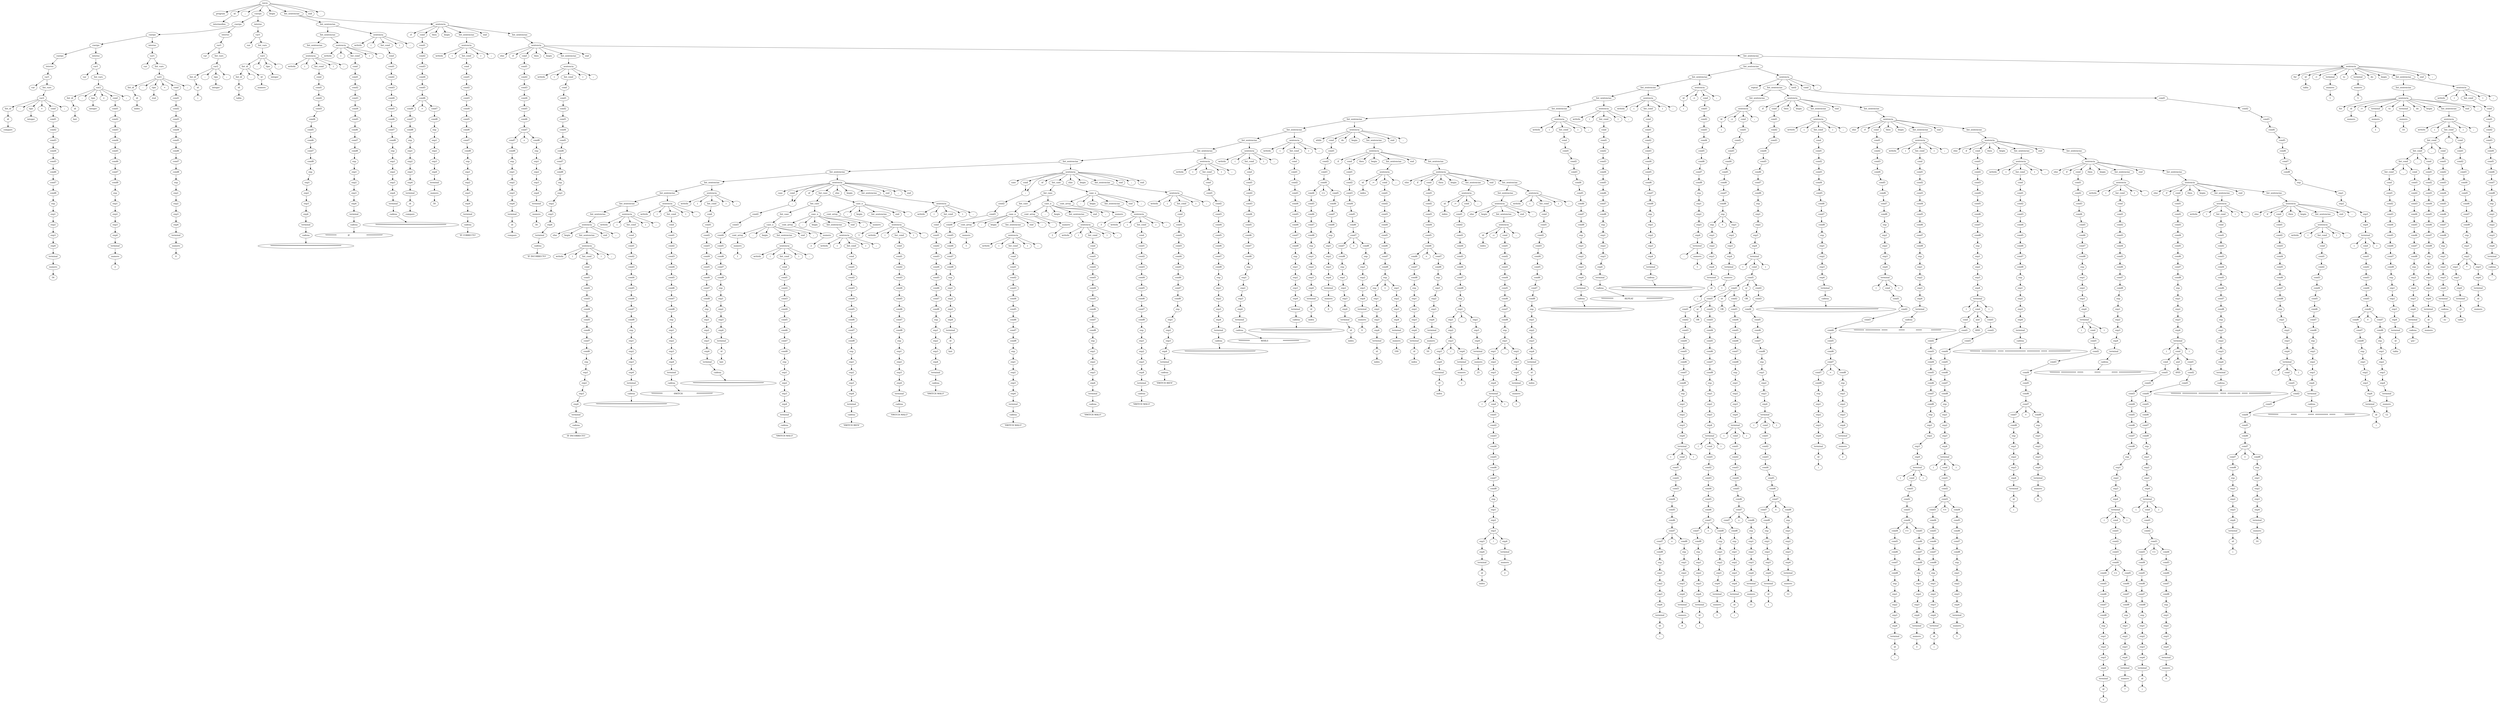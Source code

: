digraph Arbol_Sintactico{

node0[label = "inicio"];
node0 -> node00
node00[label = "program"];
node0 -> node01
node01[label = "id"];
node01c[label = "intermedios"];
node01 -> node01c
node0 -> node02
node02[label = ";"];
node0 -> node03
node03[label = "cuerpo"];
node03 -> node030
node030[label = "cuerpo"];
node030 -> node0300
node0300[label = "cuerpo"];
node0300 -> node03000
node03000[label = "cuerpo"];
node03000 -> node030000
node030000[label = "cuerpo"];
node030000 -> node0300000
node0300000[label = "interno"];
node0300000 -> node03000000
node03000000[label = "var1"];
node03000000 -> node030000000
node030000000[label = "var"];
node03000000 -> node030000001
node030000001[label = "list_vars"];
node030000001 -> node0300000010
node0300000010[label = "var2"];
node0300000010 -> node03000000100
node03000000100[label = "list_id"];
node03000000100 -> node030000001000
node030000001000[label = "id"];
node030000001000c[label = "compare"];
node030000001000 -> node030000001000c
node0300000010 -> node03000000101
node03000000101[label = ":"];
node0300000010 -> node03000000102
node03000000102[label = "tipo"];
node03000000102 -> node030000001020
node030000001020[label = "integer"];
node0300000010 -> node03000000103
node03000000103[label = "="];
node0300000010 -> node03000000104
node03000000104[label = "cond"];
node03000000104 -> node030000001040
node030000001040[label = "cond1"];
node030000001040 -> node0300000010400
node0300000010400[label = "cond2"];
node0300000010400 -> node03000000104000
node03000000104000[label = "cond3"];
node03000000104000 -> node030000001040000
node030000001040000[label = "cond4"];
node030000001040000 -> node0300000010400000
node0300000010400000[label = "cond5"];
node0300000010400000 -> node03000000104000000
node03000000104000000[label = "cond6"];
node03000000104000000 -> node030000001040000000
node030000001040000000[label = "cond7"];
node030000001040000000 -> node0300000010400000000
node0300000010400000000[label = "cond8"];
node0300000010400000000 -> node03000000104000000000
node03000000104000000000[label = "exp"];
node03000000104000000000 -> node030000001040000000000
node030000001040000000000[label = "exp1"];
node030000001040000000000 -> node0300000010400000000000
node0300000010400000000000[label = "exp2"];
node0300000010400000000000 -> node03000000104000000000000
node03000000104000000000000[label = "exp3"];
node03000000104000000000000 -> node030000001040000000000000
node030000001040000000000000[label = "exp4"];
node030000001040000000000000 -> node0300000010400000000000000
node0300000010400000000000000[label = "terminal"];
node0300000010400000000000000 -> node03000000104000000000000000
node03000000104000000000000000[label = "numero"];
node03000000104000000000000000c[label = "56"];
node03000000104000000000000000 -> node03000000104000000000000000c
node0300000010 -> node03000000105
node03000000105[label = ";"];
node03000 -> node030001
node030001[label = "interno"];
node030001 -> node0300010
node0300010[label = "var1"];
node0300010 -> node03000100
node03000100[label = "var"];
node0300010 -> node03000101
node03000101[label = "list_vars"];
node03000101 -> node030001010
node030001010[label = "var2"];
node030001010 -> node0300010100
node0300010100[label = "list_id"];
node0300010100 -> node03000101000
node03000101000[label = "id"];
node03000101000c[label = "last"];
node03000101000 -> node03000101000c
node030001010 -> node0300010101
node0300010101[label = ":"];
node030001010 -> node0300010102
node0300010102[label = "tipo"];
node0300010102 -> node03000101020
node03000101020[label = "integer"];
node030001010 -> node0300010103
node0300010103[label = "="];
node030001010 -> node0300010104
node0300010104[label = "cond"];
node0300010104 -> node03000101040
node03000101040[label = "cond1"];
node03000101040 -> node030001010400
node030001010400[label = "cond2"];
node030001010400 -> node0300010104000
node0300010104000[label = "cond3"];
node0300010104000 -> node03000101040000
node03000101040000[label = "cond4"];
node03000101040000 -> node030001010400000
node030001010400000[label = "cond5"];
node030001010400000 -> node0300010104000000
node0300010104000000[label = "cond6"];
node0300010104000000 -> node03000101040000000
node03000101040000000[label = "cond7"];
node03000101040000000 -> node030001010400000000
node030001010400000000[label = "cond8"];
node030001010400000000 -> node0300010104000000000
node0300010104000000000[label = "exp"];
node0300010104000000000 -> node03000101040000000000
node03000101040000000000[label = "exp1"];
node03000101040000000000 -> node030001010400000000000
node030001010400000000000[label = "exp2"];
node030001010400000000000 -> node0300010104000000000000
node0300010104000000000000[label = "exp3"];
node0300010104000000000000 -> node03000101040000000000000
node03000101040000000000000[label = "exp4"];
node03000101040000000000000 -> node030001010400000000000000
node030001010400000000000000[label = "terminal"];
node030001010400000000000000 -> node0300010104000000000000000
node0300010104000000000000000[label = "numero"];
node0300010104000000000000000c[label = "2"];
node0300010104000000000000000 -> node0300010104000000000000000c
node030001010 -> node0300010105
node0300010105[label = ";"];
node0300 -> node03001
node03001[label = "interno"];
node03001 -> node030010
node030010[label = "var1"];
node030010 -> node0300100
node0300100[label = "var"];
node030010 -> node0300101
node0300101[label = "list_vars"];
node0300101 -> node03001010
node03001010[label = "var2"];
node03001010 -> node030010100
node030010100[label = "list_id"];
node030010100 -> node0300101000
node0300101000[label = "id"];
node0300101000c[label = "index"];
node0300101000 -> node0300101000c
node03001010 -> node030010101
node030010101[label = ":"];
node03001010 -> node030010102
node030010102[label = "tipo"];
node030010102 -> node0300101020
node0300101020[label = "real"];
node03001010 -> node030010103
node030010103[label = "="];
node03001010 -> node030010104
node030010104[label = "cond"];
node030010104 -> node0300101040
node0300101040[label = "cond1"];
node0300101040 -> node03001010400
node03001010400[label = "cond2"];
node03001010400 -> node030010104000
node030010104000[label = "cond3"];
node030010104000 -> node0300101040000
node0300101040000[label = "cond4"];
node0300101040000 -> node03001010400000
node03001010400000[label = "cond5"];
node03001010400000 -> node030010104000000
node030010104000000[label = "cond6"];
node030010104000000 -> node0300101040000000
node0300101040000000[label = "cond7"];
node0300101040000000 -> node03001010400000000
node03001010400000000[label = "cond8"];
node03001010400000000 -> node030010104000000000
node030010104000000000[label = "exp"];
node030010104000000000 -> node0300101040000000000
node0300101040000000000[label = "exp1"];
node0300101040000000000 -> node03001010400000000000
node03001010400000000000[label = "exp2"];
node03001010400000000000 -> node030010104000000000000
node030010104000000000000[label = "exp3"];
node030010104000000000000 -> node0300101040000000000000
node0300101040000000000000[label = "exp4"];
node0300101040000000000000 -> node03001010400000000000000
node03001010400000000000000[label = "terminal"];
node03001010400000000000000 -> node030010104000000000000000
node030010104000000000000000[label = "numero"];
node030010104000000000000000c[label = "0"];
node030010104000000000000000 -> node030010104000000000000000c
node03001010 -> node030010105
node030010105[label = ";"];
node030 -> node0301
node0301[label = "interno"];
node0301 -> node03010
node03010[label = "var1"];
node03010 -> node030100
node030100[label = "var"];
node03010 -> node030101
node030101[label = "list_vars"];
node030101 -> node0301010
node0301010[label = "var2"];
node0301010 -> node03010100
node03010100[label = "list_id"];
node03010100 -> node030101000
node030101000[label = "id"];
node030101000c[label = "i"];
node030101000 -> node030101000c
node0301010 -> node03010101
node03010101[label = ":"];
node0301010 -> node03010102
node03010102[label = "tipo"];
node03010102 -> node030101020
node030101020[label = "integer"];
node0301010 -> node03010103
node03010103[label = ";"];
node03 -> node031
node031[label = "interno"];
node031 -> node0310
node0310[label = "var1"];
node0310 -> node03100
node03100[label = "var"];
node0310 -> node03101
node03101[label = "list_vars"];
node03101 -> node031010
node031010[label = "var2"];
node031010 -> node0310100
node0310100[label = "list_id"];
node0310100 -> node03101000
node03101000[label = "list_id"];
node03101000 -> node031010000
node031010000[label = "id"];
node031010000c[label = "tabla"];
node031010000 -> node031010000c
node0310100 -> node03101001
node03101001[label = ","];
node0310100 -> node03101002
node03101002[label = "id"];
node03101002c[label = "numero"];
node03101002 -> node03101002c
node031010 -> node0310101
node0310101[label = ":"];
node031010 -> node0310102
node0310102[label = "tipo"];
node0310102 -> node03101020
node03101020[label = "integer"];
node031010 -> node0310103
node0310103[label = ";"];
node0 -> node04
node04[label = "begin"];
node0 -> node05
node05[label = "list_sentencias"];
node05 -> node050
node050[label = "list_sentencias"];
node050 -> node0500
node0500[label = "list_sentencias"];
node0500 -> node05000
node05000[label = "list_sentencias"];
node05000 -> node050000
node050000[label = "sentencia"];
node050000 -> node0500000
node0500000[label = "writeln"];
node050000 -> node0500001
node0500001[label = "("];
node050000 -> node0500002
node0500002[label = "list_cond"];
node0500002 -> node05000020
node05000020[label = "cond"];
node05000020 -> node050000200
node050000200[label = "cond1"];
node050000200 -> node0500002000
node0500002000[label = "cond2"];
node0500002000 -> node05000020000
node05000020000[label = "cond3"];
node05000020000 -> node050000200000
node050000200000[label = "cond4"];
node050000200000 -> node0500002000000
node0500002000000[label = "cond5"];
node0500002000000 -> node05000020000000
node05000020000000[label = "cond6"];
node05000020000000 -> node050000200000000
node050000200000000[label = "cond7"];
node050000200000000 -> node0500002000000000
node0500002000000000[label = "cond8"];
node0500002000000000 -> node05000020000000000
node05000020000000000[label = "exp"];
node05000020000000000 -> node050000200000000000
node050000200000000000[label = "exp1"];
node050000200000000000 -> node0500002000000000000
node0500002000000000000[label = "exp2"];
node0500002000000000000 -> node05000020000000000000
node05000020000000000000[label = "exp3"];
node05000020000000000000 -> node050000200000000000000
node050000200000000000000[label = "exp4"];
node050000200000000000000 -> node0500002000000000000000
node0500002000000000000000[label = "terminal"];
node0500002000000000000000 -> node05000020000000000000000
node05000020000000000000000[label = "cadena"];
node05000020000000000000000c[label = "'***********************************************************************'"];
node05000020000000000000000 -> node05000020000000000000000c
node050000 -> node0500003
node0500003[label = ")"];
node050000 -> node0500004
node0500004[label = ";"];
node0500 -> node05001
node05001[label = "sentencia"];
node05001 -> node050010
node050010[label = "writeln"];
node05001 -> node050011
node050011[label = "("];
node05001 -> node050012
node050012[label = "list_cond"];
node050012 -> node0500120
node0500120[label = "cond"];
node0500120 -> node05001200
node05001200[label = "cond1"];
node05001200 -> node050012000
node050012000[label = "cond2"];
node050012000 -> node0500120000
node0500120000[label = "cond3"];
node0500120000 -> node05001200000
node05001200000[label = "cond4"];
node05001200000 -> node050012000000
node050012000000[label = "cond5"];
node050012000000 -> node0500120000000
node0500120000000[label = "cond6"];
node0500120000000 -> node05001200000000
node05001200000000[label = "cond7"];
node05001200000000 -> node050012000000000
node050012000000000[label = "cond8"];
node050012000000000 -> node0500120000000000
node0500120000000000[label = "exp"];
node0500120000000000 -> node05001200000000000
node05001200000000000[label = "exp1"];
node05001200000000000 -> node050012000000000000
node050012000000000000[label = "exp2"];
node050012000000000000 -> node0500120000000000000
node0500120000000000000[label = "exp3"];
node0500120000000000000 -> node05001200000000000000
node05001200000000000000[label = "exp4"];
node05001200000000000000 -> node050012000000000000000
node050012000000000000000[label = "terminal"];
node050012000000000000000 -> node0500120000000000000000
node0500120000000000000000[label = "cadena"];
node0500120000000000000000c[label = "'***********                 IF                         ****************'"];
node0500120000000000000000 -> node0500120000000000000000c
node05001 -> node050013
node050013[label = ")"];
node05001 -> node050014
node050014[label = ";"];
node050 -> node0501
node0501[label = "sentencia"];
node0501 -> node05010
node05010[label = "writeln"];
node0501 -> node05011
node05011[label = "("];
node0501 -> node05012
node05012[label = "list_cond"];
node05012 -> node050120
node050120[label = "cond"];
node050120 -> node0501200
node0501200[label = "cond1"];
node0501200 -> node05012000
node05012000[label = "cond2"];
node05012000 -> node050120000
node050120000[label = "cond3"];
node050120000 -> node0501200000
node0501200000[label = "cond4"];
node0501200000 -> node05012000000
node05012000000[label = "cond5"];
node05012000000 -> node050120000000
node050120000000[label = "cond6"];
node050120000000 -> node0501200000000
node0501200000000[label = "cond7"];
node0501200000000 -> node05012000000000
node05012000000000[label = "cond8"];
node05012000000000 -> node050120000000000
node050120000000000[label = "exp"];
node050120000000000 -> node0501200000000000
node0501200000000000[label = "exp1"];
node0501200000000000 -> node05012000000000000
node05012000000000000[label = "exp2"];
node05012000000000000 -> node050120000000000000
node050120000000000000[label = "exp3"];
node050120000000000000 -> node0501200000000000000
node0501200000000000000[label = "exp4"];
node0501200000000000000 -> node05012000000000000000
node05012000000000000000[label = "terminal"];
node05012000000000000000 -> node050120000000000000000
node050120000000000000000[label = "cadena"];
node050120000000000000000c[label = "'***********************************************************************'"];
node050120000000000000000 -> node050120000000000000000c
node0501 -> node05013
node05013[label = ")"];
node0501 -> node05014
node05014[label = ";"];
node05 -> node051
node051[label = "sentencia"];
node051 -> node0510
node0510[label = "if"];
node051 -> node0511
node0511[label = "cond"];
node0511 -> node05110
node05110[label = "cond1"];
node05110 -> node051100
node051100[label = "cond2"];
node051100 -> node0511000
node0511000[label = "cond3"];
node0511000 -> node05110000
node05110000[label = "cond4"];
node05110000 -> node051100000
node051100000[label = "cond5"];
node051100000 -> node0511000000
node0511000000[label = "cond6"];
node0511000000 -> node05110000000
node05110000000[label = "cond6"];
node05110000000 -> node051100000000
node051100000000[label = "cond7"];
node051100000000 -> node0511000000000
node0511000000000[label = "cond8"];
node0511000000000 -> node05110000000000
node05110000000000[label = "exp"];
node05110000000000 -> node051100000000000
node051100000000000[label = "exp1"];
node051100000000000 -> node0511000000000000
node0511000000000000[label = "exp2"];
node0511000000000000 -> node05110000000000000
node05110000000000000[label = "exp3"];
node05110000000000000 -> node051100000000000000
node051100000000000000[label = "exp4"];
node051100000000000000 -> node0511000000000000000
node0511000000000000000[label = "terminal"];
node0511000000000000000 -> node05110000000000000000
node05110000000000000000[label = "id"];
node05110000000000000000c[label = "compare"];
node05110000000000000000 -> node05110000000000000000c
node0511000000 -> node05110000001
node05110000001[label = ">"];
node0511000000 -> node05110000002
node05110000002[label = "cond7"];
node05110000002 -> node051100000020
node051100000020[label = "cond8"];
node051100000020 -> node0511000000200
node0511000000200[label = "exp"];
node0511000000200 -> node05110000002000
node05110000002000[label = "exp1"];
node05110000002000 -> node051100000020000
node051100000020000[label = "exp2"];
node051100000020000 -> node0511000000200000
node0511000000200000[label = "exp3"];
node0511000000200000 -> node05110000002000000
node05110000002000000[label = "exp4"];
node05110000002000000 -> node051100000020000000
node051100000020000000[label = "terminal"];
node051100000020000000 -> node0511000000200000000
node0511000000200000000[label = "numero"];
node0511000000200000000c[label = "50"];
node0511000000200000000 -> node0511000000200000000c
node051 -> node0512
node0512[label = "then"];
node051 -> node0513
node0513[label = "begin"];
node051 -> node0514
node0514[label = "list_sentencias"];
node0514 -> node05140
node05140[label = "sentencia"];
node05140 -> node051400
node051400[label = "writeln"];
node05140 -> node051401
node051401[label = "("];
node05140 -> node051402
node051402[label = "list_cond"];
node051402 -> node0514020
node0514020[label = "cond"];
node0514020 -> node05140200
node05140200[label = "cond1"];
node05140200 -> node051402000
node051402000[label = "cond2"];
node051402000 -> node0514020000
node0514020000[label = "cond3"];
node0514020000 -> node05140200000
node05140200000[label = "cond4"];
node05140200000 -> node051402000000
node051402000000[label = "cond5"];
node051402000000 -> node0514020000000
node0514020000000[label = "cond6"];
node0514020000000 -> node05140200000000
node05140200000000[label = "cond7"];
node05140200000000 -> node051402000000000
node051402000000000[label = "cond8"];
node051402000000000 -> node0514020000000000
node0514020000000000[label = "exp"];
node0514020000000000 -> node05140200000000000
node05140200000000000[label = "exp1"];
node05140200000000000 -> node051402000000000000
node051402000000000000[label = "exp2"];
node051402000000000000 -> node0514020000000000000
node0514020000000000000[label = "exp3"];
node0514020000000000000 -> node05140200000000000000
node05140200000000000000[label = "exp4"];
node05140200000000000000 -> node051402000000000000000
node051402000000000000000[label = "terminal"];
node051402000000000000000 -> node0514020000000000000000
node0514020000000000000000[label = "cadena"];
node0514020000000000000000c[label = "'IF CORRECTO'"];
node0514020000000000000000 -> node0514020000000000000000c
node05140 -> node051403
node051403[label = ")"];
node05140 -> node051404
node051404[label = ";"];
node051 -> node0515
node0515[label = "end"];
node051 -> node0516
node0516[label = "list_sentencias"];
node0516 -> node05160
node05160[label = "sentencia"];
node05160 -> node051600
node051600[label = "else"];
node05160 -> node051601
node051601[label = "if"];
node05160 -> node051602
node051602[label = "cond"];
node051602 -> node0516020
node0516020[label = "cond1"];
node0516020 -> node05160200
node05160200[label = "cond2"];
node05160200 -> node051602000
node051602000[label = "cond3"];
node051602000 -> node0516020000
node0516020000[label = "cond4"];
node0516020000 -> node05160200000
node05160200000[label = "cond5"];
node05160200000 -> node051602000000
node051602000000[label = "cond6"];
node051602000000 -> node0516020000000
node0516020000000[label = "cond7"];
node0516020000000 -> node05160200000000
node05160200000000[label = "cond7"];
node05160200000000 -> node051602000000000
node051602000000000[label = "cond8"];
node051602000000000 -> node0516020000000000
node0516020000000000[label = "exp"];
node0516020000000000 -> node05160200000000000
node05160200000000000[label = "exp1"];
node05160200000000000 -> node051602000000000000
node051602000000000000[label = "exp2"];
node051602000000000000 -> node0516020000000000000
node0516020000000000000[label = "exp3"];
node0516020000000000000 -> node05160200000000000000
node05160200000000000000[label = "exp4"];
node05160200000000000000 -> node051602000000000000000
node051602000000000000000[label = "terminal"];
node051602000000000000000 -> node0516020000000000000000
node0516020000000000000000[label = "id"];
node0516020000000000000000c[label = "compare"];
node0516020000000000000000 -> node0516020000000000000000c
node0516020000000 -> node05160200000001
node05160200000001[label = "="];
node0516020000000 -> node05160200000002
node05160200000002[label = "cond8"];
node05160200000002 -> node051602000000020
node051602000000020[label = "exp"];
node051602000000020 -> node0516020000000200
node0516020000000200[label = "exp1"];
node0516020000000200 -> node05160200000002000
node05160200000002000[label = "exp2"];
node05160200000002000 -> node051602000000020000
node051602000000020000[label = "exp3"];
node051602000000020000 -> node0516020000000200000
node0516020000000200000[label = "exp4"];
node0516020000000200000 -> node05160200000002000000
node05160200000002000000[label = "terminal"];
node05160200000002000000 -> node051602000000020000000
node051602000000020000000[label = "numero"];
node051602000000020000000c[label = "56"];
node051602000000020000000 -> node051602000000020000000c
node05160 -> node051603
node051603[label = "then"];
node05160 -> node051604
node051604[label = "begin"];
node05160 -> node051605
node051605[label = "list_sentencias"];
node051605 -> node0516050
node0516050[label = "sentencia"];
node0516050 -> node05160500
node05160500[label = "writeln"];
node0516050 -> node05160501
node05160501[label = "("];
node0516050 -> node05160502
node05160502[label = "list_cond"];
node05160502 -> node051605020
node051605020[label = "cond"];
node051605020 -> node0516050200
node0516050200[label = "cond1"];
node0516050200 -> node05160502000
node05160502000[label = "cond2"];
node05160502000 -> node051605020000
node051605020000[label = "cond3"];
node051605020000 -> node0516050200000
node0516050200000[label = "cond4"];
node0516050200000 -> node05160502000000
node05160502000000[label = "cond5"];
node05160502000000 -> node051605020000000
node051605020000000[label = "cond6"];
node051605020000000 -> node0516050200000000
node0516050200000000[label = "cond7"];
node0516050200000000 -> node05160502000000000
node05160502000000000[label = "cond8"];
node05160502000000000 -> node051605020000000000
node051605020000000000[label = "exp"];
node051605020000000000 -> node0516050200000000000
node0516050200000000000[label = "exp1"];
node0516050200000000000 -> node05160502000000000000
node05160502000000000000[label = "exp2"];
node05160502000000000000 -> node051605020000000000000
node051605020000000000000[label = "exp3"];
node051605020000000000000 -> node0516050200000000000000
node0516050200000000000000[label = "exp4"];
node0516050200000000000000 -> node05160502000000000000000
node05160502000000000000000[label = "terminal"];
node05160502000000000000000 -> node051605020000000000000000
node051605020000000000000000[label = "cadena"];
node051605020000000000000000c[label = "'IF INCORRECTO'"];
node051605020000000000000000 -> node051605020000000000000000c
node0516050 -> node05160503
node05160503[label = ")"];
node0516050 -> node05160504
node05160504[label = ";"];
node05160 -> node051606
node051606[label = "end"];
node05160 -> node051607
node051607[label = "list_sentencias"];
node051607 -> node0516070
node0516070[label = "list_sentencias"];
node0516070 -> node05160700
node05160700[label = "list_sentencias"];
node05160700 -> node051607000
node051607000[label = "list_sentencias"];
node051607000 -> node0516070000
node0516070000[label = "list_sentencias"];
node0516070000 -> node05160700000
node05160700000[label = "list_sentencias"];
node05160700000 -> node051607000000
node051607000000[label = "list_sentencias"];
node051607000000 -> node0516070000000
node0516070000000[label = "list_sentencias"];
node0516070000000 -> node05160700000000
node05160700000000[label = "list_sentencias"];
node05160700000000 -> node051607000000000
node051607000000000[label = "list_sentencias"];
node051607000000000 -> node0516070000000000
node0516070000000000[label = "list_sentencias"];
node0516070000000000 -> node05160700000000000
node05160700000000000[label = "list_sentencias"];
node05160700000000000 -> node051607000000000000
node051607000000000000[label = "list_sentencias"];
node051607000000000000 -> node0516070000000000000
node0516070000000000000[label = "list_sentencias"];
node0516070000000000000 -> node05160700000000000000
node05160700000000000000[label = "list_sentencias"];
node05160700000000000000 -> node051607000000000000000
node051607000000000000000[label = "list_sentencias"];
node051607000000000000000 -> node0516070000000000000000
node0516070000000000000000[label = "sentencia"];
node0516070000000000000000 -> node05160700000000000000000
node05160700000000000000000[label = "else"];
node0516070000000000000000 -> node05160700000000000000001
node05160700000000000000001[label = "begin"];
node0516070000000000000000 -> node05160700000000000000002
node05160700000000000000002[label = "list_sentencias"];
node05160700000000000000002 -> node051607000000000000000020
node051607000000000000000020[label = "sentencia"];
node051607000000000000000020 -> node0516070000000000000000200
node0516070000000000000000200[label = "writeln"];
node051607000000000000000020 -> node0516070000000000000000201
node0516070000000000000000201[label = "("];
node051607000000000000000020 -> node0516070000000000000000202
node0516070000000000000000202[label = "list_cond"];
node0516070000000000000000202 -> node05160700000000000000002020
node05160700000000000000002020[label = "cond"];
node05160700000000000000002020 -> node051607000000000000000020200
node051607000000000000000020200[label = "cond1"];
node051607000000000000000020200 -> node0516070000000000000000202000
node0516070000000000000000202000[label = "cond2"];
node0516070000000000000000202000 -> node05160700000000000000002020000
node05160700000000000000002020000[label = "cond3"];
node05160700000000000000002020000 -> node051607000000000000000020200000
node051607000000000000000020200000[label = "cond4"];
node051607000000000000000020200000 -> node0516070000000000000000202000000
node0516070000000000000000202000000[label = "cond5"];
node0516070000000000000000202000000 -> node05160700000000000000002020000000
node05160700000000000000002020000000[label = "cond6"];
node05160700000000000000002020000000 -> node051607000000000000000020200000000
node051607000000000000000020200000000[label = "cond7"];
node051607000000000000000020200000000 -> node0516070000000000000000202000000000
node0516070000000000000000202000000000[label = "cond8"];
node0516070000000000000000202000000000 -> node05160700000000000000002020000000000
node05160700000000000000002020000000000[label = "exp"];
node05160700000000000000002020000000000 -> node051607000000000000000020200000000000
node051607000000000000000020200000000000[label = "exp1"];
node051607000000000000000020200000000000 -> node0516070000000000000000202000000000000
node0516070000000000000000202000000000000[label = "exp2"];
node0516070000000000000000202000000000000 -> node05160700000000000000002020000000000000
node05160700000000000000002020000000000000[label = "exp3"];
node05160700000000000000002020000000000000 -> node051607000000000000000020200000000000000
node051607000000000000000020200000000000000[label = "exp4"];
node051607000000000000000020200000000000000 -> node0516070000000000000000202000000000000000
node0516070000000000000000202000000000000000[label = "terminal"];
node0516070000000000000000202000000000000000 -> node05160700000000000000002020000000000000000
node05160700000000000000002020000000000000000[label = "cadena"];
node05160700000000000000002020000000000000000c[label = "'IF INCORRECTO'"];
node05160700000000000000002020000000000000000 -> node05160700000000000000002020000000000000000c
node051607000000000000000020 -> node0516070000000000000000203
node0516070000000000000000203[label = ")"];
node051607000000000000000020 -> node0516070000000000000000204
node0516070000000000000000204[label = ";"];
node0516070000000000000000 -> node05160700000000000000003
node05160700000000000000003[label = "end"];
node0516070000000000000000 -> node05160700000000000000004
node05160700000000000000004[label = ";"];
node05160700000000000000 -> node051607000000000000001
node051607000000000000001[label = "sentencia"];
node051607000000000000001 -> node0516070000000000000010
node0516070000000000000010[label = "writeln"];
node051607000000000000001 -> node0516070000000000000011
node0516070000000000000011[label = "("];
node051607000000000000001 -> node0516070000000000000012
node0516070000000000000012[label = "list_cond"];
node0516070000000000000012 -> node05160700000000000000120
node05160700000000000000120[label = "cond"];
node05160700000000000000120 -> node051607000000000000001200
node051607000000000000001200[label = "cond1"];
node051607000000000000001200 -> node0516070000000000000012000
node0516070000000000000012000[label = "cond2"];
node0516070000000000000012000 -> node05160700000000000000120000
node05160700000000000000120000[label = "cond3"];
node05160700000000000000120000 -> node051607000000000000001200000
node051607000000000000001200000[label = "cond4"];
node051607000000000000001200000 -> node0516070000000000000012000000
node0516070000000000000012000000[label = "cond5"];
node0516070000000000000012000000 -> node05160700000000000000120000000
node05160700000000000000120000000[label = "cond6"];
node05160700000000000000120000000 -> node051607000000000000001200000000
node051607000000000000001200000000[label = "cond7"];
node051607000000000000001200000000 -> node0516070000000000000012000000000
node0516070000000000000012000000000[label = "cond8"];
node0516070000000000000012000000000 -> node05160700000000000000120000000000
node05160700000000000000120000000000[label = "exp"];
node05160700000000000000120000000000 -> node051607000000000000001200000000000
node051607000000000000001200000000000[label = "exp1"];
node051607000000000000001200000000000 -> node0516070000000000000012000000000000
node0516070000000000000012000000000000[label = "exp2"];
node0516070000000000000012000000000000 -> node05160700000000000000120000000000000
node05160700000000000000120000000000000[label = "exp3"];
node05160700000000000000120000000000000 -> node051607000000000000001200000000000000
node051607000000000000001200000000000000[label = "exp4"];
node051607000000000000001200000000000000 -> node0516070000000000000012000000000000000
node0516070000000000000012000000000000000[label = "terminal"];
node0516070000000000000012000000000000000 -> node05160700000000000000120000000000000000
node05160700000000000000120000000000000000[label = "cadena"];
node05160700000000000000120000000000000000c[label = "'***********************************************************************'"];
node05160700000000000000120000000000000000 -> node05160700000000000000120000000000000000c
node051607000000000000001 -> node0516070000000000000013
node0516070000000000000013[label = ")"];
node051607000000000000001 -> node0516070000000000000014
node0516070000000000000014[label = ";"];
node0516070000000000000 -> node05160700000000000001
node05160700000000000001[label = "sentencia"];
node05160700000000000001 -> node051607000000000000010
node051607000000000000010[label = "writeln"];
node05160700000000000001 -> node051607000000000000011
node051607000000000000011[label = "("];
node05160700000000000001 -> node051607000000000000012
node051607000000000000012[label = "list_cond"];
node051607000000000000012 -> node0516070000000000000120
node0516070000000000000120[label = "cond"];
node0516070000000000000120 -> node05160700000000000001200
node05160700000000000001200[label = "cond1"];
node05160700000000000001200 -> node051607000000000000012000
node051607000000000000012000[label = "cond2"];
node051607000000000000012000 -> node0516070000000000000120000
node0516070000000000000120000[label = "cond3"];
node0516070000000000000120000 -> node05160700000000000001200000
node05160700000000000001200000[label = "cond4"];
node05160700000000000001200000 -> node051607000000000000012000000
node051607000000000000012000000[label = "cond5"];
node051607000000000000012000000 -> node0516070000000000000120000000
node0516070000000000000120000000[label = "cond6"];
node0516070000000000000120000000 -> node05160700000000000001200000000
node05160700000000000001200000000[label = "cond7"];
node05160700000000000001200000000 -> node051607000000000000012000000000
node051607000000000000012000000000[label = "cond8"];
node051607000000000000012000000000 -> node0516070000000000000120000000000
node0516070000000000000120000000000[label = "exp"];
node0516070000000000000120000000000 -> node05160700000000000001200000000000
node05160700000000000001200000000000[label = "exp1"];
node05160700000000000001200000000000 -> node051607000000000000012000000000000
node051607000000000000012000000000000[label = "exp2"];
node051607000000000000012000000000000 -> node0516070000000000000120000000000000
node0516070000000000000120000000000000[label = "exp3"];
node0516070000000000000120000000000000 -> node05160700000000000001200000000000000
node05160700000000000001200000000000000[label = "exp4"];
node05160700000000000001200000000000000 -> node051607000000000000012000000000000000
node051607000000000000012000000000000000[label = "terminal"];
node051607000000000000012000000000000000 -> node0516070000000000000120000000000000000
node0516070000000000000120000000000000000[label = "cadena"];
node0516070000000000000120000000000000000c[label = "'***********                 SWITCH                     ****************'"];
node0516070000000000000120000000000000000 -> node0516070000000000000120000000000000000c
node05160700000000000001 -> node051607000000000000013
node051607000000000000013[label = ")"];
node05160700000000000001 -> node051607000000000000014
node051607000000000000014[label = ";"];
node051607000000000000 -> node0516070000000000001
node0516070000000000001[label = "sentencia"];
node0516070000000000001 -> node05160700000000000010
node05160700000000000010[label = "writeln"];
node0516070000000000001 -> node05160700000000000011
node05160700000000000011[label = "("];
node0516070000000000001 -> node05160700000000000012
node05160700000000000012[label = "list_cond"];
node05160700000000000012 -> node051607000000000000120
node051607000000000000120[label = "cond"];
node051607000000000000120 -> node0516070000000000001200
node0516070000000000001200[label = "cond1"];
node0516070000000000001200 -> node05160700000000000012000
node05160700000000000012000[label = "cond2"];
node05160700000000000012000 -> node051607000000000000120000
node051607000000000000120000[label = "cond3"];
node051607000000000000120000 -> node0516070000000000001200000
node0516070000000000001200000[label = "cond4"];
node0516070000000000001200000 -> node05160700000000000012000000
node05160700000000000012000000[label = "cond5"];
node05160700000000000012000000 -> node051607000000000000120000000
node051607000000000000120000000[label = "cond6"];
node051607000000000000120000000 -> node0516070000000000001200000000
node0516070000000000001200000000[label = "cond7"];
node0516070000000000001200000000 -> node05160700000000000012000000000
node05160700000000000012000000000[label = "cond8"];
node05160700000000000012000000000 -> node051607000000000000120000000000
node051607000000000000120000000000[label = "exp"];
node051607000000000000120000000000 -> node0516070000000000001200000000000
node0516070000000000001200000000000[label = "exp1"];
node0516070000000000001200000000000 -> node05160700000000000012000000000000
node05160700000000000012000000000000[label = "exp2"];
node05160700000000000012000000000000 -> node051607000000000000120000000000000
node051607000000000000120000000000000[label = "exp3"];
node051607000000000000120000000000000 -> node0516070000000000001200000000000000
node0516070000000000001200000000000000[label = "exp4"];
node0516070000000000001200000000000000 -> node05160700000000000012000000000000000
node05160700000000000012000000000000000[label = "terminal"];
node05160700000000000012000000000000000 -> node051607000000000000120000000000000000
node051607000000000000120000000000000000[label = "cadena"];
node051607000000000000120000000000000000c[label = "'***********************************************************************'"];
node051607000000000000120000000000000000 -> node051607000000000000120000000000000000c
node0516070000000000001 -> node05160700000000000013
node05160700000000000013[label = ")"];
node0516070000000000001 -> node05160700000000000014
node05160700000000000014[label = ";"];
node05160700000000000 -> node051607000000000001
node051607000000000001[label = "sentencia"];
node051607000000000001 -> node0516070000000000010
node0516070000000000010[label = "case"];
node051607000000000001 -> node0516070000000000011
node0516070000000000011[label = "cond"];
node0516070000000000011 -> node05160700000000000110
node05160700000000000110[label = "cond1"];
node05160700000000000110 -> node051607000000000001100
node051607000000000001100[label = "cond2"];
node051607000000000001100 -> node0516070000000000011000
node0516070000000000011000[label = "cond3"];
node0516070000000000011000 -> node05160700000000000110000
node05160700000000000110000[label = "cond4"];
node05160700000000000110000 -> node051607000000000001100000
node051607000000000001100000[label = "cond5"];
node051607000000000001100000 -> node0516070000000000011000000
node0516070000000000011000000[label = "cond6"];
node0516070000000000011000000 -> node05160700000000000110000000
node05160700000000000110000000[label = "cond7"];
node05160700000000000110000000 -> node051607000000000001100000000
node051607000000000001100000000[label = "cond8"];
node051607000000000001100000000 -> node0516070000000000011000000000
node0516070000000000011000000000[label = "exp"];
node0516070000000000011000000000 -> node05160700000000000110000000000
node05160700000000000110000000000[label = "exp1"];
node05160700000000000110000000000 -> node051607000000000001100000000000
node051607000000000001100000000000[label = "exp2"];
node051607000000000001100000000000 -> node0516070000000000011000000000000
node0516070000000000011000000000000[label = "exp3"];
node0516070000000000011000000000000 -> node05160700000000000110000000000000
node05160700000000000110000000000000[label = "exp4"];
node05160700000000000110000000000000 -> node051607000000000001100000000000000
node051607000000000001100000000000000[label = "terminal"];
node051607000000000001100000000000000 -> node0516070000000000011000000000000000
node0516070000000000011000000000000000[label = "id"];
node0516070000000000011000000000000000c[label = "last"];
node0516070000000000011000000000000000 -> node0516070000000000011000000000000000c
node051607000000000001 -> node0516070000000000012
node0516070000000000012[label = "of"];
node051607000000000001 -> node0516070000000000013
node0516070000000000013[label = "list_case"];
node0516070000000000013 -> node05160700000000000130
node05160700000000000130[label = "list_case"];
node05160700000000000130 -> node051607000000000001300
node051607000000000001300[label = "list_case"];
node051607000000000001300 -> node0516070000000000013000
node0516070000000000013000[label = "case_n"];
node0516070000000000013000 -> node05160700000000000130000
node05160700000000000130000[label = "cont_array"];
node05160700000000000130000 -> node051607000000000001300000
node051607000000000001300000[label = "numero"];
node051607000000000001300000c[label = "1"];
node051607000000000001300000 -> node051607000000000001300000c
node0516070000000000013000 -> node05160700000000000130001
node05160700000000000130001[label = ":"];
node0516070000000000013000 -> node05160700000000000130002
node05160700000000000130002[label = "begin"];
node0516070000000000013000 -> node05160700000000000130003
node05160700000000000130003[label = "list_sentencias"];
node05160700000000000130003 -> node051607000000000001300030
node051607000000000001300030[label = "sentencia"];
node051607000000000001300030 -> node0516070000000000013000300
node0516070000000000013000300[label = "writeln"];
node051607000000000001300030 -> node0516070000000000013000301
node0516070000000000013000301[label = "("];
node051607000000000001300030 -> node0516070000000000013000302
node0516070000000000013000302[label = "list_cond"];
node0516070000000000013000302 -> node05160700000000000130003020
node05160700000000000130003020[label = "cond"];
node05160700000000000130003020 -> node051607000000000001300030200
node051607000000000001300030200[label = "cond1"];
node051607000000000001300030200 -> node0516070000000000013000302000
node0516070000000000013000302000[label = "cond2"];
node0516070000000000013000302000 -> node05160700000000000130003020000
node05160700000000000130003020000[label = "cond3"];
node05160700000000000130003020000 -> node051607000000000001300030200000
node051607000000000001300030200000[label = "cond4"];
node051607000000000001300030200000 -> node0516070000000000013000302000000
node0516070000000000013000302000000[label = "cond5"];
node0516070000000000013000302000000 -> node05160700000000000130003020000000
node05160700000000000130003020000000[label = "cond6"];
node05160700000000000130003020000000 -> node051607000000000001300030200000000
node051607000000000001300030200000000[label = "cond7"];
node051607000000000001300030200000000 -> node0516070000000000013000302000000000
node0516070000000000013000302000000000[label = "cond8"];
node0516070000000000013000302000000000 -> node05160700000000000130003020000000000
node05160700000000000130003020000000000[label = "exp"];
node05160700000000000130003020000000000 -> node051607000000000001300030200000000000
node051607000000000001300030200000000000[label = "exp1"];
node051607000000000001300030200000000000 -> node0516070000000000013000302000000000000
node0516070000000000013000302000000000000[label = "exp2"];
node0516070000000000013000302000000000000 -> node05160700000000000130003020000000000000
node05160700000000000130003020000000000000[label = "exp3"];
node05160700000000000130003020000000000000 -> node051607000000000001300030200000000000000
node051607000000000001300030200000000000000[label = "exp4"];
node051607000000000001300030200000000000000 -> node0516070000000000013000302000000000000000
node0516070000000000013000302000000000000000[label = "terminal"];
node0516070000000000013000302000000000000000 -> node05160700000000000130003020000000000000000
node05160700000000000130003020000000000000000[label = "cadena"];
node05160700000000000130003020000000000000000c[label = "'SWITCH MALO'"];
node05160700000000000130003020000000000000000 -> node05160700000000000130003020000000000000000c
node051607000000000001300030 -> node0516070000000000013000303
node0516070000000000013000303[label = ")"];
node051607000000000001300030 -> node0516070000000000013000304
node0516070000000000013000304[label = ";"];
node0516070000000000013000 -> node05160700000000000130004
node05160700000000000130004[label = "end"];
node0516070000000000013000 -> node05160700000000000130005
node05160700000000000130005[label = ";"];
node05160700000000000130 -> node051607000000000001301
node051607000000000001301[label = "case_n"];
node051607000000000001301 -> node0516070000000000013010
node0516070000000000013010[label = "cont_array"];
node0516070000000000013010 -> node05160700000000000130100
node05160700000000000130100[label = "numero"];
node05160700000000000130100c[label = "2"];
node05160700000000000130100 -> node05160700000000000130100c
node051607000000000001301 -> node0516070000000000013011
node0516070000000000013011[label = ":"];
node051607000000000001301 -> node0516070000000000013012
node0516070000000000013012[label = "begin"];
node051607000000000001301 -> node0516070000000000013013
node0516070000000000013013[label = "list_sentencias"];
node0516070000000000013013 -> node05160700000000000130130
node05160700000000000130130[label = "sentencia"];
node05160700000000000130130 -> node051607000000000001301300
node051607000000000001301300[label = "writeln"];
node05160700000000000130130 -> node051607000000000001301301
node051607000000000001301301[label = "("];
node05160700000000000130130 -> node051607000000000001301302
node051607000000000001301302[label = "list_cond"];
node051607000000000001301302 -> node0516070000000000013013020
node0516070000000000013013020[label = "cond"];
node0516070000000000013013020 -> node05160700000000000130130200
node05160700000000000130130200[label = "cond1"];
node05160700000000000130130200 -> node051607000000000001301302000
node051607000000000001301302000[label = "cond2"];
node051607000000000001301302000 -> node0516070000000000013013020000
node0516070000000000013013020000[label = "cond3"];
node0516070000000000013013020000 -> node05160700000000000130130200000
node05160700000000000130130200000[label = "cond4"];
node05160700000000000130130200000 -> node051607000000000001301302000000
node051607000000000001301302000000[label = "cond5"];
node051607000000000001301302000000 -> node0516070000000000013013020000000
node0516070000000000013013020000000[label = "cond6"];
node0516070000000000013013020000000 -> node05160700000000000130130200000000
node05160700000000000130130200000000[label = "cond7"];
node05160700000000000130130200000000 -> node051607000000000001301302000000000
node051607000000000001301302000000000[label = "cond8"];
node051607000000000001301302000000000 -> node0516070000000000013013020000000000
node0516070000000000013013020000000000[label = "exp"];
node0516070000000000013013020000000000 -> node05160700000000000130130200000000000
node05160700000000000130130200000000000[label = "exp1"];
node05160700000000000130130200000000000 -> node051607000000000001301302000000000000
node051607000000000001301302000000000000[label = "exp2"];
node051607000000000001301302000000000000 -> node0516070000000000013013020000000000000
node0516070000000000013013020000000000000[label = "exp3"];
node0516070000000000013013020000000000000 -> node05160700000000000130130200000000000000
node05160700000000000130130200000000000000[label = "exp4"];
node05160700000000000130130200000000000000 -> node051607000000000001301302000000000000000
node051607000000000001301302000000000000000[label = "terminal"];
node051607000000000001301302000000000000000 -> node0516070000000000013013020000000000000000
node0516070000000000013013020000000000000000[label = "cadena"];
node0516070000000000013013020000000000000000c[label = "'SWITCH BIEN'"];
node0516070000000000013013020000000000000000 -> node0516070000000000013013020000000000000000c
node05160700000000000130130 -> node051607000000000001301303
node051607000000000001301303[label = ")"];
node05160700000000000130130 -> node051607000000000001301304
node051607000000000001301304[label = ";"];
node051607000000000001301 -> node0516070000000000013014
node0516070000000000013014[label = "end"];
node051607000000000001301 -> node0516070000000000013015
node0516070000000000013015[label = ";"];
node0516070000000000013 -> node05160700000000000131
node05160700000000000131[label = "case_n"];
node05160700000000000131 -> node051607000000000001310
node051607000000000001310[label = "cont_array"];
node051607000000000001310 -> node0516070000000000013100
node0516070000000000013100[label = "numero"];
node0516070000000000013100c[label = "3"];
node0516070000000000013100 -> node0516070000000000013100c
node05160700000000000131 -> node051607000000000001311
node051607000000000001311[label = ":"];
node05160700000000000131 -> node051607000000000001312
node051607000000000001312[label = "begin"];
node05160700000000000131 -> node051607000000000001313
node051607000000000001313[label = "list_sentencias"];
node051607000000000001313 -> node0516070000000000013130
node0516070000000000013130[label = "sentencia"];
node0516070000000000013130 -> node05160700000000000131300
node05160700000000000131300[label = "writeln"];
node0516070000000000013130 -> node05160700000000000131301
node05160700000000000131301[label = "("];
node0516070000000000013130 -> node05160700000000000131302
node05160700000000000131302[label = "list_cond"];
node05160700000000000131302 -> node051607000000000001313020
node051607000000000001313020[label = "cond"];
node051607000000000001313020 -> node0516070000000000013130200
node0516070000000000013130200[label = "cond1"];
node0516070000000000013130200 -> node05160700000000000131302000
node05160700000000000131302000[label = "cond2"];
node05160700000000000131302000 -> node051607000000000001313020000
node051607000000000001313020000[label = "cond3"];
node051607000000000001313020000 -> node0516070000000000013130200000
node0516070000000000013130200000[label = "cond4"];
node0516070000000000013130200000 -> node05160700000000000131302000000
node05160700000000000131302000000[label = "cond5"];
node05160700000000000131302000000 -> node051607000000000001313020000000
node051607000000000001313020000000[label = "cond6"];
node051607000000000001313020000000 -> node0516070000000000013130200000000
node0516070000000000013130200000000[label = "cond7"];
node0516070000000000013130200000000 -> node05160700000000000131302000000000
node05160700000000000131302000000000[label = "cond8"];
node05160700000000000131302000000000 -> node051607000000000001313020000000000
node051607000000000001313020000000000[label = "exp"];
node051607000000000001313020000000000 -> node0516070000000000013130200000000000
node0516070000000000013130200000000000[label = "exp1"];
node0516070000000000013130200000000000 -> node05160700000000000131302000000000000
node05160700000000000131302000000000000[label = "exp2"];
node05160700000000000131302000000000000 -> node051607000000000001313020000000000000
node051607000000000001313020000000000000[label = "exp3"];
node051607000000000001313020000000000000 -> node0516070000000000013130200000000000000
node0516070000000000013130200000000000000[label = "exp4"];
node0516070000000000013130200000000000000 -> node05160700000000000131302000000000000000
node05160700000000000131302000000000000000[label = "terminal"];
node05160700000000000131302000000000000000 -> node051607000000000001313020000000000000000
node051607000000000001313020000000000000000[label = "cadena"];
node051607000000000001313020000000000000000c[label = "'SWITCH MALO'"];
node051607000000000001313020000000000000000 -> node051607000000000001313020000000000000000c
node0516070000000000013130 -> node05160700000000000131303
node05160700000000000131303[label = ")"];
node0516070000000000013130 -> node05160700000000000131304
node05160700000000000131304[label = ";"];
node05160700000000000131 -> node051607000000000001314
node051607000000000001314[label = "end"];
node05160700000000000131 -> node051607000000000001315
node051607000000000001315[label = ";"];
node051607000000000001 -> node0516070000000000014
node0516070000000000014[label = "else"];
node051607000000000001 -> node0516070000000000015
node0516070000000000015[label = "begin"];
node051607000000000001 -> node0516070000000000016
node0516070000000000016[label = "list_sentencias"];
node0516070000000000016 -> node05160700000000000160
node05160700000000000160[label = "sentencia"];
node05160700000000000160 -> node051607000000000001600
node051607000000000001600[label = "writeln"];
node05160700000000000160 -> node051607000000000001601
node051607000000000001601[label = "("];
node05160700000000000160 -> node051607000000000001602
node051607000000000001602[label = "list_cond"];
node051607000000000001602 -> node0516070000000000016020
node0516070000000000016020[label = "cond"];
node0516070000000000016020 -> node05160700000000000160200
node05160700000000000160200[label = "cond1"];
node05160700000000000160200 -> node051607000000000001602000
node051607000000000001602000[label = "cond2"];
node051607000000000001602000 -> node0516070000000000016020000
node0516070000000000016020000[label = "cond3"];
node0516070000000000016020000 -> node05160700000000000160200000
node05160700000000000160200000[label = "cond4"];
node05160700000000000160200000 -> node051607000000000001602000000
node051607000000000001602000000[label = "cond5"];
node051607000000000001602000000 -> node0516070000000000016020000000
node0516070000000000016020000000[label = "cond6"];
node0516070000000000016020000000 -> node05160700000000000160200000000
node05160700000000000160200000000[label = "cond7"];
node05160700000000000160200000000 -> node051607000000000001602000000000
node051607000000000001602000000000[label = "cond8"];
node051607000000000001602000000000 -> node0516070000000000016020000000000
node0516070000000000016020000000000[label = "exp"];
node0516070000000000016020000000000 -> node05160700000000000160200000000000
node05160700000000000160200000000000[label = "exp1"];
node05160700000000000160200000000000 -> node051607000000000001602000000000000
node051607000000000001602000000000000[label = "exp2"];
node051607000000000001602000000000000 -> node0516070000000000016020000000000000
node0516070000000000016020000000000000[label = "exp3"];
node0516070000000000016020000000000000 -> node05160700000000000160200000000000000
node05160700000000000160200000000000000[label = "exp4"];
node05160700000000000160200000000000000 -> node051607000000000001602000000000000000
node051607000000000001602000000000000000[label = "terminal"];
node051607000000000001602000000000000000 -> node0516070000000000016020000000000000000
node0516070000000000016020000000000000000[label = "cadena"];
node0516070000000000016020000000000000000c[label = "'SWITCH MALO'"];
node0516070000000000016020000000000000000 -> node0516070000000000016020000000000000000c
node05160700000000000160 -> node051607000000000001603
node051607000000000001603[label = ")"];
node05160700000000000160 -> node051607000000000001604
node051607000000000001604[label = ";"];
node051607000000000001 -> node0516070000000000017
node0516070000000000017[label = "end"];
node051607000000000001 -> node0516070000000000018
node0516070000000000018[label = ";"];
node051607000000000001 -> node0516070000000000019
node0516070000000000019[label = "end"];
node051607000000000001 -> node05160700000000000110
node05160700000000000110[label = ";"];
node0516070000000000 -> node05160700000000001
node05160700000000001[label = "sentencia"];
node05160700000000001 -> node051607000000000010
node051607000000000010[label = "case"];
node05160700000000001 -> node051607000000000011
node051607000000000011[label = "cond"];
node051607000000000011 -> node0516070000000000110
node0516070000000000110[label = "cond1"];
node0516070000000000110 -> node05160700000000001100
node05160700000000001100[label = "cond2"];
node05160700000000001100 -> node051607000000000011000
node051607000000000011000[label = "cond3"];
node051607000000000011000 -> node0516070000000000110000
node0516070000000000110000[label = "cond4"];
node0516070000000000110000 -> node05160700000000001100000
node05160700000000001100000[label = "cond5"];
node05160700000000001100000 -> node051607000000000011000000
node051607000000000011000000[label = "cond6"];
node051607000000000011000000 -> node0516070000000000110000000
node0516070000000000110000000[label = "cond7"];
node0516070000000000110000000 -> node05160700000000001100000000
node05160700000000001100000000[label = "cond8"];
node05160700000000001100000000 -> node051607000000000011000000000
node051607000000000011000000000[label = "exp"];
node051607000000000011000000000 -> node0516070000000000110000000000
node0516070000000000110000000000[label = "exp1"];
node0516070000000000110000000000 -> node05160700000000001100000000000
node05160700000000001100000000000[label = "exp2"];
node05160700000000001100000000000 -> node051607000000000011000000000000
node051607000000000011000000000000[label = "exp3"];
node051607000000000011000000000000 -> node0516070000000000110000000000000
node0516070000000000110000000000000[label = "exp4"];
node0516070000000000110000000000000 -> node05160700000000001100000000000000
node05160700000000001100000000000000[label = "terminal"];
node05160700000000001100000000000000 -> node051607000000000011000000000000000
node051607000000000011000000000000000[label = "id"];
node051607000000000011000000000000000c[label = "last"];
node051607000000000011000000000000000 -> node051607000000000011000000000000000c
node05160700000000001 -> node051607000000000012
node051607000000000012[label = "of"];
node05160700000000001 -> node051607000000000013
node051607000000000013[label = "list_case"];
node051607000000000013 -> node0516070000000000130
node0516070000000000130[label = "list_case"];
node0516070000000000130 -> node05160700000000001300
node05160700000000001300[label = "list_case"];
node05160700000000001300 -> node051607000000000013000
node051607000000000013000[label = "case_n"];
node051607000000000013000 -> node0516070000000000130000
node0516070000000000130000[label = "cont_array"];
node0516070000000000130000 -> node05160700000000001300000
node05160700000000001300000[label = "numero"];
node05160700000000001300000c[label = "1"];
node05160700000000001300000 -> node05160700000000001300000c
node051607000000000013000 -> node0516070000000000130001
node0516070000000000130001[label = ":"];
node051607000000000013000 -> node0516070000000000130002
node0516070000000000130002[label = "begin"];
node051607000000000013000 -> node0516070000000000130003
node0516070000000000130003[label = "list_sentencias"];
node0516070000000000130003 -> node05160700000000001300030
node05160700000000001300030[label = "sentencia"];
node05160700000000001300030 -> node051607000000000013000300
node051607000000000013000300[label = "writeln"];
node05160700000000001300030 -> node051607000000000013000301
node051607000000000013000301[label = "("];
node05160700000000001300030 -> node051607000000000013000302
node051607000000000013000302[label = "list_cond"];
node051607000000000013000302 -> node0516070000000000130003020
node0516070000000000130003020[label = "cond"];
node0516070000000000130003020 -> node05160700000000001300030200
node05160700000000001300030200[label = "cond1"];
node05160700000000001300030200 -> node051607000000000013000302000
node051607000000000013000302000[label = "cond2"];
node051607000000000013000302000 -> node0516070000000000130003020000
node0516070000000000130003020000[label = "cond3"];
node0516070000000000130003020000 -> node05160700000000001300030200000
node05160700000000001300030200000[label = "cond4"];
node05160700000000001300030200000 -> node051607000000000013000302000000
node051607000000000013000302000000[label = "cond5"];
node051607000000000013000302000000 -> node0516070000000000130003020000000
node0516070000000000130003020000000[label = "cond6"];
node0516070000000000130003020000000 -> node05160700000000001300030200000000
node05160700000000001300030200000000[label = "cond7"];
node05160700000000001300030200000000 -> node051607000000000013000302000000000
node051607000000000013000302000000000[label = "cond8"];
node051607000000000013000302000000000 -> node0516070000000000130003020000000000
node0516070000000000130003020000000000[label = "exp"];
node0516070000000000130003020000000000 -> node05160700000000001300030200000000000
node05160700000000001300030200000000000[label = "exp1"];
node05160700000000001300030200000000000 -> node051607000000000013000302000000000000
node051607000000000013000302000000000000[label = "exp2"];
node051607000000000013000302000000000000 -> node0516070000000000130003020000000000000
node0516070000000000130003020000000000000[label = "exp3"];
node0516070000000000130003020000000000000 -> node05160700000000001300030200000000000000
node05160700000000001300030200000000000000[label = "exp4"];
node05160700000000001300030200000000000000 -> node051607000000000013000302000000000000000
node051607000000000013000302000000000000000[label = "terminal"];
node051607000000000013000302000000000000000 -> node0516070000000000130003020000000000000000
node0516070000000000130003020000000000000000[label = "cadena"];
node0516070000000000130003020000000000000000c[label = "'SWITCH MALO'"];
node0516070000000000130003020000000000000000 -> node0516070000000000130003020000000000000000c
node05160700000000001300030 -> node051607000000000013000303
node051607000000000013000303[label = ")"];
node05160700000000001300030 -> node051607000000000013000304
node051607000000000013000304[label = ";"];
node051607000000000013000 -> node0516070000000000130004
node0516070000000000130004[label = "end"];
node051607000000000013000 -> node0516070000000000130005
node0516070000000000130005[label = ";"];
node0516070000000000130 -> node05160700000000001301
node05160700000000001301[label = "case_n"];
node05160700000000001301 -> node051607000000000013010
node051607000000000013010[label = "cont_array"];
node051607000000000013010 -> node0516070000000000130100
node0516070000000000130100[label = "-"];
node051607000000000013010 -> node0516070000000000130101
node0516070000000000130101[label = "numero"];
node0516070000000000130101c[label = "2"];
node0516070000000000130101 -> node0516070000000000130101c
node05160700000000001301 -> node051607000000000013011
node051607000000000013011[label = ":"];
node05160700000000001301 -> node051607000000000013012
node051607000000000013012[label = "begin"];
node05160700000000001301 -> node051607000000000013013
node051607000000000013013[label = "list_sentencias"];
node051607000000000013013 -> node0516070000000000130130
node0516070000000000130130[label = "sentencia"];
node0516070000000000130130 -> node05160700000000001301300
node05160700000000001301300[label = "writeln"];
node0516070000000000130130 -> node05160700000000001301301
node05160700000000001301301[label = "("];
node0516070000000000130130 -> node05160700000000001301302
node05160700000000001301302[label = "list_cond"];
node05160700000000001301302 -> node051607000000000013013020
node051607000000000013013020[label = "cond"];
node051607000000000013013020 -> node0516070000000000130130200
node0516070000000000130130200[label = "cond1"];
node0516070000000000130130200 -> node05160700000000001301302000
node05160700000000001301302000[label = "cond2"];
node05160700000000001301302000 -> node051607000000000013013020000
node051607000000000013013020000[label = "cond3"];
node051607000000000013013020000 -> node0516070000000000130130200000
node0516070000000000130130200000[label = "cond4"];
node0516070000000000130130200000 -> node05160700000000001301302000000
node05160700000000001301302000000[label = "cond5"];
node05160700000000001301302000000 -> node051607000000000013013020000000
node051607000000000013013020000000[label = "cond6"];
node051607000000000013013020000000 -> node0516070000000000130130200000000
node0516070000000000130130200000000[label = "cond7"];
node0516070000000000130130200000000 -> node05160700000000001301302000000000
node05160700000000001301302000000000[label = "cond8"];
node05160700000000001301302000000000 -> node051607000000000013013020000000000
node051607000000000013013020000000000[label = "exp"];
node051607000000000013013020000000000 -> node0516070000000000130130200000000000
node0516070000000000130130200000000000[label = "exp1"];
node0516070000000000130130200000000000 -> node05160700000000001301302000000000000
node05160700000000001301302000000000000[label = "exp2"];
node05160700000000001301302000000000000 -> node051607000000000013013020000000000000
node051607000000000013013020000000000000[label = "exp3"];
node051607000000000013013020000000000000 -> node0516070000000000130130200000000000000
node0516070000000000130130200000000000000[label = "exp4"];
node0516070000000000130130200000000000000 -> node05160700000000001301302000000000000000
node05160700000000001301302000000000000000[label = "terminal"];
node05160700000000001301302000000000000000 -> node051607000000000013013020000000000000000
node051607000000000013013020000000000000000[label = "cadena"];
node051607000000000013013020000000000000000c[label = "'SWITCH MALO'"];
node051607000000000013013020000000000000000 -> node051607000000000013013020000000000000000c
node0516070000000000130130 -> node05160700000000001301303
node05160700000000001301303[label = ")"];
node0516070000000000130130 -> node05160700000000001301304
node05160700000000001301304[label = ";"];
node05160700000000001301 -> node051607000000000013014
node051607000000000013014[label = "end"];
node05160700000000001301 -> node051607000000000013015
node051607000000000013015[label = ";"];
node051607000000000013 -> node0516070000000000131
node0516070000000000131[label = "case_n"];
node0516070000000000131 -> node05160700000000001310
node05160700000000001310[label = "cont_array"];
node05160700000000001310 -> node051607000000000013100
node051607000000000013100[label = "numero"];
node051607000000000013100c[label = "3"];
node051607000000000013100 -> node051607000000000013100c
node0516070000000000131 -> node05160700000000001311
node05160700000000001311[label = ":"];
node0516070000000000131 -> node05160700000000001312
node05160700000000001312[label = "begin"];
node0516070000000000131 -> node05160700000000001313
node05160700000000001313[label = "list_sentencias"];
node05160700000000001313 -> node051607000000000013130
node051607000000000013130[label = "sentencia"];
node051607000000000013130 -> node0516070000000000131300
node0516070000000000131300[label = "writeln"];
node051607000000000013130 -> node0516070000000000131301
node0516070000000000131301[label = "("];
node051607000000000013130 -> node0516070000000000131302
node0516070000000000131302[label = "list_cond"];
node0516070000000000131302 -> node05160700000000001313020
node05160700000000001313020[label = "cond"];
node05160700000000001313020 -> node051607000000000013130200
node051607000000000013130200[label = "cond1"];
node051607000000000013130200 -> node0516070000000000131302000
node0516070000000000131302000[label = "cond2"];
node0516070000000000131302000 -> node05160700000000001313020000
node05160700000000001313020000[label = "cond3"];
node05160700000000001313020000 -> node051607000000000013130200000
node051607000000000013130200000[label = "cond4"];
node051607000000000013130200000 -> node0516070000000000131302000000
node0516070000000000131302000000[label = "cond5"];
node0516070000000000131302000000 -> node05160700000000001313020000000
node05160700000000001313020000000[label = "cond6"];
node05160700000000001313020000000 -> node051607000000000013130200000000
node051607000000000013130200000000[label = "cond7"];
node051607000000000013130200000000 -> node0516070000000000131302000000000
node0516070000000000131302000000000[label = "cond8"];
node0516070000000000131302000000000 -> node05160700000000001313020000000000
node05160700000000001313020000000000[label = "exp"];
node05160700000000001313020000000000 -> node051607000000000013130200000000000
node051607000000000013130200000000000[label = "exp1"];
node051607000000000013130200000000000 -> node0516070000000000131302000000000000
node0516070000000000131302000000000000[label = "exp2"];
node0516070000000000131302000000000000 -> node05160700000000001313020000000000000
node05160700000000001313020000000000000[label = "exp3"];
node05160700000000001313020000000000000 -> node051607000000000013130200000000000000
node051607000000000013130200000000000000[label = "exp4"];
node051607000000000013130200000000000000 -> node0516070000000000131302000000000000000
node0516070000000000131302000000000000000[label = "terminal"];
node0516070000000000131302000000000000000 -> node05160700000000001313020000000000000000
node05160700000000001313020000000000000000[label = "cadena"];
node05160700000000001313020000000000000000c[label = "'SWITCH MALO'"];
node05160700000000001313020000000000000000 -> node05160700000000001313020000000000000000c
node051607000000000013130 -> node0516070000000000131303
node0516070000000000131303[label = ")"];
node051607000000000013130 -> node0516070000000000131304
node0516070000000000131304[label = ";"];
node0516070000000000131 -> node05160700000000001314
node05160700000000001314[label = "end"];
node0516070000000000131 -> node05160700000000001315
node05160700000000001315[label = ";"];
node05160700000000001 -> node051607000000000014
node051607000000000014[label = "else"];
node05160700000000001 -> node051607000000000015
node051607000000000015[label = "begin"];
node05160700000000001 -> node051607000000000016
node051607000000000016[label = "list_sentencias"];
node051607000000000016 -> node0516070000000000160
node0516070000000000160[label = "sentencia"];
node0516070000000000160 -> node05160700000000001600
node05160700000000001600[label = "writeln"];
node0516070000000000160 -> node05160700000000001601
node05160700000000001601[label = "("];
node0516070000000000160 -> node05160700000000001602
node05160700000000001602[label = "list_cond"];
node05160700000000001602 -> node051607000000000016020
node051607000000000016020[label = "cond"];
node051607000000000016020 -> node0516070000000000160200
node0516070000000000160200[label = "cond1"];
node0516070000000000160200 -> node05160700000000001602000
node05160700000000001602000[label = "cond2"];
node05160700000000001602000 -> node051607000000000016020000
node051607000000000016020000[label = "cond3"];
node051607000000000016020000 -> node0516070000000000160200000
node0516070000000000160200000[label = "cond4"];
node0516070000000000160200000 -> node05160700000000001602000000
node05160700000000001602000000[label = "cond5"];
node05160700000000001602000000 -> node051607000000000016020000000
node051607000000000016020000000[label = "cond6"];
node051607000000000016020000000 -> node0516070000000000160200000000
node0516070000000000160200000000[label = "cond7"];
node0516070000000000160200000000 -> node05160700000000001602000000000
node05160700000000001602000000000[label = "cond8"];
node05160700000000001602000000000 -> node051607000000000016020000000000
node051607000000000016020000000000[label = "exp"];
node051607000000000016020000000000 -> node0516070000000000160200000000000
node0516070000000000160200000000000[label = "exp1"];
node0516070000000000160200000000000 -> node05160700000000001602000000000000
node05160700000000001602000000000000[label = "exp2"];
node05160700000000001602000000000000 -> node051607000000000016020000000000000
node051607000000000016020000000000000[label = "exp3"];
node051607000000000016020000000000000 -> node0516070000000000160200000000000000
node0516070000000000160200000000000000[label = "exp4"];
node0516070000000000160200000000000000 -> node05160700000000001602000000000000000
node05160700000000001602000000000000000[label = "terminal"];
node05160700000000001602000000000000000 -> node051607000000000016020000000000000000
node051607000000000016020000000000000000[label = "cadena"];
node051607000000000016020000000000000000c[label = "'SWITCH BIEN'"];
node051607000000000016020000000000000000 -> node051607000000000016020000000000000000c
node0516070000000000160 -> node05160700000000001603
node05160700000000001603[label = ")"];
node0516070000000000160 -> node05160700000000001604
node05160700000000001604[label = ";"];
node05160700000000001 -> node051607000000000017
node051607000000000017[label = "end"];
node05160700000000001 -> node051607000000000018
node051607000000000018[label = ";"];
node05160700000000001 -> node051607000000000019
node051607000000000019[label = "end"];
node05160700000000001 -> node0516070000000000110
node0516070000000000110[label = ";"];
node051607000000000 -> node0516070000000001
node0516070000000001[label = "sentencia"];
node0516070000000001 -> node05160700000000010
node05160700000000010[label = "writeln"];
node0516070000000001 -> node05160700000000011
node05160700000000011[label = "("];
node0516070000000001 -> node05160700000000012
node05160700000000012[label = "list_cond"];
node05160700000000012 -> node051607000000000120
node051607000000000120[label = "cond"];
node051607000000000120 -> node0516070000000001200
node0516070000000001200[label = "cond1"];
node0516070000000001200 -> node05160700000000012000
node05160700000000012000[label = "cond2"];
node05160700000000012000 -> node051607000000000120000
node051607000000000120000[label = "cond3"];
node051607000000000120000 -> node0516070000000001200000
node0516070000000001200000[label = "cond4"];
node0516070000000001200000 -> node05160700000000012000000
node05160700000000012000000[label = "cond5"];
node05160700000000012000000 -> node051607000000000120000000
node051607000000000120000000[label = "cond6"];
node051607000000000120000000 -> node0516070000000001200000000
node0516070000000001200000000[label = "cond7"];
node0516070000000001200000000 -> node05160700000000012000000000
node05160700000000012000000000[label = "cond8"];
node05160700000000012000000000 -> node051607000000000120000000000
node051607000000000120000000000[label = "exp"];
node051607000000000120000000000 -> node0516070000000001200000000000
node0516070000000001200000000000[label = "exp1"];
node0516070000000001200000000000 -> node05160700000000012000000000000
node05160700000000012000000000000[label = "exp2"];
node05160700000000012000000000000 -> node051607000000000120000000000000
node051607000000000120000000000000[label = "exp3"];
node051607000000000120000000000000 -> node0516070000000001200000000000000
node0516070000000001200000000000000[label = "exp4"];
node0516070000000001200000000000000 -> node05160700000000012000000000000000
node05160700000000012000000000000000[label = "terminal"];
node05160700000000012000000000000000 -> node051607000000000120000000000000000
node051607000000000120000000000000000[label = "cadena"];
node051607000000000120000000000000000c[label = "'***********************************************************************'"];
node051607000000000120000000000000000 -> node051607000000000120000000000000000c
node0516070000000001 -> node05160700000000013
node05160700000000013[label = ")"];
node0516070000000001 -> node05160700000000014
node05160700000000014[label = ";"];
node05160700000000 -> node051607000000001
node051607000000001[label = "sentencia"];
node051607000000001 -> node0516070000000010
node0516070000000010[label = "writeln"];
node051607000000001 -> node0516070000000011
node0516070000000011[label = "("];
node051607000000001 -> node0516070000000012
node0516070000000012[label = "list_cond"];
node0516070000000012 -> node05160700000000120
node05160700000000120[label = "cond"];
node05160700000000120 -> node051607000000001200
node051607000000001200[label = "cond1"];
node051607000000001200 -> node0516070000000012000
node0516070000000012000[label = "cond2"];
node0516070000000012000 -> node05160700000000120000
node05160700000000120000[label = "cond3"];
node05160700000000120000 -> node051607000000001200000
node051607000000001200000[label = "cond4"];
node051607000000001200000 -> node0516070000000012000000
node0516070000000012000000[label = "cond5"];
node0516070000000012000000 -> node05160700000000120000000
node05160700000000120000000[label = "cond6"];
node05160700000000120000000 -> node051607000000001200000000
node051607000000001200000000[label = "cond7"];
node051607000000001200000000 -> node0516070000000012000000000
node0516070000000012000000000[label = "cond8"];
node0516070000000012000000000 -> node05160700000000120000000000
node05160700000000120000000000[label = "exp"];
node05160700000000120000000000 -> node051607000000001200000000000
node051607000000001200000000000[label = "exp1"];
node051607000000001200000000000 -> node0516070000000012000000000000
node0516070000000012000000000000[label = "exp2"];
node0516070000000012000000000000 -> node05160700000000120000000000000
node05160700000000120000000000000[label = "exp3"];
node05160700000000120000000000000 -> node051607000000001200000000000000
node051607000000001200000000000000[label = "exp4"];
node051607000000001200000000000000 -> node0516070000000012000000000000000
node0516070000000012000000000000000[label = "terminal"];
node0516070000000012000000000000000 -> node05160700000000120000000000000000
node05160700000000120000000000000000[label = "cadena"];
node05160700000000120000000000000000c[label = "'***********                 WHILE                      ****************'"];
node05160700000000120000000000000000 -> node05160700000000120000000000000000c
node051607000000001 -> node0516070000000013
node0516070000000013[label = ")"];
node051607000000001 -> node0516070000000014
node0516070000000014[label = ";"];
node0516070000000 -> node05160700000001
node05160700000001[label = "sentencia"];
node05160700000001 -> node051607000000010
node051607000000010[label = "writeln"];
node05160700000001 -> node051607000000011
node051607000000011[label = "("];
node05160700000001 -> node051607000000012
node051607000000012[label = "list_cond"];
node051607000000012 -> node0516070000000120
node0516070000000120[label = "cond"];
node0516070000000120 -> node05160700000001200
node05160700000001200[label = "cond1"];
node05160700000001200 -> node051607000000012000
node051607000000012000[label = "cond2"];
node051607000000012000 -> node0516070000000120000
node0516070000000120000[label = "cond3"];
node0516070000000120000 -> node05160700000001200000
node05160700000001200000[label = "cond4"];
node05160700000001200000 -> node051607000000012000000
node051607000000012000000[label = "cond5"];
node051607000000012000000 -> node0516070000000120000000
node0516070000000120000000[label = "cond6"];
node0516070000000120000000 -> node05160700000001200000000
node05160700000001200000000[label = "cond7"];
node05160700000001200000000 -> node051607000000012000000000
node051607000000012000000000[label = "cond8"];
node051607000000012000000000 -> node0516070000000120000000000
node0516070000000120000000000[label = "exp"];
node0516070000000120000000000 -> node05160700000001200000000000
node05160700000001200000000000[label = "exp1"];
node05160700000001200000000000 -> node051607000000012000000000000
node051607000000012000000000000[label = "exp2"];
node051607000000012000000000000 -> node0516070000000120000000000000
node0516070000000120000000000000[label = "exp3"];
node0516070000000120000000000000 -> node05160700000001200000000000000
node05160700000001200000000000000[label = "exp4"];
node05160700000001200000000000000 -> node051607000000012000000000000000
node051607000000012000000000000000[label = "terminal"];
node051607000000012000000000000000 -> node0516070000000120000000000000000
node0516070000000120000000000000000[label = "cadena"];
node0516070000000120000000000000000c[label = "'***********************************************************************'"];
node0516070000000120000000000000000 -> node0516070000000120000000000000000c
node05160700000001 -> node051607000000013
node051607000000013[label = ")"];
node05160700000001 -> node051607000000014
node051607000000014[label = ";"];
node051607000000 -> node0516070000001
node0516070000001[label = "sentencia"];
node0516070000001 -> node05160700000010
node05160700000010[label = "while"];
node0516070000001 -> node05160700000011
node05160700000011[label = "cond"];
node05160700000011 -> node051607000000110
node051607000000110[label = "cond1"];
node051607000000110 -> node0516070000001100
node0516070000001100[label = "cond2"];
node0516070000001100 -> node05160700000011000
node05160700000011000[label = "cond3"];
node05160700000011000 -> node051607000000110000
node051607000000110000[label = "cond4"];
node051607000000110000 -> node0516070000001100000
node0516070000001100000[label = "cond4"];
node0516070000001100000 -> node05160700000011000000
node05160700000011000000[label = "cond5"];
node05160700000011000000 -> node051607000000110000000
node051607000000110000000[label = "cond6"];
node051607000000110000000 -> node0516070000001100000000
node0516070000001100000000[label = "cond7"];
node0516070000001100000000 -> node05160700000011000000000
node05160700000011000000000[label = "cond8"];
node05160700000011000000000 -> node051607000000110000000000
node051607000000110000000000[label = "exp"];
node051607000000110000000000 -> node0516070000001100000000000
node0516070000001100000000000[label = "exp1"];
node0516070000001100000000000 -> node05160700000011000000000000
node05160700000011000000000000[label = "exp2"];
node05160700000011000000000000 -> node051607000000110000000000000
node051607000000110000000000000[label = "exp3"];
node051607000000110000000000000 -> node0516070000001100000000000000
node0516070000001100000000000000[label = "exp4"];
node0516070000001100000000000000 -> node05160700000011000000000000000
node05160700000011000000000000000[label = "terminal"];
node05160700000011000000000000000 -> node051607000000110000000000000000
node051607000000110000000000000000[label = "id"];
node051607000000110000000000000000c[label = "index"];
node051607000000110000000000000000 -> node051607000000110000000000000000c
node051607000000110000 -> node0516070000001100001
node0516070000001100001[label = ">="];
node051607000000110000 -> node0516070000001100002
node0516070000001100002[label = "cond5"];
node0516070000001100002 -> node05160700000011000020
node05160700000011000020[label = "cond6"];
node05160700000011000020 -> node051607000000110000200
node051607000000110000200[label = "cond7"];
node051607000000110000200 -> node0516070000001100002000
node0516070000001100002000[label = "cond8"];
node0516070000001100002000 -> node05160700000011000020000
node05160700000011000020000[label = "exp"];
node05160700000011000020000 -> node051607000000110000200000
node051607000000110000200000[label = "exp1"];
node051607000000110000200000 -> node0516070000001100002000000
node0516070000001100002000000[label = "exp2"];
node0516070000001100002000000 -> node05160700000011000020000000
node05160700000011000020000000[label = "exp3"];
node05160700000011000020000000 -> node051607000000110000200000000
node051607000000110000200000000[label = "exp4"];
node051607000000110000200000000 -> node0516070000001100002000000000
node0516070000001100002000000000[label = "terminal"];
node0516070000001100002000000000 -> node05160700000011000020000000000
node05160700000011000020000000000[label = "numero"];
node05160700000011000020000000000c[label = "0"];
node05160700000011000020000000000 -> node05160700000011000020000000000c
node0516070000001 -> node05160700000012
node05160700000012[label = "do"];
node0516070000001 -> node05160700000013
node05160700000013[label = "begin"];
node0516070000001 -> node05160700000014
node05160700000014[label = "list_sentencias"];
node05160700000014 -> node051607000000140
node051607000000140[label = "sentencia"];
node051607000000140 -> node0516070000001400
node0516070000001400[label = "if"];
node051607000000140 -> node0516070000001401
node0516070000001401[label = "cond"];
node0516070000001401 -> node05160700000014010
node05160700000014010[label = "cond1"];
node05160700000014010 -> node051607000000140100
node051607000000140100[label = "cond2"];
node051607000000140100 -> node0516070000001401000
node0516070000001401000[label = "cond3"];
node0516070000001401000 -> node05160700000014010000
node05160700000014010000[label = "cond4"];
node05160700000014010000 -> node051607000000140100000
node051607000000140100000[label = "cond5"];
node051607000000140100000 -> node0516070000001401000000
node0516070000001401000000[label = "cond6"];
node0516070000001401000000 -> node05160700000014010000000
node05160700000014010000000[label = "cond7"];
node05160700000014010000000 -> node051607000000140100000000
node051607000000140100000000[label = "cond7"];
node051607000000140100000000 -> node0516070000001401000000000
node0516070000001401000000000[label = "cond8"];
node0516070000001401000000000 -> node05160700000014010000000000
node05160700000014010000000000[label = "exp"];
node05160700000014010000000000 -> node051607000000140100000000000
node051607000000140100000000000[label = "exp1"];
node051607000000140100000000000 -> node0516070000001401000000000000
node0516070000001401000000000000[label = "exp2"];
node0516070000001401000000000000 -> node05160700000014010000000000000
node05160700000014010000000000000[label = "exp3"];
node05160700000014010000000000000 -> node051607000000140100000000000000
node051607000000140100000000000000[label = "exp4"];
node051607000000140100000000000000 -> node0516070000001401000000000000000
node0516070000001401000000000000000[label = "terminal"];
node0516070000001401000000000000000 -> node05160700000014010000000000000000
node05160700000014010000000000000000[label = "id"];
node05160700000014010000000000000000c[label = "index"];
node05160700000014010000000000000000 -> node05160700000014010000000000000000c
node05160700000014010000000 -> node051607000000140100000001
node051607000000140100000001[label = "="];
node05160700000014010000000 -> node051607000000140100000002
node051607000000140100000002[label = "cond8"];
node051607000000140100000002 -> node0516070000001401000000020
node0516070000001401000000020[label = "exp"];
node0516070000001401000000020 -> node05160700000014010000000200
node05160700000014010000000200[label = "exp1"];
node05160700000014010000000200 -> node051607000000140100000002000
node051607000000140100000002000[label = "exp2"];
node051607000000140100000002000 -> node0516070000001401000000020000
node0516070000001401000000020000[label = "exp3"];
node0516070000001401000000020000 -> node05160700000014010000000200000
node05160700000014010000000200000[label = "exp4"];
node05160700000014010000000200000 -> node051607000000140100000002000000
node051607000000140100000002000000[label = "terminal"];
node051607000000140100000002000000 -> node0516070000001401000000020000000
node0516070000001401000000020000000[label = "numero"];
node0516070000001401000000020000000c[label = "0"];
node0516070000001401000000020000000 -> node0516070000001401000000020000000c
node051607000000140 -> node0516070000001402
node0516070000001402[label = "then"];
node051607000000140 -> node0516070000001403
node0516070000001403[label = "begin"];
node051607000000140 -> node0516070000001404
node0516070000001404[label = "list_sentencias"];
node0516070000001404 -> node05160700000014040
node05160700000014040[label = "sentencia"];
node05160700000014040 -> node051607000000140400
node051607000000140400[label = "id"];
node051607000000140400c[label = "index"];
node051607000000140400 -> node051607000000140400c
node05160700000014040 -> node051607000000140401
node051607000000140401[label = ":="];
node05160700000014040 -> node051607000000140402
node051607000000140402[label = "cond"];
node051607000000140402 -> node0516070000001404020
node0516070000001404020[label = "cond1"];
node0516070000001404020 -> node05160700000014040200
node05160700000014040200[label = "cond2"];
node05160700000014040200 -> node051607000000140402000
node051607000000140402000[label = "cond3"];
node051607000000140402000 -> node0516070000001404020000
node0516070000001404020000[label = "cond4"];
node0516070000001404020000 -> node05160700000014040200000
node05160700000014040200000[label = "cond5"];
node05160700000014040200000 -> node051607000000140402000000
node051607000000140402000000[label = "cond6"];
node051607000000140402000000 -> node0516070000001404020000000
node0516070000001404020000000[label = "cond7"];
node0516070000001404020000000 -> node05160700000014040200000000
node05160700000014040200000000[label = "cond8"];
node05160700000014040200000000 -> node051607000000140402000000000
node051607000000140402000000000[label = "exp"];
node051607000000140402000000000 -> node0516070000001404020000000000
node0516070000001404020000000000[label = "exp"];
node0516070000001404020000000000 -> node05160700000014040200000000000
node05160700000014040200000000000[label = "exp1"];
node05160700000014040200000000000 -> node051607000000140402000000000000
node051607000000140402000000000000[label = "exp2"];
node051607000000140402000000000000 -> node0516070000001404020000000000000
node0516070000001404020000000000000[label = "exp3"];
node0516070000001404020000000000000 -> node05160700000014040200000000000000
node05160700000014040200000000000000[label = "exp4"];
node05160700000014040200000000000000 -> node051607000000140402000000000000000
node051607000000140402000000000000000[label = "terminal"];
node051607000000140402000000000000000 -> node0516070000001404020000000000000000
node0516070000001404020000000000000000[label = "id"];
node0516070000001404020000000000000000c[label = "index"];
node0516070000001404020000000000000000 -> node0516070000001404020000000000000000c
node051607000000140402000000000 -> node0516070000001404020000000001
node0516070000001404020000000001[label = "+"];
node051607000000140402000000000 -> node0516070000001404020000000002
node0516070000001404020000000002[label = "exp1"];
node0516070000001404020000000002 -> node05160700000014040200000000020
node05160700000014040200000000020[label = "exp2"];
node05160700000014040200000000020 -> node051607000000140402000000000200
node051607000000140402000000000200[label = "exp3"];
node051607000000140402000000000200 -> node0516070000001404020000000002000
node0516070000001404020000000002000[label = "exp4"];
node0516070000001404020000000002000 -> node05160700000014040200000000020000
node05160700000014040200000000020000[label = "terminal"];
node05160700000014040200000000020000 -> node051607000000140402000000000200000
node051607000000140402000000000200000[label = "numero"];
node051607000000140402000000000200000c[label = "100"];
node051607000000140402000000000200000 -> node051607000000140402000000000200000c
node05160700000014040 -> node051607000000140403
node051607000000140403[label = ";"];
node051607000000140 -> node0516070000001405
node0516070000001405[label = "end"];
node051607000000140 -> node0516070000001406
node0516070000001406[label = "list_sentencias"];
node0516070000001406 -> node05160700000014060
node05160700000014060[label = "sentencia"];
node05160700000014060 -> node051607000000140600
node051607000000140600[label = "else"];
node05160700000014060 -> node051607000000140601
node051607000000140601[label = "if"];
node05160700000014060 -> node051607000000140602
node051607000000140602[label = "cond"];
node051607000000140602 -> node0516070000001406020
node0516070000001406020[label = "cond1"];
node0516070000001406020 -> node05160700000014060200
node05160700000014060200[label = "cond2"];
node05160700000014060200 -> node051607000000140602000
node051607000000140602000[label = "cond3"];
node051607000000140602000 -> node0516070000001406020000
node0516070000001406020000[label = "cond4"];
node0516070000001406020000 -> node05160700000014060200000
node05160700000014060200000[label = "cond5"];
node05160700000014060200000 -> node051607000000140602000000
node051607000000140602000000[label = "cond6"];
node051607000000140602000000 -> node0516070000001406020000000
node0516070000001406020000000[label = "cond6"];
node0516070000001406020000000 -> node05160700000014060200000000
node05160700000014060200000000[label = "cond7"];
node05160700000014060200000000 -> node051607000000140602000000000
node051607000000140602000000000[label = "cond8"];
node051607000000140602000000000 -> node0516070000001406020000000000
node0516070000001406020000000000[label = "exp"];
node0516070000001406020000000000 -> node05160700000014060200000000000
node05160700000014060200000000000[label = "exp1"];
node05160700000014060200000000000 -> node051607000000140602000000000000
node051607000000140602000000000000[label = "exp2"];
node051607000000140602000000000000 -> node0516070000001406020000000000000
node0516070000001406020000000000000[label = "exp3"];
node0516070000001406020000000000000 -> node05160700000014060200000000000000
node05160700000014060200000000000000[label = "exp4"];
node05160700000014060200000000000000 -> node051607000000140602000000000000000
node051607000000140602000000000000000[label = "terminal"];
node051607000000140602000000000000000 -> node0516070000001406020000000000000000
node0516070000001406020000000000000000[label = "id"];
node0516070000001406020000000000000000c[label = "index"];
node0516070000001406020000000000000000 -> node0516070000001406020000000000000000c
node051607000000140602000000 -> node0516070000001406020000001
node0516070000001406020000001[label = ">"];
node051607000000140602000000 -> node0516070000001406020000002
node0516070000001406020000002[label = "cond7"];
node0516070000001406020000002 -> node05160700000014060200000020
node05160700000014060200000020[label = "cond8"];
node05160700000014060200000020 -> node051607000000140602000000200
node051607000000140602000000200[label = "exp"];
node051607000000140602000000200 -> node0516070000001406020000002000
node0516070000001406020000002000[label = "exp1"];
node0516070000001406020000002000 -> node05160700000014060200000020000
node05160700000014060200000020000[label = "exp2"];
node05160700000014060200000020000 -> node051607000000140602000000200000
node051607000000140602000000200000[label = "exp3"];
node051607000000140602000000200000 -> node0516070000001406020000002000000
node0516070000001406020000002000000[label = "exp4"];
node0516070000001406020000002000000 -> node05160700000014060200000020000000
node05160700000014060200000020000000[label = "terminal"];
node05160700000014060200000020000000 -> node051607000000140602000000200000000
node051607000000140602000000200000000[label = "numero"];
node051607000000140602000000200000000c[label = "50"];
node051607000000140602000000200000000 -> node051607000000140602000000200000000c
node05160700000014060 -> node051607000000140603
node051607000000140603[label = "then"];
node05160700000014060 -> node051607000000140604
node051607000000140604[label = "begin"];
node05160700000014060 -> node051607000000140605
node051607000000140605[label = "list_sentencias"];
node051607000000140605 -> node0516070000001406050
node0516070000001406050[label = "sentencia"];
node0516070000001406050 -> node05160700000014060500
node05160700000014060500[label = "id"];
node05160700000014060500c[label = "index"];
node05160700000014060500 -> node05160700000014060500c
node0516070000001406050 -> node05160700000014060501
node05160700000014060501[label = ":="];
node0516070000001406050 -> node05160700000014060502
node05160700000014060502[label = "cond"];
node05160700000014060502 -> node051607000000140605020
node051607000000140605020[label = "cond1"];
node051607000000140605020 -> node0516070000001406050200
node0516070000001406050200[label = "cond2"];
node0516070000001406050200 -> node05160700000014060502000
node05160700000014060502000[label = "cond3"];
node05160700000014060502000 -> node051607000000140605020000
node051607000000140605020000[label = "cond4"];
node051607000000140605020000 -> node0516070000001406050200000
node0516070000001406050200000[label = "cond5"];
node0516070000001406050200000 -> node05160700000014060502000000
node05160700000014060502000000[label = "cond6"];
node05160700000014060502000000 -> node051607000000140605020000000
node051607000000140605020000000[label = "cond7"];
node051607000000140605020000000 -> node0516070000001406050200000000
node0516070000001406050200000000[label = "cond8"];
node0516070000001406050200000000 -> node05160700000014060502000000000
node05160700000014060502000000000[label = "exp"];
node05160700000014060502000000000 -> node051607000000140605020000000000
node051607000000140605020000000000[label = "exp1"];
node051607000000140605020000000000 -> node0516070000001406050200000000000
node0516070000001406050200000000000[label = "exp1"];
node0516070000001406050200000000000 -> node05160700000014060502000000000000
node05160700000014060502000000000000[label = "exp2"];
node05160700000014060502000000000000 -> node051607000000140605020000000000000
node051607000000140605020000000000000[label = "exp3"];
node051607000000140605020000000000000 -> node0516070000001406050200000000000000
node0516070000001406050200000000000000[label = "exp3"];
node0516070000001406050200000000000000 -> node05160700000014060502000000000000000
node05160700000014060502000000000000000[label = "exp4"];
node05160700000014060502000000000000000 -> node051607000000140605020000000000000000
node051607000000140605020000000000000000[label = "terminal"];
node051607000000140605020000000000000000 -> node0516070000001406050200000000000000000
node0516070000001406050200000000000000000[label = "id"];
node0516070000001406050200000000000000000c[label = "index"];
node0516070000001406050200000000000000000 -> node0516070000001406050200000000000000000c
node051607000000140605020000000000000 -> node0516070000001406050200000000000001
node0516070000001406050200000000000001[label = "/"];
node051607000000140605020000000000000 -> node0516070000001406050200000000000002
node0516070000001406050200000000000002[label = "exp4"];
node0516070000001406050200000000000002 -> node05160700000014060502000000000000020
node05160700000014060502000000000000020[label = "terminal"];
node05160700000014060502000000000000020 -> node051607000000140605020000000000000200
node051607000000140605020000000000000200[label = "numero"];
node051607000000140605020000000000000200c[label = "2"];
node051607000000140605020000000000000200 -> node051607000000140605020000000000000200c
node051607000000140605020000000000 -> node0516070000001406050200000000001
node0516070000001406050200000000001[label = "-"];
node051607000000140605020000000000 -> node0516070000001406050200000000002
node0516070000001406050200000000002[label = "exp2"];
node0516070000001406050200000000002 -> node05160700000014060502000000000020
node05160700000014060502000000000020[label = "exp3"];
node05160700000014060502000000000020 -> node051607000000140605020000000000200
node051607000000140605020000000000200[label = "exp4"];
node051607000000140605020000000000200 -> node0516070000001406050200000000002000
node0516070000001406050200000000002000[label = "terminal"];
node0516070000001406050200000000002000 -> node05160700000014060502000000000020000
node05160700000014060502000000000020000[label = "numero"];
node05160700000014060502000000000020000c[label = "25"];
node05160700000014060502000000000020000 -> node05160700000014060502000000000020000c
node0516070000001406050 -> node05160700000014060503
node05160700000014060503[label = ";"];
node05160700000014060 -> node051607000000140606
node051607000000140606[label = "end"];
node05160700000014060 -> node051607000000140607
node051607000000140607[label = "list_sentencias"];
node051607000000140607 -> node0516070000001406070
node0516070000001406070[label = "list_sentencias"];
node0516070000001406070 -> node05160700000014060700
node05160700000014060700[label = "sentencia"];
node05160700000014060700 -> node051607000000140607000
node051607000000140607000[label = "else"];
node05160700000014060700 -> node051607000000140607001
node051607000000140607001[label = "begin"];
node05160700000014060700 -> node051607000000140607002
node051607000000140607002[label = "list_sentencias"];
node051607000000140607002 -> node0516070000001406070020
node0516070000001406070020[label = "sentencia"];
node0516070000001406070020 -> node05160700000014060700200
node05160700000014060700200[label = "id"];
node05160700000014060700200c[label = "index"];
node05160700000014060700200 -> node05160700000014060700200c
node0516070000001406070020 -> node05160700000014060700201
node05160700000014060700201[label = ":="];
node0516070000001406070020 -> node05160700000014060700202
node05160700000014060700202[label = "cond"];
node05160700000014060700202 -> node051607000000140607002020
node051607000000140607002020[label = "cond1"];
node051607000000140607002020 -> node0516070000001406070020200
node0516070000001406070020200[label = "cond2"];
node0516070000001406070020200 -> node05160700000014060700202000
node05160700000014060700202000[label = "cond3"];
node05160700000014060700202000 -> node051607000000140607002020000
node051607000000140607002020000[label = "cond4"];
node051607000000140607002020000 -> node0516070000001406070020200000
node0516070000001406070020200000[label = "cond5"];
node0516070000001406070020200000 -> node05160700000014060700202000000
node05160700000014060700202000000[label = "cond6"];
node05160700000014060700202000000 -> node051607000000140607002020000000
node051607000000140607002020000000[label = "cond7"];
node051607000000140607002020000000 -> node0516070000001406070020200000000
node0516070000001406070020200000000[label = "cond8"];
node0516070000001406070020200000000 -> node05160700000014060700202000000000
node05160700000014060700202000000000[label = "exp"];
node05160700000014060700202000000000 -> node051607000000140607002020000000000
node051607000000140607002020000000000[label = "exp1"];
node051607000000140607002020000000000 -> node0516070000001406070020200000000000
node0516070000001406070020200000000000[label = "exp1"];
node0516070000001406070020200000000000 -> node05160700000014060700202000000000000
node05160700000014060700202000000000000[label = "exp2"];
node05160700000014060700202000000000000 -> node051607000000140607002020000000000000
node051607000000140607002020000000000000[label = "exp3"];
node051607000000140607002020000000000000 -> node0516070000001406070020200000000000000
node0516070000001406070020200000000000000[label = "exp4"];
node0516070000001406070020200000000000000 -> node05160700000014060700202000000000000000
node05160700000014060700202000000000000000[label = "terminal"];
node05160700000014060700202000000000000000 -> node051607000000140607002020000000000000000
node051607000000140607002020000000000000000[label = "("];
node05160700000014060700202000000000000000 -> node051607000000140607002020000000000000001
node051607000000140607002020000000000000001[label = "cond"];
node051607000000140607002020000000000000001 -> node0516070000001406070020200000000000000010
node0516070000001406070020200000000000000010[label = "cond1"];
node0516070000001406070020200000000000000010 -> node05160700000014060700202000000000000000100
node05160700000014060700202000000000000000100[label = "cond2"];
node05160700000014060700202000000000000000100 -> node051607000000140607002020000000000000001000
node051607000000140607002020000000000000001000[label = "cond3"];
node051607000000140607002020000000000000001000 -> node0516070000001406070020200000000000000010000
node0516070000001406070020200000000000000010000[label = "cond4"];
node0516070000001406070020200000000000000010000 -> node05160700000014060700202000000000000000100000
node05160700000014060700202000000000000000100000[label = "cond5"];
node05160700000014060700202000000000000000100000 -> node051607000000140607002020000000000000001000000
node051607000000140607002020000000000000001000000[label = "cond6"];
node051607000000140607002020000000000000001000000 -> node0516070000001406070020200000000000000010000000
node0516070000001406070020200000000000000010000000[label = "cond7"];
node0516070000001406070020200000000000000010000000 -> node05160700000014060700202000000000000000100000000
node05160700000014060700202000000000000000100000000[label = "cond8"];
node05160700000014060700202000000000000000100000000 -> node051607000000140607002020000000000000001000000000
node051607000000140607002020000000000000001000000000[label = "exp"];
node051607000000140607002020000000000000001000000000 -> node0516070000001406070020200000000000000010000000000
node0516070000001406070020200000000000000010000000000[label = "exp1"];
node0516070000001406070020200000000000000010000000000 -> node05160700000014060700202000000000000000100000000000
node05160700000014060700202000000000000000100000000000[label = "exp2"];
node05160700000014060700202000000000000000100000000000 -> node051607000000140607002020000000000000001000000000000
node051607000000140607002020000000000000001000000000000[label = "exp3"];
node051607000000140607002020000000000000001000000000000 -> node0516070000001406070020200000000000000010000000000000
node0516070000001406070020200000000000000010000000000000[label = "exp3"];
node0516070000001406070020200000000000000010000000000000 -> node05160700000014060700202000000000000000100000000000000
node05160700000014060700202000000000000000100000000000000[label = "exp4"];
node05160700000014060700202000000000000000100000000000000 -> node051607000000140607002020000000000000001000000000000000
node051607000000140607002020000000000000001000000000000000[label = "terminal"];
node051607000000140607002020000000000000001000000000000000 -> node0516070000001406070020200000000000000010000000000000000
node0516070000001406070020200000000000000010000000000000000[label = "id"];
node0516070000001406070020200000000000000010000000000000000c[label = "index"];
node0516070000001406070020200000000000000010000000000000000 -> node0516070000001406070020200000000000000010000000000000000c
node051607000000140607002020000000000000001000000000000 -> node0516070000001406070020200000000000000010000000000001
node0516070000001406070020200000000000000010000000000001[label = "/"];
node051607000000140607002020000000000000001000000000000 -> node0516070000001406070020200000000000000010000000000002
node0516070000001406070020200000000000000010000000000002[label = "exp4"];
node0516070000001406070020200000000000000010000000000002 -> node05160700000014060700202000000000000000100000000000020
node05160700000014060700202000000000000000100000000000020[label = "terminal"];
node05160700000014060700202000000000000000100000000000020 -> node051607000000140607002020000000000000001000000000000200
node051607000000140607002020000000000000001000000000000200[label = "numero"];
node051607000000140607002020000000000000001000000000000200c[label = "2"];
node051607000000140607002020000000000000001000000000000200 -> node051607000000140607002020000000000000001000000000000200c
node05160700000014060700202000000000000000 -> node051607000000140607002020000000000000002
node051607000000140607002020000000000000002[label = ")"];
node051607000000140607002020000000000 -> node0516070000001406070020200000000001
node0516070000001406070020200000000001[label = "-"];
node051607000000140607002020000000000 -> node0516070000001406070020200000000002
node0516070000001406070020200000000002[label = "exp2"];
node0516070000001406070020200000000002 -> node05160700000014060700202000000000020
node05160700000014060700202000000000020[label = "exp3"];
node05160700000014060700202000000000020 -> node051607000000140607002020000000000200
node051607000000140607002020000000000200[label = "exp4"];
node051607000000140607002020000000000200 -> node0516070000001406070020200000000002000
node0516070000001406070020200000000002000[label = "terminal"];
node0516070000001406070020200000000002000 -> node05160700000014060700202000000000020000
node05160700000014060700202000000000020000[label = "numero"];
node05160700000014060700202000000000020000c[label = "1"];
node05160700000014060700202000000000020000 -> node05160700000014060700202000000000020000c
node0516070000001406070020 -> node05160700000014060700203
node05160700000014060700203[label = ";"];
node05160700000014060700 -> node051607000000140607003
node051607000000140607003[label = "end"];
node05160700000014060700 -> node051607000000140607004
node051607000000140607004[label = ";"];
node051607000000140607 -> node0516070000001406071
node0516070000001406071[label = "sentencia"];
node0516070000001406071 -> node05160700000014060710
node05160700000014060710[label = "writeln"];
node0516070000001406071 -> node05160700000014060711
node05160700000014060711[label = "("];
node0516070000001406071 -> node05160700000014060712
node05160700000014060712[label = "list_cond"];
node05160700000014060712 -> node051607000000140607120
node051607000000140607120[label = "cond"];
node051607000000140607120 -> node0516070000001406071200
node0516070000001406071200[label = "cond1"];
node0516070000001406071200 -> node05160700000014060712000
node05160700000014060712000[label = "cond2"];
node05160700000014060712000 -> node051607000000140607120000
node051607000000140607120000[label = "cond3"];
node051607000000140607120000 -> node0516070000001406071200000
node0516070000001406071200000[label = "cond4"];
node0516070000001406071200000 -> node05160700000014060712000000
node05160700000014060712000000[label = "cond5"];
node05160700000014060712000000 -> node051607000000140607120000000
node051607000000140607120000000[label = "cond6"];
node051607000000140607120000000 -> node0516070000001406071200000000
node0516070000001406071200000000[label = "cond7"];
node0516070000001406071200000000 -> node05160700000014060712000000000
node05160700000014060712000000000[label = "cond8"];
node05160700000014060712000000000 -> node051607000000140607120000000000
node051607000000140607120000000000[label = "exp"];
node051607000000140607120000000000 -> node0516070000001406071200000000000
node0516070000001406071200000000000[label = "exp1"];
node0516070000001406071200000000000 -> node05160700000014060712000000000000
node05160700000014060712000000000000[label = "exp2"];
node05160700000014060712000000000000 -> node051607000000140607120000000000000
node051607000000140607120000000000000[label = "exp3"];
node051607000000140607120000000000000 -> node0516070000001406071200000000000000
node0516070000001406071200000000000000[label = "exp4"];
node0516070000001406071200000000000000 -> node05160700000014060712000000000000000
node05160700000014060712000000000000000[label = "terminal"];
node05160700000014060712000000000000000 -> node051607000000140607120000000000000000
node051607000000140607120000000000000000[label = "id"];
node051607000000140607120000000000000000c[label = "index"];
node051607000000140607120000000000000000 -> node051607000000140607120000000000000000c
node0516070000001406071 -> node05160700000014060713
node05160700000014060713[label = ")"];
node0516070000001406071 -> node05160700000014060714
node05160700000014060714[label = ";"];
node0516070000001 -> node05160700000015
node05160700000015[label = "end"];
node0516070000001 -> node05160700000016
node05160700000016[label = ";"];
node05160700000 -> node051607000001
node051607000001[label = "sentencia"];
node051607000001 -> node0516070000010
node0516070000010[label = "writeln"];
node051607000001 -> node0516070000011
node0516070000011[label = "("];
node051607000001 -> node0516070000012
node0516070000012[label = "list_cond"];
node0516070000012 -> node05160700000120
node05160700000120[label = "cond"];
node05160700000120 -> node051607000001200
node051607000001200[label = "cond1"];
node051607000001200 -> node0516070000012000
node0516070000012000[label = "cond2"];
node0516070000012000 -> node05160700000120000
node05160700000120000[label = "cond3"];
node05160700000120000 -> node051607000001200000
node051607000001200000[label = "cond4"];
node051607000001200000 -> node0516070000012000000
node0516070000012000000[label = "cond5"];
node0516070000012000000 -> node05160700000120000000
node05160700000120000000[label = "cond6"];
node05160700000120000000 -> node051607000001200000000
node051607000001200000000[label = "cond7"];
node051607000001200000000 -> node0516070000012000000000
node0516070000012000000000[label = "cond8"];
node0516070000012000000000 -> node05160700000120000000000
node05160700000120000000000[label = "exp"];
node05160700000120000000000 -> node051607000001200000000000
node051607000001200000000000[label = "exp1"];
node051607000001200000000000 -> node0516070000012000000000000
node0516070000012000000000000[label = "exp2"];
node0516070000012000000000000 -> node05160700000120000000000000
node05160700000120000000000000[label = "exp3"];
node05160700000120000000000000 -> node051607000001200000000000000
node051607000001200000000000000[label = "exp4"];
node051607000001200000000000000 -> node0516070000012000000000000000
node0516070000012000000000000000[label = "terminal"];
node0516070000012000000000000000 -> node05160700000120000000000000000
node05160700000120000000000000000[label = "cadena"];
node05160700000120000000000000000c[label = "'***********************************************************************'"];
node05160700000120000000000000000 -> node05160700000120000000000000000c
node051607000001 -> node0516070000013
node0516070000013[label = ")"];
node051607000001 -> node0516070000014
node0516070000014[label = ";"];
node0516070000 -> node05160700001
node05160700001[label = "sentencia"];
node05160700001 -> node051607000010
node051607000010[label = "writeln"];
node05160700001 -> node051607000011
node051607000011[label = "("];
node05160700001 -> node051607000012
node051607000012[label = "list_cond"];
node051607000012 -> node0516070000120
node0516070000120[label = "cond"];
node0516070000120 -> node05160700001200
node05160700001200[label = "cond1"];
node05160700001200 -> node051607000012000
node051607000012000[label = "cond2"];
node051607000012000 -> node0516070000120000
node0516070000120000[label = "cond3"];
node0516070000120000 -> node05160700001200000
node05160700001200000[label = "cond4"];
node05160700001200000 -> node051607000012000000
node051607000012000000[label = "cond5"];
node051607000012000000 -> node0516070000120000000
node0516070000120000000[label = "cond6"];
node0516070000120000000 -> node05160700001200000000
node05160700001200000000[label = "cond7"];
node05160700001200000000 -> node051607000012000000000
node051607000012000000000[label = "cond8"];
node051607000012000000000 -> node0516070000120000000000
node0516070000120000000000[label = "exp"];
node0516070000120000000000 -> node05160700001200000000000
node05160700001200000000000[label = "exp1"];
node05160700001200000000000 -> node051607000012000000000000
node051607000012000000000000[label = "exp2"];
node051607000012000000000000 -> node0516070000120000000000000
node0516070000120000000000000[label = "exp3"];
node0516070000120000000000000 -> node05160700001200000000000000
node05160700001200000000000000[label = "exp4"];
node05160700001200000000000000 -> node051607000012000000000000000
node051607000012000000000000000[label = "terminal"];
node051607000012000000000000000 -> node0516070000120000000000000000
node0516070000120000000000000000[label = "cadena"];
node0516070000120000000000000000c[label = "'************                 REPEAT                    ****************'"];
node0516070000120000000000000000 -> node0516070000120000000000000000c
node05160700001 -> node051607000013
node051607000013[label = ")"];
node05160700001 -> node051607000014
node051607000014[label = ";"];
node051607000 -> node0516070001
node0516070001[label = "sentencia"];
node0516070001 -> node05160700010
node05160700010[label = "writeln"];
node0516070001 -> node05160700011
node05160700011[label = "("];
node0516070001 -> node05160700012
node05160700012[label = "list_cond"];
node05160700012 -> node051607000120
node051607000120[label = "cond"];
node051607000120 -> node0516070001200
node0516070001200[label = "cond1"];
node0516070001200 -> node05160700012000
node05160700012000[label = "cond2"];
node05160700012000 -> node051607000120000
node051607000120000[label = "cond3"];
node051607000120000 -> node0516070001200000
node0516070001200000[label = "cond4"];
node0516070001200000 -> node05160700012000000
node05160700012000000[label = "cond5"];
node05160700012000000 -> node051607000120000000
node051607000120000000[label = "cond6"];
node051607000120000000 -> node0516070001200000000
node0516070001200000000[label = "cond7"];
node0516070001200000000 -> node05160700012000000000
node05160700012000000000[label = "cond8"];
node05160700012000000000 -> node051607000120000000000
node051607000120000000000[label = "exp"];
node051607000120000000000 -> node0516070001200000000000
node0516070001200000000000[label = "exp1"];
node0516070001200000000000 -> node05160700012000000000000
node05160700012000000000000[label = "exp2"];
node05160700012000000000000 -> node051607000120000000000000
node051607000120000000000000[label = "exp3"];
node051607000120000000000000 -> node0516070001200000000000000
node0516070001200000000000000[label = "exp4"];
node0516070001200000000000000 -> node05160700012000000000000000
node05160700012000000000000000[label = "terminal"];
node05160700012000000000000000 -> node051607000120000000000000000
node051607000120000000000000000[label = "cadena"];
node051607000120000000000000000c[label = "'***********************************************************************'"];
node051607000120000000000000000 -> node051607000120000000000000000c
node0516070001 -> node05160700013
node05160700013[label = ")"];
node0516070001 -> node05160700014
node05160700014[label = ";"];
node05160700 -> node051607001
node051607001[label = "sentencia"];
node051607001 -> node0516070010
node0516070010[label = "id"];
node0516070010c[label = "i"];
node0516070010 -> node0516070010c
node051607001 -> node0516070011
node0516070011[label = ":="];
node051607001 -> node0516070012
node0516070012[label = "cond"];
node0516070012 -> node05160700120
node05160700120[label = "cond1"];
node05160700120 -> node051607001200
node051607001200[label = "cond2"];
node051607001200 -> node0516070012000
node0516070012000[label = "cond3"];
node0516070012000 -> node05160700120000
node05160700120000[label = "cond4"];
node05160700120000 -> node051607001200000
node051607001200000[label = "cond5"];
node051607001200000 -> node0516070012000000
node0516070012000000[label = "cond6"];
node0516070012000000 -> node05160700120000000
node05160700120000000[label = "cond7"];
node05160700120000000 -> node051607001200000000
node051607001200000000[label = "cond8"];
node051607001200000000 -> node0516070012000000000
node0516070012000000000[label = "exp"];
node0516070012000000000 -> node05160700120000000000
node05160700120000000000[label = "exp1"];
node05160700120000000000 -> node051607001200000000000
node051607001200000000000[label = "exp2"];
node051607001200000000000 -> node0516070012000000000000
node0516070012000000000000[label = "exp3"];
node0516070012000000000000 -> node05160700120000000000000
node05160700120000000000000[label = "exp4"];
node05160700120000000000000 -> node051607001200000000000000
node051607001200000000000000[label = "terminal"];
node051607001200000000000000 -> node0516070012000000000000000
node0516070012000000000000000[label = "-"];
node051607001200000000000000 -> node0516070012000000000000001
node0516070012000000000000001[label = "numero"];
node0516070012000000000000001c[label = "1"];
node0516070012000000000000001 -> node0516070012000000000000001c
node051607001 -> node0516070013
node0516070013[label = ";"];
node0516070 -> node05160701
node05160701[label = "sentencia"];
node05160701 -> node051607010
node051607010[label = "repeat"];
node05160701 -> node051607011
node051607011[label = "list_sentencias"];
node051607011 -> node0516070110
node0516070110[label = "list_sentencias"];
node0516070110 -> node05160701100
node05160701100[label = "sentencia"];
node05160701100 -> node051607011000
node051607011000[label = "id"];
node051607011000c[label = "i"];
node051607011000 -> node051607011000c
node05160701100 -> node051607011001
node051607011001[label = ":="];
node05160701100 -> node051607011002
node051607011002[label = "cond"];
node051607011002 -> node0516070110020
node0516070110020[label = "cond1"];
node0516070110020 -> node05160701100200
node05160701100200[label = "cond2"];
node05160701100200 -> node051607011002000
node051607011002000[label = "cond3"];
node051607011002000 -> node0516070110020000
node0516070110020000[label = "cond4"];
node0516070110020000 -> node05160701100200000
node05160701100200000[label = "cond5"];
node05160701100200000 -> node051607011002000000
node051607011002000000[label = "cond6"];
node051607011002000000 -> node0516070110020000000
node0516070110020000000[label = "cond7"];
node0516070110020000000 -> node05160701100200000000
node05160701100200000000[label = "cond8"];
node05160701100200000000 -> node051607011002000000000
node051607011002000000000[label = "exp"];
node051607011002000000000 -> node0516070110020000000000
node0516070110020000000000[label = "exp"];
node0516070110020000000000 -> node05160701100200000000000
node05160701100200000000000[label = "exp1"];
node05160701100200000000000 -> node051607011002000000000000
node051607011002000000000000[label = "exp2"];
node051607011002000000000000 -> node0516070110020000000000000
node0516070110020000000000000[label = "exp3"];
node0516070110020000000000000 -> node05160701100200000000000000
node05160701100200000000000000[label = "exp4"];
node05160701100200000000000000 -> node051607011002000000000000000
node051607011002000000000000000[label = "terminal"];
node051607011002000000000000000 -> node0516070110020000000000000000
node0516070110020000000000000000[label = "id"];
node0516070110020000000000000000c[label = "i"];
node0516070110020000000000000000 -> node0516070110020000000000000000c
node051607011002000000000 -> node0516070110020000000001
node0516070110020000000001[label = "+"];
node051607011002000000000 -> node0516070110020000000002
node0516070110020000000002[label = "exp1"];
node0516070110020000000002 -> node05160701100200000000020
node05160701100200000000020[label = "exp2"];
node05160701100200000000020 -> node051607011002000000000200
node051607011002000000000200[label = "exp3"];
node051607011002000000000200 -> node0516070110020000000002000
node0516070110020000000002000[label = "exp4"];
node0516070110020000000002000 -> node05160701100200000000020000
node05160701100200000000020000[label = "terminal"];
node05160701100200000000020000 -> node051607011002000000000200000
node051607011002000000000200000[label = "numero"];
node051607011002000000000200000c[label = "1"];
node051607011002000000000200000 -> node051607011002000000000200000c
node05160701100 -> node051607011003
node051607011003[label = ";"];
node051607011 -> node0516070111
node0516070111[label = "sentencia"];
node0516070111 -> node05160701110
node05160701110[label = "if"];
node0516070111 -> node05160701111
node05160701111[label = "cond"];
node05160701111 -> node051607011110
node051607011110[label = "cond1"];
node051607011110 -> node0516070111100
node0516070111100[label = "cond2"];
node0516070111100 -> node05160701111000
node05160701111000[label = "cond3"];
node05160701111000 -> node051607011110000
node051607011110000[label = "cond4"];
node051607011110000 -> node0516070111100000
node0516070111100000[label = "cond5"];
node0516070111100000 -> node05160701111000000
node05160701111000000[label = "cond6"];
node05160701111000000 -> node051607011110000000
node051607011110000000[label = "cond7"];
node051607011110000000 -> node0516070111100000000
node0516070111100000000[label = "cond8"];
node0516070111100000000 -> node05160701111000000000
node05160701111000000000[label = "exp"];
node05160701111000000000 -> node051607011110000000000
node051607011110000000000[label = "exp1"];
node051607011110000000000 -> node0516070111100000000000
node0516070111100000000000[label = "exp2"];
node0516070111100000000000 -> node05160701111000000000000
node05160701111000000000000[label = "exp3"];
node05160701111000000000000 -> node051607011110000000000000
node051607011110000000000000[label = "exp4"];
node051607011110000000000000 -> node0516070111100000000000000
node0516070111100000000000000[label = "terminal"];
node0516070111100000000000000 -> node05160701111000000000000000
node05160701111000000000000000[label = "("];
node0516070111100000000000000 -> node05160701111000000000000001
node05160701111000000000000001[label = "cond"];
node05160701111000000000000001 -> node051607011110000000000000010
node051607011110000000000000010[label = "cond1"];
node051607011110000000000000010 -> node0516070111100000000000000100
node0516070111100000000000000100[label = "cond1"];
node0516070111100000000000000100 -> node05160701111000000000000001000
node05160701111000000000000001000[label = "cond1"];
node05160701111000000000000001000 -> node051607011110000000000000010000
node051607011110000000000000010000[label = "cond1"];
node051607011110000000000000010000 -> node0516070111100000000000000100000
node0516070111100000000000000100000[label = "cond2"];
node0516070111100000000000000100000 -> node05160701111000000000000001000000
node05160701111000000000000001000000[label = "cond3"];
node05160701111000000000000001000000 -> node051607011110000000000000010000000
node051607011110000000000000010000000[label = "cond4"];
node051607011110000000000000010000000 -> node0516070111100000000000000100000000
node0516070111100000000000000100000000[label = "cond5"];
node0516070111100000000000000100000000 -> node05160701111000000000000001000000000
node05160701111000000000000001000000000[label = "cond6"];
node05160701111000000000000001000000000 -> node051607011110000000000000010000000000
node051607011110000000000000010000000000[label = "cond7"];
node051607011110000000000000010000000000 -> node0516070111100000000000000100000000000
node0516070111100000000000000100000000000[label = "cond8"];
node0516070111100000000000000100000000000 -> node05160701111000000000000001000000000000
node05160701111000000000000001000000000000[label = "exp"];
node05160701111000000000000001000000000000 -> node051607011110000000000000010000000000000
node051607011110000000000000010000000000000[label = "exp1"];
node051607011110000000000000010000000000000 -> node0516070111100000000000000100000000000000
node0516070111100000000000000100000000000000[label = "exp2"];
node0516070111100000000000000100000000000000 -> node05160701111000000000000001000000000000000
node05160701111000000000000001000000000000000[label = "exp3"];
node05160701111000000000000001000000000000000 -> node051607011110000000000000010000000000000000
node051607011110000000000000010000000000000000[label = "exp4"];
node051607011110000000000000010000000000000000 -> node0516070111100000000000000100000000000000000
node0516070111100000000000000100000000000000000[label = "terminal"];
node0516070111100000000000000100000000000000000 -> node05160701111000000000000001000000000000000000
node05160701111000000000000001000000000000000000[label = "("];
node0516070111100000000000000100000000000000000 -> node05160701111000000000000001000000000000000001
node05160701111000000000000001000000000000000001[label = "cond"];
node05160701111000000000000001000000000000000001 -> node051607011110000000000000010000000000000000010
node051607011110000000000000010000000000000000010[label = "cond1"];
node051607011110000000000000010000000000000000010 -> node0516070111100000000000000100000000000000000100
node0516070111100000000000000100000000000000000100[label = "cond2"];
node0516070111100000000000000100000000000000000100 -> node05160701111000000000000001000000000000000001000
node05160701111000000000000001000000000000000001000[label = "cond3"];
node05160701111000000000000001000000000000000001000 -> node051607011110000000000000010000000000000000010000
node051607011110000000000000010000000000000000010000[label = "cond4"];
node051607011110000000000000010000000000000000010000 -> node0516070111100000000000000100000000000000000100000
node0516070111100000000000000100000000000000000100000[label = "cond5"];
node0516070111100000000000000100000000000000000100000 -> node05160701111000000000000001000000000000000001000000
node05160701111000000000000001000000000000000001000000[label = "cond6"];
node05160701111000000000000001000000000000000001000000 -> node051607011110000000000000010000000000000000010000000
node051607011110000000000000010000000000000000010000000[label = "cond7"];
node051607011110000000000000010000000000000000010000000 -> node0516070111100000000000000100000000000000000100000000
node0516070111100000000000000100000000000000000100000000[label = "cond7"];
node0516070111100000000000000100000000000000000100000000 -> node05160701111000000000000001000000000000000001000000000
node05160701111000000000000001000000000000000001000000000[label = "cond8"];
node05160701111000000000000001000000000000000001000000000 -> node051607011110000000000000010000000000000000010000000000
node051607011110000000000000010000000000000000010000000000[label = "exp"];
node051607011110000000000000010000000000000000010000000000 -> node0516070111100000000000000100000000000000000100000000000
node0516070111100000000000000100000000000000000100000000000[label = "exp1"];
node0516070111100000000000000100000000000000000100000000000 -> node05160701111000000000000001000000000000000001000000000000
node05160701111000000000000001000000000000000001000000000000[label = "exp2"];
node05160701111000000000000001000000000000000001000000000000 -> node051607011110000000000000010000000000000000010000000000000
node051607011110000000000000010000000000000000010000000000000[label = "exp3"];
node051607011110000000000000010000000000000000010000000000000 -> node0516070111100000000000000100000000000000000100000000000000
node0516070111100000000000000100000000000000000100000000000000[label = "exp4"];
node0516070111100000000000000100000000000000000100000000000000 -> node05160701111000000000000001000000000000000001000000000000000
node05160701111000000000000001000000000000000001000000000000000[label = "terminal"];
node05160701111000000000000001000000000000000001000000000000000 -> node051607011110000000000000010000000000000000010000000000000000
node051607011110000000000000010000000000000000010000000000000000[label = "id"];
node051607011110000000000000010000000000000000010000000000000000c[label = "i"];
node051607011110000000000000010000000000000000010000000000000000 -> node051607011110000000000000010000000000000000010000000000000000c
node051607011110000000000000010000000000000000010000000 -> node0516070111100000000000000100000000000000000100000001
node0516070111100000000000000100000000000000000100000001[label = "="];
node051607011110000000000000010000000000000000010000000 -> node0516070111100000000000000100000000000000000100000002
node0516070111100000000000000100000000000000000100000002[label = "cond8"];
node0516070111100000000000000100000000000000000100000002 -> node05160701111000000000000001000000000000000001000000020
node05160701111000000000000001000000000000000001000000020[label = "exp"];
node05160701111000000000000001000000000000000001000000020 -> node051607011110000000000000010000000000000000010000000200
node051607011110000000000000010000000000000000010000000200[label = "exp1"];
node051607011110000000000000010000000000000000010000000200 -> node0516070111100000000000000100000000000000000100000002000
node0516070111100000000000000100000000000000000100000002000[label = "exp2"];
node0516070111100000000000000100000000000000000100000002000 -> node05160701111000000000000001000000000000000001000000020000
node05160701111000000000000001000000000000000001000000020000[label = "exp3"];
node05160701111000000000000001000000000000000001000000020000 -> node051607011110000000000000010000000000000000010000000200000
node051607011110000000000000010000000000000000010000000200000[label = "exp4"];
node051607011110000000000000010000000000000000010000000200000 -> node0516070111100000000000000100000000000000000100000002000000
node0516070111100000000000000100000000000000000100000002000000[label = "terminal"];
node0516070111100000000000000100000000000000000100000002000000 -> node05160701111000000000000001000000000000000001000000020000000
node05160701111000000000000001000000000000000001000000020000000[label = "numero"];
node05160701111000000000000001000000000000000001000000020000000c[label = "0"];
node05160701111000000000000001000000000000000001000000020000000 -> node05160701111000000000000001000000000000000001000000020000000c
node0516070111100000000000000100000000000000000 -> node05160701111000000000000001000000000000000002
node05160701111000000000000001000000000000000002[label = ")"];
node05160701111000000000000001000 -> node051607011110000000000000010001
node051607011110000000000000010001[label = "or"];
node051607011110000000000000010001c[label = "OR"];
node051607011110000000000000010001 -> node051607011110000000000000010001c
node05160701111000000000000001000 -> node051607011110000000000000010002
node051607011110000000000000010002[label = "cond2"];
node051607011110000000000000010002 -> node0516070111100000000000000100020
node0516070111100000000000000100020[label = "cond3"];
node0516070111100000000000000100020 -> node05160701111000000000000001000200
node05160701111000000000000001000200[label = "cond4"];
node05160701111000000000000001000200 -> node051607011110000000000000010002000
node051607011110000000000000010002000[label = "cond5"];
node051607011110000000000000010002000 -> node0516070111100000000000000100020000
node0516070111100000000000000100020000[label = "cond6"];
node0516070111100000000000000100020000 -> node05160701111000000000000001000200000
node05160701111000000000000001000200000[label = "cond7"];
node05160701111000000000000001000200000 -> node051607011110000000000000010002000000
node051607011110000000000000010002000000[label = "cond8"];
node051607011110000000000000010002000000 -> node0516070111100000000000000100020000000
node0516070111100000000000000100020000000[label = "exp"];
node0516070111100000000000000100020000000 -> node05160701111000000000000001000200000000
node05160701111000000000000001000200000000[label = "exp1"];
node05160701111000000000000001000200000000 -> node051607011110000000000000010002000000000
node051607011110000000000000010002000000000[label = "exp2"];
node051607011110000000000000010002000000000 -> node0516070111100000000000000100020000000000
node0516070111100000000000000100020000000000[label = "exp3"];
node0516070111100000000000000100020000000000 -> node05160701111000000000000001000200000000000
node05160701111000000000000001000200000000000[label = "exp4"];
node05160701111000000000000001000200000000000 -> node051607011110000000000000010002000000000000
node051607011110000000000000010002000000000000[label = "terminal"];
node051607011110000000000000010002000000000000 -> node0516070111100000000000000100020000000000000
node0516070111100000000000000100020000000000000[label = "("];
node051607011110000000000000010002000000000000 -> node0516070111100000000000000100020000000000001
node0516070111100000000000000100020000000000001[label = "cond"];
node0516070111100000000000000100020000000000001 -> node05160701111000000000000001000200000000000010
node05160701111000000000000001000200000000000010[label = "cond1"];
node05160701111000000000000001000200000000000010 -> node051607011110000000000000010002000000000000100
node051607011110000000000000010002000000000000100[label = "cond2"];
node051607011110000000000000010002000000000000100 -> node0516070111100000000000000100020000000000001000
node0516070111100000000000000100020000000000001000[label = "cond3"];
node0516070111100000000000000100020000000000001000 -> node05160701111000000000000001000200000000000010000
node05160701111000000000000001000200000000000010000[label = "cond4"];
node05160701111000000000000001000200000000000010000 -> node051607011110000000000000010002000000000000100000
node051607011110000000000000010002000000000000100000[label = "cond5"];
node051607011110000000000000010002000000000000100000 -> node0516070111100000000000000100020000000000001000000
node0516070111100000000000000100020000000000001000000[label = "cond6"];
node0516070111100000000000000100020000000000001000000 -> node05160701111000000000000001000200000000000010000000
node05160701111000000000000001000200000000000010000000[label = "cond7"];
node05160701111000000000000001000200000000000010000000 -> node051607011110000000000000010002000000000000100000000
node051607011110000000000000010002000000000000100000000[label = "cond7"];
node051607011110000000000000010002000000000000100000000 -> node0516070111100000000000000100020000000000001000000000
node0516070111100000000000000100020000000000001000000000[label = "cond8"];
node0516070111100000000000000100020000000000001000000000 -> node05160701111000000000000001000200000000000010000000000
node05160701111000000000000001000200000000000010000000000[label = "exp"];
node05160701111000000000000001000200000000000010000000000 -> node051607011110000000000000010002000000000000100000000000
node051607011110000000000000010002000000000000100000000000[label = "exp1"];
node051607011110000000000000010002000000000000100000000000 -> node0516070111100000000000000100020000000000001000000000000
node0516070111100000000000000100020000000000001000000000000[label = "exp2"];
node0516070111100000000000000100020000000000001000000000000 -> node05160701111000000000000001000200000000000010000000000000
node05160701111000000000000001000200000000000010000000000000[label = "exp3"];
node05160701111000000000000001000200000000000010000000000000 -> node051607011110000000000000010002000000000000100000000000000
node051607011110000000000000010002000000000000100000000000000[label = "exp4"];
node051607011110000000000000010002000000000000100000000000000 -> node0516070111100000000000000100020000000000001000000000000000
node0516070111100000000000000100020000000000001000000000000000[label = "terminal"];
node0516070111100000000000000100020000000000001000000000000000 -> node05160701111000000000000001000200000000000010000000000000000
node05160701111000000000000001000200000000000010000000000000000[label = "id"];
node05160701111000000000000001000200000000000010000000000000000c[label = "i"];
node05160701111000000000000001000200000000000010000000000000000 -> node05160701111000000000000001000200000000000010000000000000000c
node05160701111000000000000001000200000000000010000000 -> node051607011110000000000000010002000000000000100000001
node051607011110000000000000010002000000000000100000001[label = "="];
node05160701111000000000000001000200000000000010000000 -> node051607011110000000000000010002000000000000100000002
node051607011110000000000000010002000000000000100000002[label = "cond8"];
node051607011110000000000000010002000000000000100000002 -> node0516070111100000000000000100020000000000001000000020
node0516070111100000000000000100020000000000001000000020[label = "exp"];
node0516070111100000000000000100020000000000001000000020 -> node05160701111000000000000001000200000000000010000000200
node05160701111000000000000001000200000000000010000000200[label = "exp1"];
node05160701111000000000000001000200000000000010000000200 -> node051607011110000000000000010002000000000000100000002000
node051607011110000000000000010002000000000000100000002000[label = "exp2"];
node051607011110000000000000010002000000000000100000002000 -> node0516070111100000000000000100020000000000001000000020000
node0516070111100000000000000100020000000000001000000020000[label = "exp3"];
node0516070111100000000000000100020000000000001000000020000 -> node05160701111000000000000001000200000000000010000000200000
node05160701111000000000000001000200000000000010000000200000[label = "exp4"];
node05160701111000000000000001000200000000000010000000200000 -> node051607011110000000000000010002000000000000100000002000000
node051607011110000000000000010002000000000000100000002000000[label = "terminal"];
node051607011110000000000000010002000000000000100000002000000 -> node0516070111100000000000000100020000000000001000000020000000
node0516070111100000000000000100020000000000001000000020000000[label = "numero"];
node0516070111100000000000000100020000000000001000000020000000c[label = "1"];
node0516070111100000000000000100020000000000001000000020000000 -> node0516070111100000000000000100020000000000001000000020000000c
node051607011110000000000000010002000000000000 -> node0516070111100000000000000100020000000000002
node0516070111100000000000000100020000000000002[label = ")"];
node0516070111100000000000000100 -> node05160701111000000000000001001
node05160701111000000000000001001[label = "or"];
node05160701111000000000000001001c[label = "OR"];
node05160701111000000000000001001 -> node05160701111000000000000001001c
node0516070111100000000000000100 -> node05160701111000000000000001002
node05160701111000000000000001002[label = "cond2"];
node05160701111000000000000001002 -> node051607011110000000000000010020
node051607011110000000000000010020[label = "cond3"];
node051607011110000000000000010020 -> node0516070111100000000000000100200
node0516070111100000000000000100200[label = "cond4"];
node0516070111100000000000000100200 -> node05160701111000000000000001002000
node05160701111000000000000001002000[label = "cond5"];
node05160701111000000000000001002000 -> node051607011110000000000000010020000
node051607011110000000000000010020000[label = "cond6"];
node051607011110000000000000010020000 -> node0516070111100000000000000100200000
node0516070111100000000000000100200000[label = "cond7"];
node0516070111100000000000000100200000 -> node05160701111000000000000001002000000
node05160701111000000000000001002000000[label = "cond8"];
node05160701111000000000000001002000000 -> node051607011110000000000000010020000000
node051607011110000000000000010020000000[label = "exp"];
node051607011110000000000000010020000000 -> node0516070111100000000000000100200000000
node0516070111100000000000000100200000000[label = "exp1"];
node0516070111100000000000000100200000000 -> node05160701111000000000000001002000000000
node05160701111000000000000001002000000000[label = "exp2"];
node05160701111000000000000001002000000000 -> node051607011110000000000000010020000000000
node051607011110000000000000010020000000000[label = "exp3"];
node051607011110000000000000010020000000000 -> node0516070111100000000000000100200000000000
node0516070111100000000000000100200000000000[label = "exp4"];
node0516070111100000000000000100200000000000 -> node05160701111000000000000001002000000000000
node05160701111000000000000001002000000000000[label = "terminal"];
node05160701111000000000000001002000000000000 -> node051607011110000000000000010020000000000000
node051607011110000000000000010020000000000000[label = "("];
node05160701111000000000000001002000000000000 -> node051607011110000000000000010020000000000001
node051607011110000000000000010020000000000001[label = "cond"];
node051607011110000000000000010020000000000001 -> node0516070111100000000000000100200000000000010
node0516070111100000000000000100200000000000010[label = "cond1"];
node0516070111100000000000000100200000000000010 -> node05160701111000000000000001002000000000000100
node05160701111000000000000001002000000000000100[label = "cond2"];
node05160701111000000000000001002000000000000100 -> node051607011110000000000000010020000000000001000
node051607011110000000000000010020000000000001000[label = "cond3"];
node051607011110000000000000010020000000000001000 -> node0516070111100000000000000100200000000000010000
node0516070111100000000000000100200000000000010000[label = "cond4"];
node0516070111100000000000000100200000000000010000 -> node05160701111000000000000001002000000000000100000
node05160701111000000000000001002000000000000100000[label = "cond5"];
node05160701111000000000000001002000000000000100000 -> node051607011110000000000000010020000000000001000000
node051607011110000000000000010020000000000001000000[label = "cond6"];
node051607011110000000000000010020000000000001000000 -> node0516070111100000000000000100200000000000010000000
node0516070111100000000000000100200000000000010000000[label = "cond7"];
node0516070111100000000000000100200000000000010000000 -> node05160701111000000000000001002000000000000100000000
node05160701111000000000000001002000000000000100000000[label = "cond7"];
node05160701111000000000000001002000000000000100000000 -> node051607011110000000000000010020000000000001000000000
node051607011110000000000000010020000000000001000000000[label = "cond8"];
node051607011110000000000000010020000000000001000000000 -> node0516070111100000000000000100200000000000010000000000
node0516070111100000000000000100200000000000010000000000[label = "exp"];
node0516070111100000000000000100200000000000010000000000 -> node05160701111000000000000001002000000000000100000000000
node05160701111000000000000001002000000000000100000000000[label = "exp1"];
node05160701111000000000000001002000000000000100000000000 -> node051607011110000000000000010020000000000001000000000000
node051607011110000000000000010020000000000001000000000000[label = "exp2"];
node051607011110000000000000010020000000000001000000000000 -> node0516070111100000000000000100200000000000010000000000000
node0516070111100000000000000100200000000000010000000000000[label = "exp3"];
node0516070111100000000000000100200000000000010000000000000 -> node05160701111000000000000001002000000000000100000000000000
node05160701111000000000000001002000000000000100000000000000[label = "exp4"];
node05160701111000000000000001002000000000000100000000000000 -> node051607011110000000000000010020000000000001000000000000000
node051607011110000000000000010020000000000001000000000000000[label = "terminal"];
node051607011110000000000000010020000000000001000000000000000 -> node0516070111100000000000000100200000000000010000000000000000
node0516070111100000000000000100200000000000010000000000000000[label = "id"];
node0516070111100000000000000100200000000000010000000000000000c[label = "i"];
node0516070111100000000000000100200000000000010000000000000000 -> node0516070111100000000000000100200000000000010000000000000000c
node0516070111100000000000000100200000000000010000000 -> node05160701111000000000000001002000000000000100000001
node05160701111000000000000001002000000000000100000001[label = "="];
node0516070111100000000000000100200000000000010000000 -> node05160701111000000000000001002000000000000100000002
node05160701111000000000000001002000000000000100000002[label = "cond8"];
node05160701111000000000000001002000000000000100000002 -> node051607011110000000000000010020000000000001000000020
node051607011110000000000000010020000000000001000000020[label = "exp"];
node051607011110000000000000010020000000000001000000020 -> node0516070111100000000000000100200000000000010000000200
node0516070111100000000000000100200000000000010000000200[label = "exp1"];
node0516070111100000000000000100200000000000010000000200 -> node05160701111000000000000001002000000000000100000002000
node05160701111000000000000001002000000000000100000002000[label = "exp2"];
node05160701111000000000000001002000000000000100000002000 -> node051607011110000000000000010020000000000001000000020000
node051607011110000000000000010020000000000001000000020000[label = "exp3"];
node051607011110000000000000010020000000000001000000020000 -> node0516070111100000000000000100200000000000010000000200000
node0516070111100000000000000100200000000000010000000200000[label = "exp4"];
node0516070111100000000000000100200000000000010000000200000 -> node05160701111000000000000001002000000000000100000002000000
node05160701111000000000000001002000000000000100000002000000[label = "terminal"];
node05160701111000000000000001002000000000000100000002000000 -> node051607011110000000000000010020000000000001000000020000000
node051607011110000000000000010020000000000001000000020000000[label = "numero"];
node051607011110000000000000010020000000000001000000020000000c[label = "11"];
node051607011110000000000000010020000000000001000000020000000 -> node051607011110000000000000010020000000000001000000020000000c
node05160701111000000000000001002000000000000 -> node051607011110000000000000010020000000000002
node051607011110000000000000010020000000000002[label = ")"];
node051607011110000000000000010 -> node0516070111100000000000000101
node0516070111100000000000000101[label = "or"];
node0516070111100000000000000101c[label = "OR"];
node0516070111100000000000000101 -> node0516070111100000000000000101c
node051607011110000000000000010 -> node0516070111100000000000000102
node0516070111100000000000000102[label = "cond2"];
node0516070111100000000000000102 -> node05160701111000000000000001020
node05160701111000000000000001020[label = "cond3"];
node05160701111000000000000001020 -> node051607011110000000000000010200
node051607011110000000000000010200[label = "cond4"];
node051607011110000000000000010200 -> node0516070111100000000000000102000
node0516070111100000000000000102000[label = "cond5"];
node0516070111100000000000000102000 -> node05160701111000000000000001020000
node05160701111000000000000001020000[label = "cond6"];
node05160701111000000000000001020000 -> node051607011110000000000000010200000
node051607011110000000000000010200000[label = "cond7"];
node051607011110000000000000010200000 -> node0516070111100000000000000102000000
node0516070111100000000000000102000000[label = "cond8"];
node0516070111100000000000000102000000 -> node05160701111000000000000001020000000
node05160701111000000000000001020000000[label = "exp"];
node05160701111000000000000001020000000 -> node051607011110000000000000010200000000
node051607011110000000000000010200000000[label = "exp1"];
node051607011110000000000000010200000000 -> node0516070111100000000000000102000000000
node0516070111100000000000000102000000000[label = "exp2"];
node0516070111100000000000000102000000000 -> node05160701111000000000000001020000000000
node05160701111000000000000001020000000000[label = "exp3"];
node05160701111000000000000001020000000000 -> node051607011110000000000000010200000000000
node051607011110000000000000010200000000000[label = "exp4"];
node051607011110000000000000010200000000000 -> node0516070111100000000000000102000000000000
node0516070111100000000000000102000000000000[label = "terminal"];
node0516070111100000000000000102000000000000 -> node05160701111000000000000001020000000000000
node05160701111000000000000001020000000000000[label = "("];
node0516070111100000000000000102000000000000 -> node05160701111000000000000001020000000000001
node05160701111000000000000001020000000000001[label = "cond"];
node05160701111000000000000001020000000000001 -> node051607011110000000000000010200000000000010
node051607011110000000000000010200000000000010[label = "cond1"];
node051607011110000000000000010200000000000010 -> node0516070111100000000000000102000000000000100
node0516070111100000000000000102000000000000100[label = "cond2"];
node0516070111100000000000000102000000000000100 -> node05160701111000000000000001020000000000001000
node05160701111000000000000001020000000000001000[label = "cond3"];
node05160701111000000000000001020000000000001000 -> node051607011110000000000000010200000000000010000
node051607011110000000000000010200000000000010000[label = "cond4"];
node051607011110000000000000010200000000000010000 -> node0516070111100000000000000102000000000000100000
node0516070111100000000000000102000000000000100000[label = "cond5"];
node0516070111100000000000000102000000000000100000 -> node05160701111000000000000001020000000000001000000
node05160701111000000000000001020000000000001000000[label = "cond6"];
node05160701111000000000000001020000000000001000000 -> node051607011110000000000000010200000000000010000000
node051607011110000000000000010200000000000010000000[label = "cond7"];
node051607011110000000000000010200000000000010000000 -> node0516070111100000000000000102000000000000100000000
node0516070111100000000000000102000000000000100000000[label = "cond7"];
node0516070111100000000000000102000000000000100000000 -> node05160701111000000000000001020000000000001000000000
node05160701111000000000000001020000000000001000000000[label = "cond8"];
node05160701111000000000000001020000000000001000000000 -> node051607011110000000000000010200000000000010000000000
node051607011110000000000000010200000000000010000000000[label = "exp"];
node051607011110000000000000010200000000000010000000000 -> node0516070111100000000000000102000000000000100000000000
node0516070111100000000000000102000000000000100000000000[label = "exp1"];
node0516070111100000000000000102000000000000100000000000 -> node05160701111000000000000001020000000000001000000000000
node05160701111000000000000001020000000000001000000000000[label = "exp2"];
node05160701111000000000000001020000000000001000000000000 -> node051607011110000000000000010200000000000010000000000000
node051607011110000000000000010200000000000010000000000000[label = "exp3"];
node051607011110000000000000010200000000000010000000000000 -> node0516070111100000000000000102000000000000100000000000000
node0516070111100000000000000102000000000000100000000000000[label = "exp4"];
node0516070111100000000000000102000000000000100000000000000 -> node05160701111000000000000001020000000000001000000000000000
node05160701111000000000000001020000000000001000000000000000[label = "terminal"];
node05160701111000000000000001020000000000001000000000000000 -> node051607011110000000000000010200000000000010000000000000000
node051607011110000000000000010200000000000010000000000000000[label = "id"];
node051607011110000000000000010200000000000010000000000000000c[label = "i"];
node051607011110000000000000010200000000000010000000000000000 -> node051607011110000000000000010200000000000010000000000000000c
node051607011110000000000000010200000000000010000000 -> node0516070111100000000000000102000000000000100000001
node0516070111100000000000000102000000000000100000001[label = "="];
node051607011110000000000000010200000000000010000000 -> node0516070111100000000000000102000000000000100000002
node0516070111100000000000000102000000000000100000002[label = "cond8"];
node0516070111100000000000000102000000000000100000002 -> node05160701111000000000000001020000000000001000000020
node05160701111000000000000001020000000000001000000020[label = "exp"];
node05160701111000000000000001020000000000001000000020 -> node051607011110000000000000010200000000000010000000200
node051607011110000000000000010200000000000010000000200[label = "exp1"];
node051607011110000000000000010200000000000010000000200 -> node0516070111100000000000000102000000000000100000002000
node0516070111100000000000000102000000000000100000002000[label = "exp2"];
node0516070111100000000000000102000000000000100000002000 -> node05160701111000000000000001020000000000001000000020000
node05160701111000000000000001020000000000001000000020000[label = "exp3"];
node05160701111000000000000001020000000000001000000020000 -> node051607011110000000000000010200000000000010000000200000
node051607011110000000000000010200000000000010000000200000[label = "exp4"];
node051607011110000000000000010200000000000010000000200000 -> node0516070111100000000000000102000000000000100000002000000
node0516070111100000000000000102000000000000100000002000000[label = "terminal"];
node0516070111100000000000000102000000000000100000002000000 -> node05160701111000000000000001020000000000001000000020000000
node05160701111000000000000001020000000000001000000020000000[label = "numero"];
node05160701111000000000000001020000000000001000000020000000c[label = "12"];
node05160701111000000000000001020000000000001000000020000000 -> node05160701111000000000000001020000000000001000000020000000c
node0516070111100000000000000102000000000000 -> node05160701111000000000000001020000000000002
node05160701111000000000000001020000000000002[label = ")"];
node0516070111100000000000000 -> node05160701111000000000000002
node05160701111000000000000002[label = ")"];
node0516070111 -> node05160701112
node05160701112[label = "then"];
node0516070111 -> node05160701113
node05160701113[label = "begin"];
node0516070111 -> node05160701114
node05160701114[label = "list_sentencias"];
node05160701114 -> node051607011140
node051607011140[label = "sentencia"];
node051607011140 -> node0516070111400
node0516070111400[label = "writeln"];
node051607011140 -> node0516070111401
node0516070111401[label = "("];
node051607011140 -> node0516070111402
node0516070111402[label = "list_cond"];
node0516070111402 -> node05160701114020
node05160701114020[label = "cond"];
node05160701114020 -> node051607011140200
node051607011140200[label = "cond1"];
node051607011140200 -> node0516070111402000
node0516070111402000[label = "cond2"];
node0516070111402000 -> node05160701114020000
node05160701114020000[label = "cond3"];
node05160701114020000 -> node051607011140200000
node051607011140200000[label = "cond4"];
node051607011140200000 -> node0516070111402000000
node0516070111402000000[label = "cond5"];
node0516070111402000000 -> node05160701114020000000
node05160701114020000000[label = "cond6"];
node05160701114020000000 -> node051607011140200000000
node051607011140200000000[label = "cond7"];
node051607011140200000000 -> node0516070111402000000000
node0516070111402000000000[label = "cond8"];
node0516070111402000000000 -> node05160701114020000000000
node05160701114020000000000[label = "exp"];
node05160701114020000000000 -> node051607011140200000000000
node051607011140200000000000[label = "exp1"];
node051607011140200000000000 -> node0516070111402000000000000
node0516070111402000000000000[label = "exp2"];
node0516070111402000000000000 -> node05160701114020000000000000
node05160701114020000000000000[label = "exp3"];
node05160701114020000000000000 -> node051607011140200000000000000
node051607011140200000000000000[label = "exp4"];
node051607011140200000000000000 -> node0516070111402000000000000000
node0516070111402000000000000000[label = "terminal"];
node0516070111402000000000000000 -> node05160701114020000000000000000
node05160701114020000000000000000[label = "cadena"];
node05160701114020000000000000000c[label = "'*********************************************************************************************************'"];
node05160701114020000000000000000 -> node05160701114020000000000000000c
node051607011140 -> node0516070111403
node0516070111403[label = ")"];
node051607011140 -> node0516070111404
node0516070111404[label = ";"];
node0516070111 -> node05160701115
node05160701115[label = "end"];
node0516070111 -> node05160701116
node05160701116[label = "list_sentencias"];
node05160701116 -> node051607011160
node051607011160[label = "sentencia"];
node051607011160 -> node0516070111600
node0516070111600[label = "else"];
node051607011160 -> node0516070111601
node0516070111601[label = "if"];
node051607011160 -> node0516070111602
node0516070111602[label = "cond"];
node0516070111602 -> node05160701116020
node05160701116020[label = "cond1"];
node05160701116020 -> node051607011160200
node051607011160200[label = "cond2"];
node051607011160200 -> node0516070111602000
node0516070111602000[label = "cond3"];
node0516070111602000 -> node05160701116020000
node05160701116020000[label = "cond4"];
node05160701116020000 -> node051607011160200000
node051607011160200000[label = "cond5"];
node051607011160200000 -> node0516070111602000000
node0516070111602000000[label = "cond6"];
node0516070111602000000 -> node05160701116020000000
node05160701116020000000[label = "cond7"];
node05160701116020000000 -> node051607011160200000000
node051607011160200000000[label = "cond8"];
node051607011160200000000 -> node0516070111602000000000
node0516070111602000000000[label = "exp"];
node0516070111602000000000 -> node05160701116020000000000
node05160701116020000000000[label = "exp1"];
node05160701116020000000000 -> node051607011160200000000000
node051607011160200000000000[label = "exp2"];
node051607011160200000000000 -> node0516070111602000000000000
node0516070111602000000000000[label = "exp3"];
node0516070111602000000000000 -> node05160701116020000000000000
node05160701116020000000000000[label = "exp4"];
node05160701116020000000000000 -> node051607011160200000000000000
node051607011160200000000000000[label = "terminal"];
node051607011160200000000000000 -> node0516070111602000000000000000
node0516070111602000000000000000[label = "("];
node051607011160200000000000000 -> node0516070111602000000000000001
node0516070111602000000000000001[label = "cond"];
node0516070111602000000000000001 -> node05160701116020000000000000010
node05160701116020000000000000010[label = "cond1"];
node05160701116020000000000000010 -> node051607011160200000000000000100
node051607011160200000000000000100[label = "cond2"];
node051607011160200000000000000100 -> node0516070111602000000000000001000
node0516070111602000000000000001000[label = "cond3"];
node0516070111602000000000000001000 -> node05160701116020000000000000010000
node05160701116020000000000000010000[label = "cond4"];
node05160701116020000000000000010000 -> node051607011160200000000000000100000
node051607011160200000000000000100000[label = "cond5"];
node051607011160200000000000000100000 -> node0516070111602000000000000001000000
node0516070111602000000000000001000000[label = "cond6"];
node0516070111602000000000000001000000 -> node05160701116020000000000000010000000
node05160701116020000000000000010000000[label = "cond7"];
node05160701116020000000000000010000000 -> node051607011160200000000000000100000000
node051607011160200000000000000100000000[label = "cond7"];
node051607011160200000000000000100000000 -> node0516070111602000000000000001000000000
node0516070111602000000000000001000000000[label = "cond8"];
node0516070111602000000000000001000000000 -> node05160701116020000000000000010000000000
node05160701116020000000000000010000000000[label = "exp"];
node05160701116020000000000000010000000000 -> node051607011160200000000000000100000000000
node051607011160200000000000000100000000000[label = "exp1"];
node051607011160200000000000000100000000000 -> node0516070111602000000000000001000000000000
node0516070111602000000000000001000000000000[label = "exp2"];
node0516070111602000000000000001000000000000 -> node05160701116020000000000000010000000000000
node05160701116020000000000000010000000000000[label = "exp3"];
node05160701116020000000000000010000000000000 -> node051607011160200000000000000100000000000000
node051607011160200000000000000100000000000000[label = "exp4"];
node051607011160200000000000000100000000000000 -> node0516070111602000000000000001000000000000000
node0516070111602000000000000001000000000000000[label = "terminal"];
node0516070111602000000000000001000000000000000 -> node05160701116020000000000000010000000000000000
node05160701116020000000000000010000000000000000[label = "id"];
node05160701116020000000000000010000000000000000c[label = "i"];
node05160701116020000000000000010000000000000000 -> node05160701116020000000000000010000000000000000c
node05160701116020000000000000010000000 -> node051607011160200000000000000100000001
node051607011160200000000000000100000001[label = "="];
node05160701116020000000000000010000000 -> node051607011160200000000000000100000002
node051607011160200000000000000100000002[label = "cond8"];
node051607011160200000000000000100000002 -> node0516070111602000000000000001000000020
node0516070111602000000000000001000000020[label = "exp"];
node0516070111602000000000000001000000020 -> node05160701116020000000000000010000000200
node05160701116020000000000000010000000200[label = "exp1"];
node05160701116020000000000000010000000200 -> node051607011160200000000000000100000002000
node051607011160200000000000000100000002000[label = "exp2"];
node051607011160200000000000000100000002000 -> node0516070111602000000000000001000000020000
node0516070111602000000000000001000000020000[label = "exp3"];
node0516070111602000000000000001000000020000 -> node05160701116020000000000000010000000200000
node05160701116020000000000000010000000200000[label = "exp4"];
node05160701116020000000000000010000000200000 -> node051607011160200000000000000100000002000000
node051607011160200000000000000100000002000000[label = "terminal"];
node051607011160200000000000000100000002000000 -> node0516070111602000000000000001000000020000000
node0516070111602000000000000001000000020000000[label = "numero"];
node0516070111602000000000000001000000020000000c[label = "2"];
node0516070111602000000000000001000000020000000 -> node0516070111602000000000000001000000020000000c
node051607011160200000000000000 -> node0516070111602000000000000002
node0516070111602000000000000002[label = ")"];
node051607011160 -> node0516070111603
node0516070111603[label = "then"];
node051607011160 -> node0516070111604
node0516070111604[label = "begin"];
node051607011160 -> node0516070111605
node0516070111605[label = "list_sentencias"];
node0516070111605 -> node05160701116050
node05160701116050[label = "sentencia"];
node05160701116050 -> node051607011160500
node051607011160500[label = "writeln"];
node05160701116050 -> node051607011160501
node051607011160501[label = "("];
node05160701116050 -> node051607011160502
node051607011160502[label = "list_cond"];
node051607011160502 -> node0516070111605020
node0516070111605020[label = "cond"];
node0516070111605020 -> node05160701116050200
node05160701116050200[label = "cond1"];
node05160701116050200 -> node051607011160502000
node051607011160502000[label = "cond2"];
node051607011160502000 -> node0516070111605020000
node0516070111605020000[label = "cond3"];
node0516070111605020000 -> node05160701116050200000
node05160701116050200000[label = "cond4"];
node05160701116050200000 -> node051607011160502000000
node051607011160502000000[label = "cond5"];
node051607011160502000000 -> node0516070111605020000000
node0516070111605020000000[label = "cond6"];
node0516070111605020000000 -> node05160701116050200000000
node05160701116050200000000[label = "cond7"];
node05160701116050200000000 -> node051607011160502000000000
node051607011160502000000000[label = "cond8"];
node051607011160502000000000 -> node0516070111605020000000000
node0516070111605020000000000[label = "exp"];
node0516070111605020000000000 -> node05160701116050200000000000
node05160701116050200000000000[label = "exp1"];
node05160701116050200000000000 -> node051607011160502000000000000
node051607011160502000000000000[label = "exp2"];
node051607011160502000000000000 -> node0516070111605020000000000000
node0516070111605020000000000000[label = "exp3"];
node0516070111605020000000000000 -> node05160701116050200000000000000
node05160701116050200000000000000[label = "exp4"];
node05160701116050200000000000000 -> node051607011160502000000000000000
node051607011160502000000000000000[label = "terminal"];
node051607011160502000000000000000 -> node0516070111605020000000000000000
node0516070111605020000000000000000[label = "cadena"];
node0516070111605020000000000000000c[label = "'**********  ***************  ******                 ******                 ******              **********'"];
node0516070111605020000000000000000 -> node0516070111605020000000000000000c
node05160701116050 -> node051607011160503
node051607011160503[label = ")"];
node05160701116050 -> node051607011160504
node051607011160504[label = ";"];
node051607011160 -> node0516070111606
node0516070111606[label = "end"];
node051607011160 -> node0516070111607
node0516070111607[label = "list_sentencias"];
node0516070111607 -> node05160701116070
node05160701116070[label = "sentencia"];
node05160701116070 -> node051607011160700
node051607011160700[label = "else"];
node05160701116070 -> node051607011160701
node051607011160701[label = "if"];
node05160701116070 -> node051607011160702
node051607011160702[label = "cond"];
node051607011160702 -> node0516070111607020
node0516070111607020[label = "cond1"];
node0516070111607020 -> node05160701116070200
node05160701116070200[label = "cond2"];
node05160701116070200 -> node051607011160702000
node051607011160702000[label = "cond3"];
node051607011160702000 -> node0516070111607020000
node0516070111607020000[label = "cond4"];
node0516070111607020000 -> node05160701116070200000
node05160701116070200000[label = "cond5"];
node05160701116070200000 -> node051607011160702000000
node051607011160702000000[label = "cond6"];
node051607011160702000000 -> node0516070111607020000000
node0516070111607020000000[label = "cond7"];
node0516070111607020000000 -> node05160701116070200000000
node05160701116070200000000[label = "cond8"];
node05160701116070200000000 -> node051607011160702000000000
node051607011160702000000000[label = "exp"];
node051607011160702000000000 -> node0516070111607020000000000
node0516070111607020000000000[label = "exp1"];
node0516070111607020000000000 -> node05160701116070200000000000
node05160701116070200000000000[label = "exp2"];
node05160701116070200000000000 -> node051607011160702000000000000
node051607011160702000000000000[label = "exp3"];
node051607011160702000000000000 -> node0516070111607020000000000000
node0516070111607020000000000000[label = "exp4"];
node0516070111607020000000000000 -> node05160701116070200000000000000
node05160701116070200000000000000[label = "terminal"];
node05160701116070200000000000000 -> node051607011160702000000000000000
node051607011160702000000000000000[label = "("];
node05160701116070200000000000000 -> node051607011160702000000000000001
node051607011160702000000000000001[label = "cond"];
node051607011160702000000000000001 -> node0516070111607020000000000000010
node0516070111607020000000000000010[label = "cond"];
node0516070111607020000000000000010 -> node05160701116070200000000000000100
node05160701116070200000000000000100[label = "cond1"];
node05160701116070200000000000000100 -> node051607011160702000000000000001000
node051607011160702000000000000001000[label = "cond2"];
node051607011160702000000000000001000 -> node0516070111607020000000000000010000
node0516070111607020000000000000010000[label = "cond3"];
node0516070111607020000000000000010000 -> node05160701116070200000000000000100000
node05160701116070200000000000000100000[label = "cond4"];
node05160701116070200000000000000100000 -> node051607011160702000000000000001000000
node051607011160702000000000000001000000[label = "cond5"];
node051607011160702000000000000001000000 -> node0516070111607020000000000000010000000
node0516070111607020000000000000010000000[label = "cond6"];
node0516070111607020000000000000010000000 -> node05160701116070200000000000000100000000
node05160701116070200000000000000100000000[label = "cond7"];
node05160701116070200000000000000100000000 -> node051607011160702000000000000001000000000
node051607011160702000000000000001000000000[label = "cond8"];
node051607011160702000000000000001000000000 -> node0516070111607020000000000000010000000000
node0516070111607020000000000000010000000000[label = "exp"];
node0516070111607020000000000000010000000000 -> node05160701116070200000000000000100000000000
node05160701116070200000000000000100000000000[label = "exp1"];
node05160701116070200000000000000100000000000 -> node051607011160702000000000000001000000000000
node051607011160702000000000000001000000000000[label = "exp2"];
node051607011160702000000000000001000000000000 -> node0516070111607020000000000000010000000000000
node0516070111607020000000000000010000000000000[label = "exp3"];
node0516070111607020000000000000010000000000000 -> node05160701116070200000000000000100000000000000
node05160701116070200000000000000100000000000000[label = "exp4"];
node05160701116070200000000000000100000000000000 -> node051607011160702000000000000001000000000000000
node051607011160702000000000000001000000000000000[label = "terminal"];
node051607011160702000000000000001000000000000000 -> node0516070111607020000000000000010000000000000000
node0516070111607020000000000000010000000000000000[label = "("];
node051607011160702000000000000001000000000000000 -> node0516070111607020000000000000010000000000000001
node0516070111607020000000000000010000000000000001[label = "cond"];
node0516070111607020000000000000010000000000000001 -> node05160701116070200000000000000100000000000000010
node05160701116070200000000000000100000000000000010[label = "cond1"];
node05160701116070200000000000000100000000000000010 -> node051607011160702000000000000001000000000000000100
node051607011160702000000000000001000000000000000100[label = "cond2"];
node051607011160702000000000000001000000000000000100 -> node0516070111607020000000000000010000000000000001000
node0516070111607020000000000000010000000000000001000[label = "cond3"];
node0516070111607020000000000000010000000000000001000 -> node05160701116070200000000000000100000000000000010000
node05160701116070200000000000000100000000000000010000[label = "cond4"];
node05160701116070200000000000000100000000000000010000 -> node051607011160702000000000000001000000000000000100000
node051607011160702000000000000001000000000000000100000[label = "cond4"];
node051607011160702000000000000001000000000000000100000 -> node0516070111607020000000000000010000000000000001000000
node0516070111607020000000000000010000000000000001000000[label = "cond5"];
node0516070111607020000000000000010000000000000001000000 -> node05160701116070200000000000000100000000000000010000000
node05160701116070200000000000000100000000000000010000000[label = "cond6"];
node05160701116070200000000000000100000000000000010000000 -> node051607011160702000000000000001000000000000000100000000
node051607011160702000000000000001000000000000000100000000[label = "cond7"];
node051607011160702000000000000001000000000000000100000000 -> node0516070111607020000000000000010000000000000001000000000
node0516070111607020000000000000010000000000000001000000000[label = "cond8"];
node0516070111607020000000000000010000000000000001000000000 -> node05160701116070200000000000000100000000000000010000000000
node05160701116070200000000000000100000000000000010000000000[label = "exp"];
node05160701116070200000000000000100000000000000010000000000 -> node051607011160702000000000000001000000000000000100000000000
node051607011160702000000000000001000000000000000100000000000[label = "exp1"];
node051607011160702000000000000001000000000000000100000000000 -> node0516070111607020000000000000010000000000000001000000000000
node0516070111607020000000000000010000000000000001000000000000[label = "exp2"];
node0516070111607020000000000000010000000000000001000000000000 -> node05160701116070200000000000000100000000000000010000000000000
node05160701116070200000000000000100000000000000010000000000000[label = "exp3"];
node05160701116070200000000000000100000000000000010000000000000 -> node051607011160702000000000000001000000000000000100000000000000
node051607011160702000000000000001000000000000000100000000000000[label = "exp4"];
node051607011160702000000000000001000000000000000100000000000000 -> node0516070111607020000000000000010000000000000001000000000000000
node0516070111607020000000000000010000000000000001000000000000000[label = "terminal"];
node0516070111607020000000000000010000000000000001000000000000000 -> node05160701116070200000000000000100000000000000010000000000000000
node05160701116070200000000000000100000000000000010000000000000000[label = "id"];
node05160701116070200000000000000100000000000000010000000000000000c[label = "i"];
node05160701116070200000000000000100000000000000010000000000000000 -> node05160701116070200000000000000100000000000000010000000000000000c
node05160701116070200000000000000100000000000000010000 -> node051607011160702000000000000001000000000000000100001
node051607011160702000000000000001000000000000000100001[label = ">="];
node05160701116070200000000000000100000000000000010000 -> node051607011160702000000000000001000000000000000100002
node051607011160702000000000000001000000000000000100002[label = "cond5"];
node051607011160702000000000000001000000000000000100002 -> node0516070111607020000000000000010000000000000001000020
node0516070111607020000000000000010000000000000001000020[label = "cond6"];
node0516070111607020000000000000010000000000000001000020 -> node05160701116070200000000000000100000000000000010000200
node05160701116070200000000000000100000000000000010000200[label = "cond7"];
node05160701116070200000000000000100000000000000010000200 -> node051607011160702000000000000001000000000000000100002000
node051607011160702000000000000001000000000000000100002000[label = "cond8"];
node051607011160702000000000000001000000000000000100002000 -> node0516070111607020000000000000010000000000000001000020000
node0516070111607020000000000000010000000000000001000020000[label = "exp"];
node0516070111607020000000000000010000000000000001000020000 -> node05160701116070200000000000000100000000000000010000200000
node05160701116070200000000000000100000000000000010000200000[label = "exp1"];
node05160701116070200000000000000100000000000000010000200000 -> node051607011160702000000000000001000000000000000100002000000
node051607011160702000000000000001000000000000000100002000000[label = "exp2"];
node051607011160702000000000000001000000000000000100002000000 -> node0516070111607020000000000000010000000000000001000020000000
node0516070111607020000000000000010000000000000001000020000000[label = "exp3"];
node0516070111607020000000000000010000000000000001000020000000 -> node05160701116070200000000000000100000000000000010000200000000
node05160701116070200000000000000100000000000000010000200000000[label = "exp4"];
node05160701116070200000000000000100000000000000010000200000000 -> node051607011160702000000000000001000000000000000100002000000000
node051607011160702000000000000001000000000000000100002000000000[label = "terminal"];
node051607011160702000000000000001000000000000000100002000000000 -> node0516070111607020000000000000010000000000000001000020000000000
node0516070111607020000000000000010000000000000001000020000000000[label = "numero"];
node0516070111607020000000000000010000000000000001000020000000000c[label = "3"];
node0516070111607020000000000000010000000000000001000020000000000 -> node0516070111607020000000000000010000000000000001000020000000000c
node051607011160702000000000000001000000000000000 -> node0516070111607020000000000000010000000000000002
node0516070111607020000000000000010000000000000002[label = ")"];
node051607011160702000000000000001 -> node0516070111607020000000000000011
node0516070111607020000000000000011[label = "and"];
node0516070111607020000000000000011c[label = "AND"];
node0516070111607020000000000000011 -> node0516070111607020000000000000011c
node051607011160702000000000000001 -> node0516070111607020000000000000012
node0516070111607020000000000000012[label = "cond1"];
node0516070111607020000000000000012 -> node05160701116070200000000000000120
node05160701116070200000000000000120[label = "cond2"];
node05160701116070200000000000000120 -> node051607011160702000000000000001200
node051607011160702000000000000001200[label = "cond3"];
node051607011160702000000000000001200 -> node0516070111607020000000000000012000
node0516070111607020000000000000012000[label = "cond4"];
node0516070111607020000000000000012000 -> node05160701116070200000000000000120000
node05160701116070200000000000000120000[label = "cond5"];
node05160701116070200000000000000120000 -> node051607011160702000000000000001200000
node051607011160702000000000000001200000[label = "cond6"];
node051607011160702000000000000001200000 -> node0516070111607020000000000000012000000
node0516070111607020000000000000012000000[label = "cond7"];
node0516070111607020000000000000012000000 -> node05160701116070200000000000000120000000
node05160701116070200000000000000120000000[label = "cond8"];
node05160701116070200000000000000120000000 -> node051607011160702000000000000001200000000
node051607011160702000000000000001200000000[label = "exp"];
node051607011160702000000000000001200000000 -> node0516070111607020000000000000012000000000
node0516070111607020000000000000012000000000[label = "exp1"];
node0516070111607020000000000000012000000000 -> node05160701116070200000000000000120000000000
node05160701116070200000000000000120000000000[label = "exp2"];
node05160701116070200000000000000120000000000 -> node051607011160702000000000000001200000000000
node051607011160702000000000000001200000000000[label = "exp3"];
node051607011160702000000000000001200000000000 -> node0516070111607020000000000000012000000000000
node0516070111607020000000000000012000000000000[label = "exp4"];
node0516070111607020000000000000012000000000000 -> node05160701116070200000000000000120000000000000
node05160701116070200000000000000120000000000000[label = "terminal"];
node05160701116070200000000000000120000000000000 -> node051607011160702000000000000001200000000000000
node051607011160702000000000000001200000000000000[label = "("];
node05160701116070200000000000000120000000000000 -> node051607011160702000000000000001200000000000001
node051607011160702000000000000001200000000000001[label = "cond"];
node051607011160702000000000000001200000000000001 -> node0516070111607020000000000000012000000000000010
node0516070111607020000000000000012000000000000010[label = "cond1"];
node0516070111607020000000000000012000000000000010 -> node05160701116070200000000000000120000000000000100
node05160701116070200000000000000120000000000000100[label = "cond2"];
node05160701116070200000000000000120000000000000100 -> node051607011160702000000000000001200000000000001000
node051607011160702000000000000001200000000000001000[label = "cond3"];
node051607011160702000000000000001200000000000001000 -> node0516070111607020000000000000012000000000000010000
node0516070111607020000000000000012000000000000010000[label = "cond3"];
node0516070111607020000000000000012000000000000010000 -> node05160701116070200000000000000120000000000000100000
node05160701116070200000000000000120000000000000100000[label = "cond4"];
node05160701116070200000000000000120000000000000100000 -> node051607011160702000000000000001200000000000001000000
node051607011160702000000000000001200000000000001000000[label = "cond5"];
node051607011160702000000000000001200000000000001000000 -> node0516070111607020000000000000012000000000000010000000
node0516070111607020000000000000012000000000000010000000[label = "cond6"];
node0516070111607020000000000000012000000000000010000000 -> node05160701116070200000000000000120000000000000100000000
node05160701116070200000000000000120000000000000100000000[label = "cond7"];
node05160701116070200000000000000120000000000000100000000 -> node051607011160702000000000000001200000000000001000000000
node051607011160702000000000000001200000000000001000000000[label = "cond8"];
node051607011160702000000000000001200000000000001000000000 -> node0516070111607020000000000000012000000000000010000000000
node0516070111607020000000000000012000000000000010000000000[label = "exp"];
node0516070111607020000000000000012000000000000010000000000 -> node05160701116070200000000000000120000000000000100000000000
node05160701116070200000000000000120000000000000100000000000[label = "exp1"];
node05160701116070200000000000000120000000000000100000000000 -> node051607011160702000000000000001200000000000001000000000000
node051607011160702000000000000001200000000000001000000000000[label = "exp2"];
node051607011160702000000000000001200000000000001000000000000 -> node0516070111607020000000000000012000000000000010000000000000
node0516070111607020000000000000012000000000000010000000000000[label = "exp3"];
node0516070111607020000000000000012000000000000010000000000000 -> node05160701116070200000000000000120000000000000100000000000000
node05160701116070200000000000000120000000000000100000000000000[label = "exp4"];
node05160701116070200000000000000120000000000000100000000000000 -> node051607011160702000000000000001200000000000001000000000000000
node051607011160702000000000000001200000000000001000000000000000[label = "terminal"];
node051607011160702000000000000001200000000000001000000000000000 -> node0516070111607020000000000000012000000000000010000000000000000
node0516070111607020000000000000012000000000000010000000000000000[label = "id"];
node0516070111607020000000000000012000000000000010000000000000000c[label = "i"];
node0516070111607020000000000000012000000000000010000000000000000 -> node0516070111607020000000000000012000000000000010000000000000000c
node051607011160702000000000000001200000000000001000 -> node0516070111607020000000000000012000000000000010001
node0516070111607020000000000000012000000000000010001[label = "<="];
node051607011160702000000000000001200000000000001000 -> node0516070111607020000000000000012000000000000010002
node0516070111607020000000000000012000000000000010002[label = "cond4"];
node0516070111607020000000000000012000000000000010002 -> node05160701116070200000000000000120000000000000100020
node05160701116070200000000000000120000000000000100020[label = "cond5"];
node05160701116070200000000000000120000000000000100020 -> node051607011160702000000000000001200000000000001000200
node051607011160702000000000000001200000000000001000200[label = "cond6"];
node051607011160702000000000000001200000000000001000200 -> node0516070111607020000000000000012000000000000010002000
node0516070111607020000000000000012000000000000010002000[label = "cond7"];
node0516070111607020000000000000012000000000000010002000 -> node05160701116070200000000000000120000000000000100020000
node05160701116070200000000000000120000000000000100020000[label = "cond8"];
node05160701116070200000000000000120000000000000100020000 -> node051607011160702000000000000001200000000000001000200000
node051607011160702000000000000001200000000000001000200000[label = "exp"];
node051607011160702000000000000001200000000000001000200000 -> node0516070111607020000000000000012000000000000010002000000
node0516070111607020000000000000012000000000000010002000000[label = "exp1"];
node0516070111607020000000000000012000000000000010002000000 -> node05160701116070200000000000000120000000000000100020000000
node05160701116070200000000000000120000000000000100020000000[label = "exp2"];
node05160701116070200000000000000120000000000000100020000000 -> node051607011160702000000000000001200000000000001000200000000
node051607011160702000000000000001200000000000001000200000000[label = "exp3"];
node051607011160702000000000000001200000000000001000200000000 -> node0516070111607020000000000000012000000000000010002000000000
node0516070111607020000000000000012000000000000010002000000000[label = "exp4"];
node0516070111607020000000000000012000000000000010002000000000 -> node05160701116070200000000000000120000000000000100020000000000
node05160701116070200000000000000120000000000000100020000000000[label = "terminal"];
node05160701116070200000000000000120000000000000100020000000000 -> node051607011160702000000000000001200000000000001000200000000000
node051607011160702000000000000001200000000000001000200000000000[label = "numero"];
node051607011160702000000000000001200000000000001000200000000000c[label = "5"];
node051607011160702000000000000001200000000000001000200000000000 -> node051607011160702000000000000001200000000000001000200000000000c
node05160701116070200000000000000120000000000000 -> node051607011160702000000000000001200000000000002
node051607011160702000000000000001200000000000002[label = ")"];
node05160701116070200000000000000 -> node051607011160702000000000000002
node051607011160702000000000000002[label = ")"];
node05160701116070 -> node051607011160703
node051607011160703[label = "then"];
node05160701116070 -> node051607011160704
node051607011160704[label = "begin"];
node05160701116070 -> node051607011160705
node051607011160705[label = "list_sentencias"];
node051607011160705 -> node0516070111607050
node0516070111607050[label = "sentencia"];
node0516070111607050 -> node05160701116070500
node05160701116070500[label = "writeln"];
node0516070111607050 -> node05160701116070501
node05160701116070501[label = "("];
node0516070111607050 -> node05160701116070502
node05160701116070502[label = "list_cond"];
node05160701116070502 -> node051607011160705020
node051607011160705020[label = "cond"];
node051607011160705020 -> node0516070111607050200
node0516070111607050200[label = "cond1"];
node0516070111607050200 -> node05160701116070502000
node05160701116070502000[label = "cond2"];
node05160701116070502000 -> node051607011160705020000
node051607011160705020000[label = "cond3"];
node051607011160705020000 -> node0516070111607050200000
node0516070111607050200000[label = "cond4"];
node0516070111607050200000 -> node05160701116070502000000
node05160701116070502000000[label = "cond5"];
node05160701116070502000000 -> node051607011160705020000000
node051607011160705020000000[label = "cond6"];
node051607011160705020000000 -> node0516070111607050200000000
node0516070111607050200000000[label = "cond7"];
node0516070111607050200000000 -> node05160701116070502000000000
node05160701116070502000000000[label = "cond8"];
node05160701116070502000000000 -> node051607011160705020000000000
node051607011160705020000000000[label = "exp"];
node051607011160705020000000000 -> node0516070111607050200000000000
node0516070111607050200000000000[label = "exp1"];
node0516070111607050200000000000 -> node05160701116070502000000000000
node05160701116070502000000000000[label = "exp2"];
node05160701116070502000000000000 -> node051607011160705020000000000000
node051607011160705020000000000000[label = "exp3"];
node051607011160705020000000000000 -> node0516070111607050200000000000000
node0516070111607050200000000000000[label = "exp4"];
node0516070111607050200000000000000 -> node05160701116070502000000000000000
node05160701116070502000000000000000[label = "terminal"];
node05160701116070502000000000000000 -> node051607011160705020000000000000000
node051607011160705020000000000000000[label = "cadena"];
node051607011160705020000000000000000c[label = "'**********  ***************  ******  *********************  *************  ******  **********************'"];
node051607011160705020000000000000000 -> node051607011160705020000000000000000c
node0516070111607050 -> node05160701116070503
node05160701116070503[label = ")"];
node0516070111607050 -> node05160701116070504
node05160701116070504[label = ";"];
node05160701116070 -> node051607011160706
node051607011160706[label = "end"];
node05160701116070 -> node051607011160707
node051607011160707[label = "list_sentencias"];
node051607011160707 -> node0516070111607070
node0516070111607070[label = "sentencia"];
node0516070111607070 -> node05160701116070700
node05160701116070700[label = "else"];
node0516070111607070 -> node05160701116070701
node05160701116070701[label = "if"];
node0516070111607070 -> node05160701116070702
node05160701116070702[label = "cond"];
node05160701116070702 -> node051607011160707020
node051607011160707020[label = "cond1"];
node051607011160707020 -> node0516070111607070200
node0516070111607070200[label = "cond2"];
node0516070111607070200 -> node05160701116070702000
node05160701116070702000[label = "cond3"];
node05160701116070702000 -> node051607011160707020000
node051607011160707020000[label = "cond4"];
node051607011160707020000 -> node0516070111607070200000
node0516070111607070200000[label = "cond5"];
node0516070111607070200000 -> node05160701116070702000000
node05160701116070702000000[label = "cond6"];
node05160701116070702000000 -> node051607011160707020000000
node051607011160707020000000[label = "cond7"];
node051607011160707020000000 -> node0516070111607070200000000
node0516070111607070200000000[label = "cond8"];
node0516070111607070200000000 -> node05160701116070702000000000
node05160701116070702000000000[label = "exp"];
node05160701116070702000000000 -> node051607011160707020000000000
node051607011160707020000000000[label = "exp1"];
node051607011160707020000000000 -> node0516070111607070200000000000
node0516070111607070200000000000[label = "exp2"];
node0516070111607070200000000000 -> node05160701116070702000000000000
node05160701116070702000000000000[label = "exp3"];
node05160701116070702000000000000 -> node051607011160707020000000000000
node051607011160707020000000000000[label = "exp4"];
node051607011160707020000000000000 -> node0516070111607070200000000000000
node0516070111607070200000000000000[label = "terminal"];
node0516070111607070200000000000000 -> node05160701116070702000000000000000
node05160701116070702000000000000000[label = "("];
node0516070111607070200000000000000 -> node05160701116070702000000000000001
node05160701116070702000000000000001[label = "cond"];
node05160701116070702000000000000001 -> node051607011160707020000000000000010
node051607011160707020000000000000010[label = "cond1"];
node051607011160707020000000000000010 -> node0516070111607070200000000000000100
node0516070111607070200000000000000100[label = "cond2"];
node0516070111607070200000000000000100 -> node05160701116070702000000000000001000
node05160701116070702000000000000001000[label = "cond3"];
node05160701116070702000000000000001000 -> node051607011160707020000000000000010000
node051607011160707020000000000000010000[label = "cond4"];
node051607011160707020000000000000010000 -> node0516070111607070200000000000000100000
node0516070111607070200000000000000100000[label = "cond5"];
node0516070111607070200000000000000100000 -> node05160701116070702000000000000001000000
node05160701116070702000000000000001000000[label = "cond6"];
node05160701116070702000000000000001000000 -> node051607011160707020000000000000010000000
node051607011160707020000000000000010000000[label = "cond7"];
node051607011160707020000000000000010000000 -> node0516070111607070200000000000000100000000
node0516070111607070200000000000000100000000[label = "cond7"];
node0516070111607070200000000000000100000000 -> node05160701116070702000000000000001000000000
node05160701116070702000000000000001000000000[label = "cond8"];
node05160701116070702000000000000001000000000 -> node051607011160707020000000000000010000000000
node051607011160707020000000000000010000000000[label = "exp"];
node051607011160707020000000000000010000000000 -> node0516070111607070200000000000000100000000000
node0516070111607070200000000000000100000000000[label = "exp1"];
node0516070111607070200000000000000100000000000 -> node05160701116070702000000000000001000000000000
node05160701116070702000000000000001000000000000[label = "exp2"];
node05160701116070702000000000000001000000000000 -> node051607011160707020000000000000010000000000000
node051607011160707020000000000000010000000000000[label = "exp3"];
node051607011160707020000000000000010000000000000 -> node0516070111607070200000000000000100000000000000
node0516070111607070200000000000000100000000000000[label = "exp4"];
node0516070111607070200000000000000100000000000000 -> node05160701116070702000000000000001000000000000000
node05160701116070702000000000000001000000000000000[label = "terminal"];
node05160701116070702000000000000001000000000000000 -> node051607011160707020000000000000010000000000000000
node051607011160707020000000000000010000000000000000[label = "id"];
node051607011160707020000000000000010000000000000000c[label = "i"];
node051607011160707020000000000000010000000000000000 -> node051607011160707020000000000000010000000000000000c
node051607011160707020000000000000010000000 -> node0516070111607070200000000000000100000001
node0516070111607070200000000000000100000001[label = "="];
node051607011160707020000000000000010000000 -> node0516070111607070200000000000000100000002
node0516070111607070200000000000000100000002[label = "cond8"];
node0516070111607070200000000000000100000002 -> node05160701116070702000000000000001000000020
node05160701116070702000000000000001000000020[label = "exp"];
node05160701116070702000000000000001000000020 -> node051607011160707020000000000000010000000200
node051607011160707020000000000000010000000200[label = "exp1"];
node051607011160707020000000000000010000000200 -> node0516070111607070200000000000000100000002000
node0516070111607070200000000000000100000002000[label = "exp2"];
node0516070111607070200000000000000100000002000 -> node05160701116070702000000000000001000000020000
node05160701116070702000000000000001000000020000[label = "exp3"];
node05160701116070702000000000000001000000020000 -> node051607011160707020000000000000010000000200000
node051607011160707020000000000000010000000200000[label = "exp4"];
node051607011160707020000000000000010000000200000 -> node0516070111607070200000000000000100000002000000
node0516070111607070200000000000000100000002000000[label = "terminal"];
node0516070111607070200000000000000100000002000000 -> node05160701116070702000000000000001000000020000000
node05160701116070702000000000000001000000020000000[label = "numero"];
node05160701116070702000000000000001000000020000000c[label = "6"];
node05160701116070702000000000000001000000020000000 -> node05160701116070702000000000000001000000020000000c
node0516070111607070200000000000000 -> node05160701116070702000000000000002
node05160701116070702000000000000002[label = ")"];
node0516070111607070 -> node05160701116070703
node05160701116070703[label = "then"];
node0516070111607070 -> node05160701116070704
node05160701116070704[label = "begin"];
node0516070111607070 -> node05160701116070705
node05160701116070705[label = "list_sentencias"];
node05160701116070705 -> node051607011160707050
node051607011160707050[label = "sentencia"];
node051607011160707050 -> node0516070111607070500
node0516070111607070500[label = "writeln"];
node051607011160707050 -> node0516070111607070501
node0516070111607070501[label = "("];
node051607011160707050 -> node0516070111607070502
node0516070111607070502[label = "list_cond"];
node0516070111607070502 -> node05160701116070705020
node05160701116070705020[label = "cond"];
node05160701116070705020 -> node051607011160707050200
node051607011160707050200[label = "cond1"];
node051607011160707050200 -> node0516070111607070502000
node0516070111607070502000[label = "cond2"];
node0516070111607070502000 -> node05160701116070705020000
node05160701116070705020000[label = "cond3"];
node05160701116070705020000 -> node051607011160707050200000
node051607011160707050200000[label = "cond4"];
node051607011160707050200000 -> node0516070111607070502000000
node0516070111607070502000000[label = "cond5"];
node0516070111607070502000000 -> node05160701116070705020000000
node05160701116070705020000000[label = "cond6"];
node05160701116070705020000000 -> node051607011160707050200000000
node051607011160707050200000000[label = "cond7"];
node051607011160707050200000000 -> node0516070111607070502000000000
node0516070111607070502000000000[label = "cond8"];
node0516070111607070502000000000 -> node05160701116070705020000000000
node05160701116070705020000000000[label = "exp"];
node05160701116070705020000000000 -> node051607011160707050200000000000
node051607011160707050200000000000[label = "exp1"];
node051607011160707050200000000000 -> node0516070111607070502000000000000
node0516070111607070502000000000000[label = "exp2"];
node0516070111607070502000000000000 -> node05160701116070705020000000000000
node05160701116070705020000000000000[label = "exp3"];
node05160701116070705020000000000000 -> node051607011160707050200000000000000
node051607011160707050200000000000000[label = "exp4"];
node051607011160707050200000000000000 -> node0516070111607070502000000000000000
node0516070111607070502000000000000000[label = "terminal"];
node0516070111607070502000000000000000 -> node05160701116070705020000000000000000
node05160701116070705020000000000000000[label = "cadena"];
node05160701116070705020000000000000000c[label = "'**********  ***************  ******                 ******                 ******  **********************'"];
node05160701116070705020000000000000000 -> node05160701116070705020000000000000000c
node051607011160707050 -> node0516070111607070503
node0516070111607070503[label = ")"];
node051607011160707050 -> node0516070111607070504
node0516070111607070504[label = ";"];
node0516070111607070 -> node05160701116070706
node05160701116070706[label = "end"];
node0516070111607070 -> node05160701116070707
node05160701116070707[label = "list_sentencias"];
node05160701116070707 -> node051607011160707070
node051607011160707070[label = "sentencia"];
node051607011160707070 -> node0516070111607070700
node0516070111607070700[label = "else"];
node051607011160707070 -> node0516070111607070701
node0516070111607070701[label = "if"];
node051607011160707070 -> node0516070111607070702
node0516070111607070702[label = "cond"];
node0516070111607070702 -> node05160701116070707020
node05160701116070707020[label = "cond1"];
node05160701116070707020 -> node051607011160707070200
node051607011160707070200[label = "cond2"];
node051607011160707070200 -> node0516070111607070702000
node0516070111607070702000[label = "cond3"];
node0516070111607070702000 -> node05160701116070707020000
node05160701116070707020000[label = "cond4"];
node05160701116070707020000 -> node051607011160707070200000
node051607011160707070200000[label = "cond5"];
node051607011160707070200000 -> node0516070111607070702000000
node0516070111607070702000000[label = "cond6"];
node0516070111607070702000000 -> node05160701116070707020000000
node05160701116070707020000000[label = "cond7"];
node05160701116070707020000000 -> node051607011160707070200000000
node051607011160707070200000000[label = "cond8"];
node051607011160707070200000000 -> node0516070111607070702000000000
node0516070111607070702000000000[label = "exp"];
node0516070111607070702000000000 -> node05160701116070707020000000000
node05160701116070707020000000000[label = "exp1"];
node05160701116070707020000000000 -> node051607011160707070200000000000
node051607011160707070200000000000[label = "exp2"];
node051607011160707070200000000000 -> node0516070111607070702000000000000
node0516070111607070702000000000000[label = "exp3"];
node0516070111607070702000000000000 -> node05160701116070707020000000000000
node05160701116070707020000000000000[label = "exp4"];
node05160701116070707020000000000000 -> node051607011160707070200000000000000
node051607011160707070200000000000000[label = "terminal"];
node051607011160707070200000000000000 -> node0516070111607070702000000000000000
node0516070111607070702000000000000000[label = "("];
node051607011160707070200000000000000 -> node0516070111607070702000000000000001
node0516070111607070702000000000000001[label = "cond"];
node0516070111607070702000000000000001 -> node05160701116070707020000000000000010
node05160701116070707020000000000000010[label = "cond"];
node05160701116070707020000000000000010 -> node051607011160707070200000000000000100
node051607011160707070200000000000000100[label = "cond1"];
node051607011160707070200000000000000100 -> node0516070111607070702000000000000001000
node0516070111607070702000000000000001000[label = "cond2"];
node0516070111607070702000000000000001000 -> node05160701116070707020000000000000010000
node05160701116070707020000000000000010000[label = "cond3"];
node05160701116070707020000000000000010000 -> node051607011160707070200000000000000100000
node051607011160707070200000000000000100000[label = "cond4"];
node051607011160707070200000000000000100000 -> node0516070111607070702000000000000001000000
node0516070111607070702000000000000001000000[label = "cond5"];
node0516070111607070702000000000000001000000 -> node05160701116070707020000000000000010000000
node05160701116070707020000000000000010000000[label = "cond6"];
node05160701116070707020000000000000010000000 -> node051607011160707070200000000000000100000000
node051607011160707070200000000000000100000000[label = "cond7"];
node051607011160707070200000000000000100000000 -> node0516070111607070702000000000000001000000000
node0516070111607070702000000000000001000000000[label = "cond8"];
node0516070111607070702000000000000001000000000 -> node05160701116070707020000000000000010000000000
node05160701116070707020000000000000010000000000[label = "exp"];
node05160701116070707020000000000000010000000000 -> node051607011160707070200000000000000100000000000
node051607011160707070200000000000000100000000000[label = "exp1"];
node051607011160707070200000000000000100000000000 -> node0516070111607070702000000000000001000000000000
node0516070111607070702000000000000001000000000000[label = "exp2"];
node0516070111607070702000000000000001000000000000 -> node05160701116070707020000000000000010000000000000
node05160701116070707020000000000000010000000000000[label = "exp3"];
node05160701116070707020000000000000010000000000000 -> node051607011160707070200000000000000100000000000000
node051607011160707070200000000000000100000000000000[label = "exp4"];
node051607011160707070200000000000000100000000000000 -> node0516070111607070702000000000000001000000000000000
node0516070111607070702000000000000001000000000000000[label = "terminal"];
node0516070111607070702000000000000001000000000000000 -> node05160701116070707020000000000000010000000000000000
node05160701116070707020000000000000010000000000000000[label = "("];
node0516070111607070702000000000000001000000000000000 -> node05160701116070707020000000000000010000000000000001
node05160701116070707020000000000000010000000000000001[label = "cond"];
node05160701116070707020000000000000010000000000000001 -> node051607011160707070200000000000000100000000000000010
node051607011160707070200000000000000100000000000000010[label = "cond1"];
node051607011160707070200000000000000100000000000000010 -> node0516070111607070702000000000000001000000000000000100
node0516070111607070702000000000000001000000000000000100[label = "cond2"];
node0516070111607070702000000000000001000000000000000100 -> node05160701116070707020000000000000010000000000000001000
node05160701116070707020000000000000010000000000000001000[label = "cond3"];
node05160701116070707020000000000000010000000000000001000 -> node051607011160707070200000000000000100000000000000010000
node051607011160707070200000000000000100000000000000010000[label = "cond4"];
node051607011160707070200000000000000100000000000000010000 -> node0516070111607070702000000000000001000000000000000100000
node0516070111607070702000000000000001000000000000000100000[label = "cond4"];
node0516070111607070702000000000000001000000000000000100000 -> node05160701116070707020000000000000010000000000000001000000
node05160701116070707020000000000000010000000000000001000000[label = "cond5"];
node05160701116070707020000000000000010000000000000001000000 -> node051607011160707070200000000000000100000000000000010000000
node051607011160707070200000000000000100000000000000010000000[label = "cond6"];
node051607011160707070200000000000000100000000000000010000000 -> node0516070111607070702000000000000001000000000000000100000000
node0516070111607070702000000000000001000000000000000100000000[label = "cond7"];
node0516070111607070702000000000000001000000000000000100000000 -> node05160701116070707020000000000000010000000000000001000000000
node05160701116070707020000000000000010000000000000001000000000[label = "cond8"];
node05160701116070707020000000000000010000000000000001000000000 -> node051607011160707070200000000000000100000000000000010000000000
node051607011160707070200000000000000100000000000000010000000000[label = "exp"];
node051607011160707070200000000000000100000000000000010000000000 -> node0516070111607070702000000000000001000000000000000100000000000
node0516070111607070702000000000000001000000000000000100000000000[label = "exp1"];
node0516070111607070702000000000000001000000000000000100000000000 -> node05160701116070707020000000000000010000000000000001000000000000
node05160701116070707020000000000000010000000000000001000000000000[label = "exp2"];
node05160701116070707020000000000000010000000000000001000000000000 -> node051607011160707070200000000000000100000000000000010000000000000
node051607011160707070200000000000000100000000000000010000000000000[label = "exp3"];
node051607011160707070200000000000000100000000000000010000000000000 -> node0516070111607070702000000000000001000000000000000100000000000000
node0516070111607070702000000000000001000000000000000100000000000000[label = "exp4"];
node0516070111607070702000000000000001000000000000000100000000000000 -> node05160701116070707020000000000000010000000000000001000000000000000
node05160701116070707020000000000000010000000000000001000000000000000[label = "terminal"];
node05160701116070707020000000000000010000000000000001000000000000000 -> node051607011160707070200000000000000100000000000000010000000000000000
node051607011160707070200000000000000100000000000000010000000000000000[label = "id"];
node051607011160707070200000000000000100000000000000010000000000000000c[label = "i"];
node051607011160707070200000000000000100000000000000010000000000000000 -> node051607011160707070200000000000000100000000000000010000000000000000c
node051607011160707070200000000000000100000000000000010000 -> node0516070111607070702000000000000001000000000000000100001
node0516070111607070702000000000000001000000000000000100001[label = ">="];
node051607011160707070200000000000000100000000000000010000 -> node0516070111607070702000000000000001000000000000000100002
node0516070111607070702000000000000001000000000000000100002[label = "cond5"];
node0516070111607070702000000000000001000000000000000100002 -> node05160701116070707020000000000000010000000000000001000020
node05160701116070707020000000000000010000000000000001000020[label = "cond6"];
node05160701116070707020000000000000010000000000000001000020 -> node051607011160707070200000000000000100000000000000010000200
node051607011160707070200000000000000100000000000000010000200[label = "cond7"];
node051607011160707070200000000000000100000000000000010000200 -> node0516070111607070702000000000000001000000000000000100002000
node0516070111607070702000000000000001000000000000000100002000[label = "cond8"];
node0516070111607070702000000000000001000000000000000100002000 -> node05160701116070707020000000000000010000000000000001000020000
node05160701116070707020000000000000010000000000000001000020000[label = "exp"];
node05160701116070707020000000000000010000000000000001000020000 -> node051607011160707070200000000000000100000000000000010000200000
node051607011160707070200000000000000100000000000000010000200000[label = "exp1"];
node051607011160707070200000000000000100000000000000010000200000 -> node0516070111607070702000000000000001000000000000000100002000000
node0516070111607070702000000000000001000000000000000100002000000[label = "exp2"];
node0516070111607070702000000000000001000000000000000100002000000 -> node05160701116070707020000000000000010000000000000001000020000000
node05160701116070707020000000000000010000000000000001000020000000[label = "exp3"];
node05160701116070707020000000000000010000000000000001000020000000 -> node051607011160707070200000000000000100000000000000010000200000000
node051607011160707070200000000000000100000000000000010000200000000[label = "exp4"];
node051607011160707070200000000000000100000000000000010000200000000 -> node0516070111607070702000000000000001000000000000000100002000000000
node0516070111607070702000000000000001000000000000000100002000000000[label = "terminal"];
node0516070111607070702000000000000001000000000000000100002000000000 -> node05160701116070707020000000000000010000000000000001000020000000000
node05160701116070707020000000000000010000000000000001000020000000000[label = "numero"];
node05160701116070707020000000000000010000000000000001000020000000000c[label = "7"];
node05160701116070707020000000000000010000000000000001000020000000000 -> node05160701116070707020000000000000010000000000000001000020000000000c
node0516070111607070702000000000000001000000000000000 -> node05160701116070707020000000000000010000000000000002
node05160701116070707020000000000000010000000000000002[label = ")"];
node0516070111607070702000000000000001 -> node05160701116070707020000000000000011
node05160701116070707020000000000000011[label = "and"];
node05160701116070707020000000000000011c[label = "AND"];
node05160701116070707020000000000000011 -> node05160701116070707020000000000000011c
node0516070111607070702000000000000001 -> node05160701116070707020000000000000012
node05160701116070707020000000000000012[label = "cond1"];
node05160701116070707020000000000000012 -> node051607011160707070200000000000000120
node051607011160707070200000000000000120[label = "cond2"];
node051607011160707070200000000000000120 -> node0516070111607070702000000000000001200
node0516070111607070702000000000000001200[label = "cond3"];
node0516070111607070702000000000000001200 -> node05160701116070707020000000000000012000
node05160701116070707020000000000000012000[label = "cond4"];
node05160701116070707020000000000000012000 -> node051607011160707070200000000000000120000
node051607011160707070200000000000000120000[label = "cond5"];
node051607011160707070200000000000000120000 -> node0516070111607070702000000000000001200000
node0516070111607070702000000000000001200000[label = "cond6"];
node0516070111607070702000000000000001200000 -> node05160701116070707020000000000000012000000
node05160701116070707020000000000000012000000[label = "cond7"];
node05160701116070707020000000000000012000000 -> node051607011160707070200000000000000120000000
node051607011160707070200000000000000120000000[label = "cond8"];
node051607011160707070200000000000000120000000 -> node0516070111607070702000000000000001200000000
node0516070111607070702000000000000001200000000[label = "exp"];
node0516070111607070702000000000000001200000000 -> node05160701116070707020000000000000012000000000
node05160701116070707020000000000000012000000000[label = "exp1"];
node05160701116070707020000000000000012000000000 -> node051607011160707070200000000000000120000000000
node051607011160707070200000000000000120000000000[label = "exp2"];
node051607011160707070200000000000000120000000000 -> node0516070111607070702000000000000001200000000000
node0516070111607070702000000000000001200000000000[label = "exp3"];
node0516070111607070702000000000000001200000000000 -> node05160701116070707020000000000000012000000000000
node05160701116070707020000000000000012000000000000[label = "exp4"];
node05160701116070707020000000000000012000000000000 -> node051607011160707070200000000000000120000000000000
node051607011160707070200000000000000120000000000000[label = "terminal"];
node051607011160707070200000000000000120000000000000 -> node0516070111607070702000000000000001200000000000000
node0516070111607070702000000000000001200000000000000[label = "("];
node051607011160707070200000000000000120000000000000 -> node0516070111607070702000000000000001200000000000001
node0516070111607070702000000000000001200000000000001[label = "cond"];
node0516070111607070702000000000000001200000000000001 -> node05160701116070707020000000000000012000000000000010
node05160701116070707020000000000000012000000000000010[label = "cond1"];
node05160701116070707020000000000000012000000000000010 -> node051607011160707070200000000000000120000000000000100
node051607011160707070200000000000000120000000000000100[label = "cond2"];
node051607011160707070200000000000000120000000000000100 -> node0516070111607070702000000000000001200000000000001000
node0516070111607070702000000000000001200000000000001000[label = "cond3"];
node0516070111607070702000000000000001200000000000001000 -> node05160701116070707020000000000000012000000000000010000
node05160701116070707020000000000000012000000000000010000[label = "cond3"];
node05160701116070707020000000000000012000000000000010000 -> node051607011160707070200000000000000120000000000000100000
node051607011160707070200000000000000120000000000000100000[label = "cond4"];
node051607011160707070200000000000000120000000000000100000 -> node0516070111607070702000000000000001200000000000001000000
node0516070111607070702000000000000001200000000000001000000[label = "cond5"];
node0516070111607070702000000000000001200000000000001000000 -> node05160701116070707020000000000000012000000000000010000000
node05160701116070707020000000000000012000000000000010000000[label = "cond6"];
node05160701116070707020000000000000012000000000000010000000 -> node051607011160707070200000000000000120000000000000100000000
node051607011160707070200000000000000120000000000000100000000[label = "cond7"];
node051607011160707070200000000000000120000000000000100000000 -> node0516070111607070702000000000000001200000000000001000000000
node0516070111607070702000000000000001200000000000001000000000[label = "cond8"];
node0516070111607070702000000000000001200000000000001000000000 -> node05160701116070707020000000000000012000000000000010000000000
node05160701116070707020000000000000012000000000000010000000000[label = "exp"];
node05160701116070707020000000000000012000000000000010000000000 -> node051607011160707070200000000000000120000000000000100000000000
node051607011160707070200000000000000120000000000000100000000000[label = "exp1"];
node051607011160707070200000000000000120000000000000100000000000 -> node0516070111607070702000000000000001200000000000001000000000000
node0516070111607070702000000000000001200000000000001000000000000[label = "exp2"];
node0516070111607070702000000000000001200000000000001000000000000 -> node05160701116070707020000000000000012000000000000010000000000000
node05160701116070707020000000000000012000000000000010000000000000[label = "exp3"];
node05160701116070707020000000000000012000000000000010000000000000 -> node051607011160707070200000000000000120000000000000100000000000000
node051607011160707070200000000000000120000000000000100000000000000[label = "exp4"];
node051607011160707070200000000000000120000000000000100000000000000 -> node0516070111607070702000000000000001200000000000001000000000000000
node0516070111607070702000000000000001200000000000001000000000000000[label = "terminal"];
node0516070111607070702000000000000001200000000000001000000000000000 -> node05160701116070707020000000000000012000000000000010000000000000000
node05160701116070707020000000000000012000000000000010000000000000000[label = "id"];
node05160701116070707020000000000000012000000000000010000000000000000c[label = "i"];
node05160701116070707020000000000000012000000000000010000000000000000 -> node05160701116070707020000000000000012000000000000010000000000000000c
node0516070111607070702000000000000001200000000000001000 -> node05160701116070707020000000000000012000000000000010001
node05160701116070707020000000000000012000000000000010001[label = "<="];
node0516070111607070702000000000000001200000000000001000 -> node05160701116070707020000000000000012000000000000010002
node05160701116070707020000000000000012000000000000010002[label = "cond4"];
node05160701116070707020000000000000012000000000000010002 -> node051607011160707070200000000000000120000000000000100020
node051607011160707070200000000000000120000000000000100020[label = "cond5"];
node051607011160707070200000000000000120000000000000100020 -> node0516070111607070702000000000000001200000000000001000200
node0516070111607070702000000000000001200000000000001000200[label = "cond6"];
node0516070111607070702000000000000001200000000000001000200 -> node05160701116070707020000000000000012000000000000010002000
node05160701116070707020000000000000012000000000000010002000[label = "cond7"];
node05160701116070707020000000000000012000000000000010002000 -> node051607011160707070200000000000000120000000000000100020000
node051607011160707070200000000000000120000000000000100020000[label = "cond8"];
node051607011160707070200000000000000120000000000000100020000 -> node0516070111607070702000000000000001200000000000001000200000
node0516070111607070702000000000000001200000000000001000200000[label = "exp"];
node0516070111607070702000000000000001200000000000001000200000 -> node05160701116070707020000000000000012000000000000010002000000
node05160701116070707020000000000000012000000000000010002000000[label = "exp1"];
node05160701116070707020000000000000012000000000000010002000000 -> node051607011160707070200000000000000120000000000000100020000000
node051607011160707070200000000000000120000000000000100020000000[label = "exp2"];
node051607011160707070200000000000000120000000000000100020000000 -> node0516070111607070702000000000000001200000000000001000200000000
node0516070111607070702000000000000001200000000000001000200000000[label = "exp3"];
node0516070111607070702000000000000001200000000000001000200000000 -> node05160701116070707020000000000000012000000000000010002000000000
node05160701116070707020000000000000012000000000000010002000000000[label = "exp4"];
node05160701116070707020000000000000012000000000000010002000000000 -> node051607011160707070200000000000000120000000000000100020000000000
node051607011160707070200000000000000120000000000000100020000000000[label = "terminal"];
node051607011160707070200000000000000120000000000000100020000000000 -> node0516070111607070702000000000000001200000000000001000200000000000
node0516070111607070702000000000000001200000000000001000200000000000[label = "numero"];
node0516070111607070702000000000000001200000000000001000200000000000c[label = "9"];
node0516070111607070702000000000000001200000000000001000200000000000 -> node0516070111607070702000000000000001200000000000001000200000000000c
node051607011160707070200000000000000120000000000000 -> node0516070111607070702000000000000001200000000000002
node0516070111607070702000000000000001200000000000002[label = ")"];
node051607011160707070200000000000000 -> node0516070111607070702000000000000002
node0516070111607070702000000000000002[label = ")"];
node051607011160707070 -> node0516070111607070703
node0516070111607070703[label = "then"];
node051607011160707070 -> node0516070111607070704
node0516070111607070704[label = "begin"];
node051607011160707070 -> node0516070111607070705
node0516070111607070705[label = "list_sentencias"];
node0516070111607070705 -> node05160701116070707050
node05160701116070707050[label = "sentencia"];
node05160701116070707050 -> node051607011160707070500
node051607011160707070500[label = "writeln"];
node05160701116070707050 -> node051607011160707070501
node051607011160707070501[label = "("];
node05160701116070707050 -> node051607011160707070502
node051607011160707070502[label = "list_cond"];
node051607011160707070502 -> node0516070111607070705020
node0516070111607070705020[label = "cond"];
node0516070111607070705020 -> node05160701116070707050200
node05160701116070707050200[label = "cond1"];
node05160701116070707050200 -> node051607011160707070502000
node051607011160707070502000[label = "cond2"];
node051607011160707070502000 -> node0516070111607070705020000
node0516070111607070705020000[label = "cond3"];
node0516070111607070705020000 -> node05160701116070707050200000
node05160701116070707050200000[label = "cond4"];
node05160701116070707050200000 -> node051607011160707070502000000
node051607011160707070502000000[label = "cond5"];
node051607011160707070502000000 -> node0516070111607070705020000000
node0516070111607070705020000000[label = "cond6"];
node0516070111607070705020000000 -> node05160701116070707050200000000
node05160701116070707050200000000[label = "cond7"];
node05160701116070707050200000000 -> node051607011160707070502000000000
node051607011160707070502000000000[label = "cond8"];
node051607011160707070502000000000 -> node0516070111607070705020000000000
node0516070111607070705020000000000[label = "exp"];
node0516070111607070705020000000000 -> node05160701116070707050200000000000
node05160701116070707050200000000000[label = "exp1"];
node05160701116070707050200000000000 -> node051607011160707070502000000000000
node051607011160707070502000000000000[label = "exp2"];
node051607011160707070502000000000000 -> node0516070111607070705020000000000000
node0516070111607070705020000000000000[label = "exp3"];
node0516070111607070705020000000000000 -> node05160701116070707050200000000000000
node05160701116070707050200000000000000[label = "exp4"];
node05160701116070707050200000000000000 -> node051607011160707070502000000000000000
node051607011160707070502000000000000000[label = "terminal"];
node051607011160707070502000000000000000 -> node0516070111607070705020000000000000000
node0516070111607070705020000000000000000[label = "cadena"];
node0516070111607070705020000000000000000c[label = "'**********  ***************  ********************   ******  *************  ******  **********************'"];
node0516070111607070705020000000000000000 -> node0516070111607070705020000000000000000c
node05160701116070707050 -> node051607011160707070503
node051607011160707070503[label = ")"];
node05160701116070707050 -> node051607011160707070504
node051607011160707070504[label = ";"];
node051607011160707070 -> node0516070111607070706
node0516070111607070706[label = "end"];
node051607011160707070 -> node0516070111607070707
node0516070111607070707[label = "list_sentencias"];
node0516070111607070707 -> node05160701116070707070
node05160701116070707070[label = "sentencia"];
node05160701116070707070 -> node051607011160707070700
node051607011160707070700[label = "else"];
node05160701116070707070 -> node051607011160707070701
node051607011160707070701[label = "if"];
node05160701116070707070 -> node051607011160707070702
node051607011160707070702[label = "cond"];
node051607011160707070702 -> node0516070111607070707020
node0516070111607070707020[label = "cond1"];
node0516070111607070707020 -> node05160701116070707070200
node05160701116070707070200[label = "cond2"];
node05160701116070707070200 -> node051607011160707070702000
node051607011160707070702000[label = "cond3"];
node051607011160707070702000 -> node0516070111607070707020000
node0516070111607070707020000[label = "cond4"];
node0516070111607070707020000 -> node05160701116070707070200000
node05160701116070707070200000[label = "cond5"];
node05160701116070707070200000 -> node051607011160707070702000000
node051607011160707070702000000[label = "cond6"];
node051607011160707070702000000 -> node0516070111607070707020000000
node0516070111607070707020000000[label = "cond7"];
node0516070111607070707020000000 -> node05160701116070707070200000000
node05160701116070707070200000000[label = "cond8"];
node05160701116070707070200000000 -> node051607011160707070702000000000
node051607011160707070702000000000[label = "exp"];
node051607011160707070702000000000 -> node0516070111607070707020000000000
node0516070111607070707020000000000[label = "exp1"];
node0516070111607070707020000000000 -> node05160701116070707070200000000000
node05160701116070707070200000000000[label = "exp2"];
node05160701116070707070200000000000 -> node051607011160707070702000000000000
node051607011160707070702000000000000[label = "exp3"];
node051607011160707070702000000000000 -> node0516070111607070707020000000000000
node0516070111607070707020000000000000[label = "exp4"];
node0516070111607070707020000000000000 -> node05160701116070707070200000000000000
node05160701116070707070200000000000000[label = "terminal"];
node05160701116070707070200000000000000 -> node051607011160707070702000000000000000
node051607011160707070702000000000000000[label = "("];
node05160701116070707070200000000000000 -> node051607011160707070702000000000000001
node051607011160707070702000000000000001[label = "cond"];
node051607011160707070702000000000000001 -> node0516070111607070707020000000000000010
node0516070111607070707020000000000000010[label = "cond1"];
node0516070111607070707020000000000000010 -> node05160701116070707070200000000000000100
node05160701116070707070200000000000000100[label = "cond2"];
node05160701116070707070200000000000000100 -> node051607011160707070702000000000000001000
node051607011160707070702000000000000001000[label = "cond3"];
node051607011160707070702000000000000001000 -> node0516070111607070707020000000000000010000
node0516070111607070707020000000000000010000[label = "cond4"];
node0516070111607070707020000000000000010000 -> node05160701116070707070200000000000000100000
node05160701116070707070200000000000000100000[label = "cond5"];
node05160701116070707070200000000000000100000 -> node051607011160707070702000000000000001000000
node051607011160707070702000000000000001000000[label = "cond6"];
node051607011160707070702000000000000001000000 -> node0516070111607070707020000000000000010000000
node0516070111607070707020000000000000010000000[label = "cond7"];
node0516070111607070707020000000000000010000000 -> node05160701116070707070200000000000000100000000
node05160701116070707070200000000000000100000000[label = "cond7"];
node05160701116070707070200000000000000100000000 -> node051607011160707070702000000000000001000000000
node051607011160707070702000000000000001000000000[label = "cond8"];
node051607011160707070702000000000000001000000000 -> node0516070111607070707020000000000000010000000000
node0516070111607070707020000000000000010000000000[label = "exp"];
node0516070111607070707020000000000000010000000000 -> node05160701116070707070200000000000000100000000000
node05160701116070707070200000000000000100000000000[label = "exp1"];
node05160701116070707070200000000000000100000000000 -> node051607011160707070702000000000000001000000000000
node051607011160707070702000000000000001000000000000[label = "exp2"];
node051607011160707070702000000000000001000000000000 -> node0516070111607070707020000000000000010000000000000
node0516070111607070707020000000000000010000000000000[label = "exp3"];
node0516070111607070707020000000000000010000000000000 -> node05160701116070707070200000000000000100000000000000
node05160701116070707070200000000000000100000000000000[label = "exp4"];
node05160701116070707070200000000000000100000000000000 -> node051607011160707070702000000000000001000000000000000
node051607011160707070702000000000000001000000000000000[label = "terminal"];
node051607011160707070702000000000000001000000000000000 -> node0516070111607070707020000000000000010000000000000000
node0516070111607070707020000000000000010000000000000000[label = "id"];
node0516070111607070707020000000000000010000000000000000c[label = "i"];
node0516070111607070707020000000000000010000000000000000 -> node0516070111607070707020000000000000010000000000000000c
node0516070111607070707020000000000000010000000 -> node05160701116070707070200000000000000100000001
node05160701116070707070200000000000000100000001[label = "="];
node0516070111607070707020000000000000010000000 -> node05160701116070707070200000000000000100000002
node05160701116070707070200000000000000100000002[label = "cond8"];
node05160701116070707070200000000000000100000002 -> node051607011160707070702000000000000001000000020
node051607011160707070702000000000000001000000020[label = "exp"];
node051607011160707070702000000000000001000000020 -> node0516070111607070707020000000000000010000000200
node0516070111607070707020000000000000010000000200[label = "exp1"];
node0516070111607070707020000000000000010000000200 -> node05160701116070707070200000000000000100000002000
node05160701116070707070200000000000000100000002000[label = "exp2"];
node05160701116070707070200000000000000100000002000 -> node051607011160707070702000000000000001000000020000
node051607011160707070702000000000000001000000020000[label = "exp3"];
node051607011160707070702000000000000001000000020000 -> node0516070111607070707020000000000000010000000200000
node0516070111607070707020000000000000010000000200000[label = "exp4"];
node0516070111607070707020000000000000010000000200000 -> node05160701116070707070200000000000000100000002000000
node05160701116070707070200000000000000100000002000000[label = "terminal"];
node05160701116070707070200000000000000100000002000000 -> node051607011160707070702000000000000001000000020000000
node051607011160707070702000000000000001000000020000000[label = "numero"];
node051607011160707070702000000000000001000000020000000c[label = "10"];
node051607011160707070702000000000000001000000020000000 -> node051607011160707070702000000000000001000000020000000c
node05160701116070707070200000000000000 -> node051607011160707070702000000000000002
node051607011160707070702000000000000002[label = ")"];
node05160701116070707070 -> node051607011160707070703
node051607011160707070703[label = "then"];
node05160701116070707070 -> node051607011160707070704
node051607011160707070704[label = "begin"];
node05160701116070707070 -> node051607011160707070705
node051607011160707070705[label = "list_sentencias"];
node051607011160707070705 -> node0516070111607070707050
node0516070111607070707050[label = "sentencia"];
node0516070111607070707050 -> node05160701116070707070500
node05160701116070707070500[label = "writeln"];
node0516070111607070707050 -> node05160701116070707070501
node05160701116070707070501[label = "("];
node0516070111607070707050 -> node05160701116070707070502
node05160701116070707070502[label = "list_cond"];
node05160701116070707070502 -> node051607011160707070705020
node051607011160707070705020[label = "cond"];
node051607011160707070705020 -> node0516070111607070707050200
node0516070111607070707050200[label = "cond1"];
node0516070111607070707050200 -> node05160701116070707070502000
node05160701116070707070502000[label = "cond2"];
node05160701116070707070502000 -> node051607011160707070705020000
node051607011160707070705020000[label = "cond3"];
node051607011160707070705020000 -> node0516070111607070707050200000
node0516070111607070707050200000[label = "cond4"];
node0516070111607070707050200000 -> node05160701116070707070502000000
node05160701116070707070502000000[label = "cond5"];
node05160701116070707070502000000 -> node051607011160707070705020000000
node051607011160707070705020000000[label = "cond6"];
node051607011160707070705020000000 -> node0516070111607070707050200000000
node0516070111607070707050200000000[label = "cond7"];
node0516070111607070707050200000000 -> node05160701116070707070502000000000
node05160701116070707070502000000000[label = "cond8"];
node05160701116070707070502000000000 -> node051607011160707070705020000000000
node051607011160707070705020000000000[label = "exp"];
node051607011160707070705020000000000 -> node0516070111607070707050200000000000
node0516070111607070707050200000000000[label = "exp1"];
node0516070111607070707050200000000000 -> node05160701116070707070502000000000000
node05160701116070707070502000000000000[label = "exp2"];
node05160701116070707070502000000000000 -> node051607011160707070705020000000000000
node051607011160707070705020000000000000[label = "exp3"];
node051607011160707070705020000000000000 -> node0516070111607070707050200000000000000
node0516070111607070707050200000000000000[label = "exp4"];
node0516070111607070707050200000000000000 -> node05160701116070707070502000000000000000
node05160701116070707070502000000000000000[label = "terminal"];
node05160701116070707070502000000000000000 -> node051607011160707070705020000000000000000
node051607011160707070705020000000000000000[label = "cadena"];
node051607011160707070705020000000000000000c[label = "'**********                   ******                 ******  *************  ******              **********'"];
node051607011160707070705020000000000000000 -> node051607011160707070705020000000000000000c
node0516070111607070707050 -> node05160701116070707070503
node05160701116070707070503[label = ")"];
node0516070111607070707050 -> node05160701116070707070504
node05160701116070707070504[label = ";"];
node05160701116070707070 -> node051607011160707070706
node051607011160707070706[label = "end"];
node05160701116070707070 -> node051607011160707070707
node051607011160707070707[label = ";"];
node05160701 -> node051607012
node051607012[label = "until"];
node05160701 -> node051607013
node051607013[label = "cond"];
node051607013 -> node0516070130
node0516070130[label = "cond1"];
node0516070130 -> node05160701300
node05160701300[label = "cond2"];
node05160701300 -> node051607013000
node051607013000[label = "cond3"];
node051607013000 -> node0516070130000
node0516070130000[label = "cond4"];
node0516070130000 -> node05160701300000
node05160701300000[label = "cond5"];
node05160701300000 -> node051607013000000
node051607013000000[label = "cond6"];
node051607013000000 -> node0516070130000000
node0516070130000000[label = "cond7"];
node0516070130000000 -> node05160701300000000
node05160701300000000[label = "cond8"];
node05160701300000000 -> node051607013000000000
node051607013000000000[label = "exp"];
node051607013000000000 -> node0516070130000000000
node0516070130000000000[label = "exp1"];
node0516070130000000000 -> node05160701300000000000
node05160701300000000000[label = "exp2"];
node05160701300000000000 -> node051607013000000000000
node051607013000000000000[label = "exp3"];
node051607013000000000000 -> node0516070130000000000000
node0516070130000000000000[label = "exp4"];
node0516070130000000000000 -> node05160701300000000000000
node05160701300000000000000[label = "terminal"];
node05160701300000000000000 -> node051607013000000000000000
node051607013000000000000000[label = "("];
node05160701300000000000000 -> node051607013000000000000001
node051607013000000000000001[label = "cond"];
node051607013000000000000001 -> node0516070130000000000000010
node0516070130000000000000010[label = "cond1"];
node0516070130000000000000010 -> node05160701300000000000000100
node05160701300000000000000100[label = "cond2"];
node05160701300000000000000100 -> node051607013000000000000001000
node051607013000000000000001000[label = "cond3"];
node051607013000000000000001000 -> node0516070130000000000000010000
node0516070130000000000000010000[label = "cond4"];
node0516070130000000000000010000 -> node05160701300000000000000100000
node05160701300000000000000100000[label = "cond5"];
node05160701300000000000000100000 -> node051607013000000000000001000000
node051607013000000000000001000000[label = "cond6"];
node051607013000000000000001000000 -> node0516070130000000000000010000000
node0516070130000000000000010000000[label = "cond6"];
node0516070130000000000000010000000 -> node05160701300000000000000100000000
node05160701300000000000000100000000[label = "cond7"];
node05160701300000000000000100000000 -> node051607013000000000000001000000000
node051607013000000000000001000000000[label = "cond8"];
node051607013000000000000001000000000 -> node0516070130000000000000010000000000
node0516070130000000000000010000000000[label = "exp"];
node0516070130000000000000010000000000 -> node05160701300000000000000100000000000
node05160701300000000000000100000000000[label = "exp1"];
node05160701300000000000000100000000000 -> node051607013000000000000001000000000000
node051607013000000000000001000000000000[label = "exp2"];
node051607013000000000000001000000000000 -> node0516070130000000000000010000000000000
node0516070130000000000000010000000000000[label = "exp3"];
node0516070130000000000000010000000000000 -> node05160701300000000000000100000000000000
node05160701300000000000000100000000000000[label = "exp4"];
node05160701300000000000000100000000000000 -> node051607013000000000000001000000000000000
node051607013000000000000001000000000000000[label = "terminal"];
node051607013000000000000001000000000000000 -> node0516070130000000000000010000000000000000
node0516070130000000000000010000000000000000[label = "id"];
node0516070130000000000000010000000000000000c[label = "i"];
node0516070130000000000000010000000000000000 -> node0516070130000000000000010000000000000000c
node051607013000000000000001000000 -> node0516070130000000000000010000001
node0516070130000000000000010000001[label = ">"];
node051607013000000000000001000000 -> node0516070130000000000000010000002
node0516070130000000000000010000002[label = "cond7"];
node0516070130000000000000010000002 -> node05160701300000000000000100000020
node05160701300000000000000100000020[label = "cond8"];
node05160701300000000000000100000020 -> node051607013000000000000001000000200
node051607013000000000000001000000200[label = "exp"];
node051607013000000000000001000000200 -> node0516070130000000000000010000002000
node0516070130000000000000010000002000[label = "exp1"];
node0516070130000000000000010000002000 -> node05160701300000000000000100000020000
node05160701300000000000000100000020000[label = "exp2"];
node05160701300000000000000100000020000 -> node051607013000000000000001000000200000
node051607013000000000000001000000200000[label = "exp3"];
node051607013000000000000001000000200000 -> node0516070130000000000000010000002000000
node0516070130000000000000010000002000000[label = "exp4"];
node0516070130000000000000010000002000000 -> node05160701300000000000000100000020000000
node05160701300000000000000100000020000000[label = "terminal"];
node05160701300000000000000100000020000000 -> node051607013000000000000001000000200000000
node051607013000000000000001000000200000000[label = "numero"];
node051607013000000000000001000000200000000c[label = "12"];
node051607013000000000000001000000200000000 -> node051607013000000000000001000000200000000c
node05160701300000000000000 -> node051607013000000000000002
node051607013000000000000002[label = ")"];
node05160701 -> node051607014
node051607014[label = ";"];
node051607 -> node0516071
node0516071[label = "sentencia"];
node0516071 -> node05160710
node05160710[label = "for"];
node0516071 -> node05160711
node05160711[label = "id"];
node05160711c[label = "tabla"];
node05160711 -> node05160711c
node0516071 -> node05160712
node05160712[label = ":="];
node0516071 -> node05160713
node05160713[label = "terminal"];
node05160713 -> node051607130
node051607130[label = "numero"];
node051607130c[label = "1"];
node051607130 -> node051607130c
node0516071 -> node05160714
node05160714[label = "to"];
node0516071 -> node05160715
node05160715[label = "terminal"];
node05160715 -> node051607150
node051607150[label = "numero"];
node051607150c[label = "5"];
node051607150 -> node051607150c
node0516071 -> node05160716
node05160716[label = "do"];
node0516071 -> node05160717
node05160717[label = "begin"];
node0516071 -> node05160718
node05160718[label = "list_sentencias"];
node05160718 -> node051607180
node051607180[label = "list_sentencias"];
node051607180 -> node0516071800
node0516071800[label = "sentencia"];
node0516071800 -> node05160718000
node05160718000[label = "for"];
node0516071800 -> node05160718001
node05160718001[label = "id"];
node05160718001c[label = "numero"];
node05160718001 -> node05160718001c
node0516071800 -> node05160718002
node05160718002[label = ":="];
node0516071800 -> node05160718003
node05160718003[label = "terminal"];
node05160718003 -> node051607180030
node051607180030[label = "numero"];
node051607180030c[label = "1"];
node051607180030 -> node051607180030c
node0516071800 -> node05160718004
node05160718004[label = "to"];
node0516071800 -> node05160718005
node05160718005[label = "terminal"];
node05160718005 -> node051607180050
node051607180050[label = "numero"];
node051607180050c[label = "10"];
node051607180050 -> node051607180050c
node0516071800 -> node05160718006
node05160718006[label = "do"];
node0516071800 -> node05160718007
node05160718007[label = "begin"];
node0516071800 -> node05160718008
node05160718008[label = "list_sentencias"];
node05160718008 -> node051607180080
node051607180080[label = "sentencia"];
node051607180080 -> node0516071800800
node0516071800800[label = "writeln"];
node051607180080 -> node0516071800801
node0516071800801[label = "("];
node051607180080 -> node0516071800802
node0516071800802[label = "list_cond"];
node0516071800802 -> node05160718008020
node05160718008020[label = "list_cond"];
node05160718008020 -> node051607180080200
node051607180080200[label = "list_cond"];
node051607180080200 -> node0516071800802000
node0516071800802000[label = "list_cond"];
node0516071800802000 -> node05160718008020000
node05160718008020000[label = "list_cond"];
node05160718008020000 -> node051607180080200000
node051607180080200000[label = "cond"];
node051607180080200000 -> node0516071800802000000
node0516071800802000000[label = "cond1"];
node0516071800802000000 -> node05160718008020000000
node05160718008020000000[label = "cond2"];
node05160718008020000000 -> node051607180080200000000
node051607180080200000000[label = "cond3"];
node051607180080200000000 -> node0516071800802000000000
node0516071800802000000000[label = "cond4"];
node0516071800802000000000 -> node05160718008020000000000
node05160718008020000000000[label = "cond5"];
node05160718008020000000000 -> node051607180080200000000000
node051607180080200000000000[label = "cond6"];
node051607180080200000000000 -> node0516071800802000000000000
node0516071800802000000000000[label = "cond7"];
node0516071800802000000000000 -> node05160718008020000000000000
node05160718008020000000000000[label = "cond8"];
node05160718008020000000000000 -> node051607180080200000000000000
node051607180080200000000000000[label = "exp"];
node051607180080200000000000000 -> node0516071800802000000000000000
node0516071800802000000000000000[label = "exp1"];
node0516071800802000000000000000 -> node05160718008020000000000000000
node05160718008020000000000000000[label = "exp2"];
node05160718008020000000000000000 -> node051607180080200000000000000000
node051607180080200000000000000000[label = "exp3"];
node051607180080200000000000000000 -> node0516071800802000000000000000000
node0516071800802000000000000000000[label = "exp4"];
node0516071800802000000000000000000 -> node05160718008020000000000000000000
node05160718008020000000000000000000[label = "terminal"];
node05160718008020000000000000000000 -> node051607180080200000000000000000000
node051607180080200000000000000000000[label = "id"];
node051607180080200000000000000000000c[label = "tabla"];
node051607180080200000000000000000000 -> node051607180080200000000000000000000c
node0516071800802000 -> node05160718008020001
node05160718008020001[label = ","];
node0516071800802000 -> node05160718008020002
node05160718008020002[label = "cond"];
node05160718008020002 -> node051607180080200020
node051607180080200020[label = "cond1"];
node051607180080200020 -> node0516071800802000200
node0516071800802000200[label = "cond2"];
node0516071800802000200 -> node05160718008020002000
node05160718008020002000[label = "cond3"];
node05160718008020002000 -> node051607180080200020000
node051607180080200020000[label = "cond4"];
node051607180080200020000 -> node0516071800802000200000
node0516071800802000200000[label = "cond5"];
node0516071800802000200000 -> node05160718008020002000000
node05160718008020002000000[label = "cond6"];
node05160718008020002000000 -> node051607180080200020000000
node051607180080200020000000[label = "cond7"];
node051607180080200020000000 -> node0516071800802000200000000
node0516071800802000200000000[label = "cond8"];
node0516071800802000200000000 -> node05160718008020002000000000
node05160718008020002000000000[label = "exp"];
node05160718008020002000000000 -> node051607180080200020000000000
node051607180080200020000000000[label = "exp1"];
node051607180080200020000000000 -> node0516071800802000200000000000
node0516071800802000200000000000[label = "exp2"];
node0516071800802000200000000000 -> node05160718008020002000000000000
node05160718008020002000000000000[label = "exp3"];
node05160718008020002000000000000 -> node051607180080200020000000000000
node051607180080200020000000000000[label = "exp4"];
node051607180080200020000000000000 -> node0516071800802000200000000000000
node0516071800802000200000000000000[label = "terminal"];
node0516071800802000200000000000000 -> node05160718008020002000000000000000
node05160718008020002000000000000000[label = "cadena"];
node05160718008020002000000000000000c[label = "' por '"];
node05160718008020002000000000000000 -> node05160718008020002000000000000000c
node051607180080200 -> node0516071800802001
node0516071800802001[label = ","];
node051607180080200 -> node0516071800802002
node0516071800802002[label = "cond"];
node0516071800802002 -> node05160718008020020
node05160718008020020[label = "cond1"];
node05160718008020020 -> node051607180080200200
node051607180080200200[label = "cond2"];
node051607180080200200 -> node0516071800802002000
node0516071800802002000[label = "cond3"];
node0516071800802002000 -> node05160718008020020000
node05160718008020020000[label = "cond4"];
node05160718008020020000 -> node051607180080200200000
node051607180080200200000[label = "cond5"];
node051607180080200200000 -> node0516071800802002000000
node0516071800802002000000[label = "cond6"];
node0516071800802002000000 -> node05160718008020020000000
node05160718008020020000000[label = "cond7"];
node05160718008020020000000 -> node051607180080200200000000
node051607180080200200000000[label = "cond8"];
node051607180080200200000000 -> node0516071800802002000000000
node0516071800802002000000000[label = "exp"];
node0516071800802002000000000 -> node05160718008020020000000000
node05160718008020020000000000[label = "exp1"];
node05160718008020020000000000 -> node051607180080200200000000000
node051607180080200200000000000[label = "exp2"];
node051607180080200200000000000 -> node0516071800802002000000000000
node0516071800802002000000000000[label = "exp3"];
node0516071800802002000000000000 -> node05160718008020020000000000000
node05160718008020020000000000000[label = "exp4"];
node05160718008020020000000000000 -> node051607180080200200000000000000
node051607180080200200000000000000[label = "terminal"];
node051607180080200200000000000000 -> node0516071800802002000000000000000
node0516071800802002000000000000000[label = "id"];
node0516071800802002000000000000000c[label = "numero"];
node0516071800802002000000000000000 -> node0516071800802002000000000000000c
node05160718008020 -> node051607180080201
node051607180080201[label = ","];
node05160718008020 -> node051607180080202
node051607180080202[label = "cond"];
node051607180080202 -> node0516071800802020
node0516071800802020[label = "cond1"];
node0516071800802020 -> node05160718008020200
node05160718008020200[label = "cond2"];
node05160718008020200 -> node051607180080202000
node051607180080202000[label = "cond3"];
node051607180080202000 -> node0516071800802020000
node0516071800802020000[label = "cond4"];
node0516071800802020000 -> node05160718008020200000
node05160718008020200000[label = "cond5"];
node05160718008020200000 -> node051607180080202000000
node051607180080202000000[label = "cond6"];
node051607180080202000000 -> node0516071800802020000000
node0516071800802020000000[label = "cond7"];
node0516071800802020000000 -> node05160718008020200000000
node05160718008020200000000[label = "cond8"];
node05160718008020200000000 -> node051607180080202000000000
node051607180080202000000000[label = "exp"];
node051607180080202000000000 -> node0516071800802020000000000
node0516071800802020000000000[label = "exp1"];
node0516071800802020000000000 -> node05160718008020200000000000
node05160718008020200000000000[label = "exp2"];
node05160718008020200000000000 -> node051607180080202000000000000
node051607180080202000000000000[label = "exp3"];
node051607180080202000000000000 -> node0516071800802020000000000000
node0516071800802020000000000000[label = "exp4"];
node0516071800802020000000000000 -> node05160718008020200000000000000
node05160718008020200000000000000[label = "terminal"];
node05160718008020200000000000000 -> node051607180080202000000000000000
node051607180080202000000000000000[label = "cadena"];
node051607180080202000000000000000c[label = "' es '"];
node051607180080202000000000000000 -> node051607180080202000000000000000c
node0516071800802 -> node05160718008021
node05160718008021[label = ","];
node0516071800802 -> node05160718008022
node05160718008022[label = "cond"];
node05160718008022 -> node051607180080220
node051607180080220[label = "cond1"];
node051607180080220 -> node0516071800802200
node0516071800802200[label = "cond2"];
node0516071800802200 -> node05160718008022000
node05160718008022000[label = "cond3"];
node05160718008022000 -> node051607180080220000
node051607180080220000[label = "cond4"];
node051607180080220000 -> node0516071800802200000
node0516071800802200000[label = "cond5"];
node0516071800802200000 -> node05160718008022000000
node05160718008022000000[label = "cond6"];
node05160718008022000000 -> node051607180080220000000
node051607180080220000000[label = "cond7"];
node051607180080220000000 -> node0516071800802200000000
node0516071800802200000000[label = "cond8"];
node0516071800802200000000 -> node05160718008022000000000
node05160718008022000000000[label = "exp"];
node05160718008022000000000 -> node051607180080220000000000
node051607180080220000000000[label = "exp1"];
node051607180080220000000000 -> node0516071800802200000000000
node0516071800802200000000000[label = "exp2"];
node0516071800802200000000000 -> node05160718008022000000000000
node05160718008022000000000000[label = "exp2"];
node05160718008022000000000000 -> node051607180080220000000000000
node051607180080220000000000000[label = "exp3"];
node051607180080220000000000000 -> node0516071800802200000000000000
node0516071800802200000000000000[label = "exp4"];
node0516071800802200000000000000 -> node05160718008022000000000000000
node05160718008022000000000000000[label = "terminal"];
node05160718008022000000000000000 -> node051607180080220000000000000000
node051607180080220000000000000000[label = "id"];
node051607180080220000000000000000c[label = "tabla"];
node051607180080220000000000000000 -> node051607180080220000000000000000c
node0516071800802200000000000 -> node05160718008022000000000001
node05160718008022000000000001[label = "*"];
node0516071800802200000000000 -> node05160718008022000000000002
node05160718008022000000000002[label = "exp3"];
node05160718008022000000000002 -> node051607180080220000000000020
node051607180080220000000000020[label = "exp4"];
node051607180080220000000000020 -> node0516071800802200000000000200
node0516071800802200000000000200[label = "terminal"];
node0516071800802200000000000200 -> node05160718008022000000000002000
node05160718008022000000000002000[label = "id"];
node05160718008022000000000002000c[label = "numero"];
node05160718008022000000000002000 -> node05160718008022000000000002000c
node051607180080 -> node0516071800803
node0516071800803[label = ")"];
node051607180080 -> node0516071800804
node0516071800804[label = ";"];
node0516071800 -> node05160718009
node05160718009[label = "end"];
node0516071800 -> node051607180010
node051607180010[label = ";"];
node05160718 -> node051607181
node051607181[label = "sentencia"];
node051607181 -> node0516071810
node0516071810[label = "writeln"];
node051607181 -> node0516071811
node0516071811[label = "("];
node051607181 -> node0516071812
node0516071812[label = "list_cond"];
node0516071812 -> node05160718120
node05160718120[label = "cond"];
node05160718120 -> node051607181200
node051607181200[label = "cond1"];
node051607181200 -> node0516071812000
node0516071812000[label = "cond2"];
node0516071812000 -> node05160718120000
node05160718120000[label = "cond3"];
node05160718120000 -> node051607181200000
node051607181200000[label = "cond4"];
node051607181200000 -> node0516071812000000
node0516071812000000[label = "cond5"];
node0516071812000000 -> node05160718120000000
node05160718120000000[label = "cond6"];
node05160718120000000 -> node051607181200000000
node051607181200000000[label = "cond7"];
node051607181200000000 -> node0516071812000000000
node0516071812000000000[label = "cond8"];
node0516071812000000000 -> node05160718120000000000
node05160718120000000000[label = "exp"];
node05160718120000000000 -> node051607181200000000000
node051607181200000000000[label = "exp1"];
node051607181200000000000 -> node0516071812000000000000
node0516071812000000000000[label = "exp2"];
node0516071812000000000000 -> node05160718120000000000000
node05160718120000000000000[label = "exp3"];
node05160718120000000000000 -> node051607181200000000000000
node051607181200000000000000[label = "exp4"];
node051607181200000000000000 -> node0516071812000000000000000
node0516071812000000000000000[label = "terminal"];
node0516071812000000000000000 -> node05160718120000000000000000
node05160718120000000000000000[label = "cadena"];
node05160718120000000000000000c[label = "''"];
node05160718120000000000000000 -> node05160718120000000000000000c
node051607181 -> node0516071813
node0516071813[label = ")"];
node051607181 -> node0516071814
node0516071814[label = ";"];
node0516071 -> node05160719
node05160719[label = "end"];
node0516071 -> node051607110
node051607110[label = ";"];
node0 -> node06
node06[label = "end"];
node0 -> node07
node07[label = "."];


}
